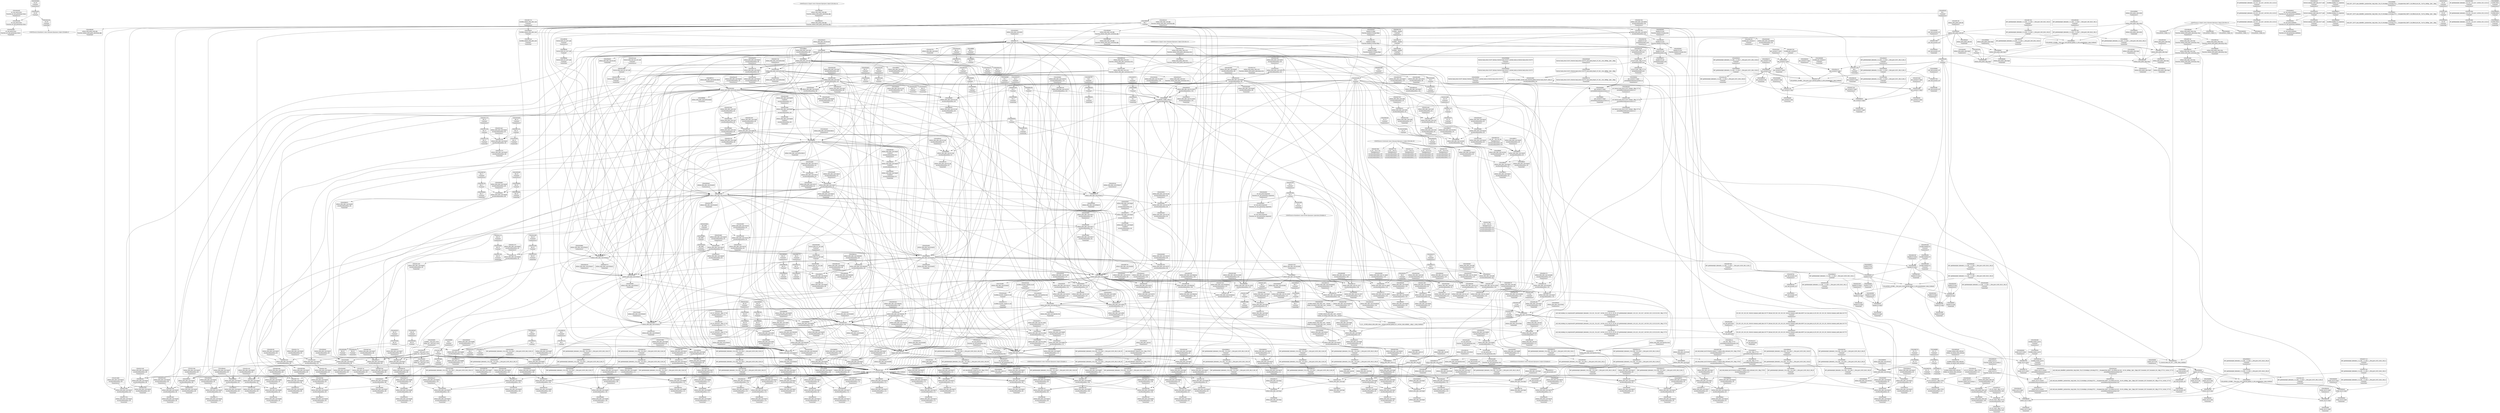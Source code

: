 digraph {
	CE0x59cb480 [shape=record,shape=Mrecord,label="{CE0x59cb480|avc_has_perm:tclass|Function::avc_has_perm&Arg::tclass::}"]
	CE0x592cdc0 [shape=record,shape=Mrecord,label="{CE0x592cdc0|selinux_xfrm_alloc_user:if.then42|*SummSink*}"]
	CE0x59110e0 [shape=record,shape=Mrecord,label="{CE0x59110e0|get_current227:entry|*SummSink*}"]
	CE0x58fce10 [shape=record,shape=Mrecord,label="{CE0x58fce10|selinux_xfrm_alloc_user:tmp|*SummSource*}"]
	CE0x591a3c0 [shape=record,shape=Mrecord,label="{CE0x591a3c0|i64_20|*Constant*|*SummSink*}"]
	CE0x59566a0 [shape=record,shape=Mrecord,label="{CE0x59566a0|i8*_getelementptr_inbounds_(_45_x_i8_,_45_x_i8_*_.str1245,_i32_0,_i32_0)|*Constant*}"]
	CE0x59db400 [shape=record,shape=Mrecord,label="{CE0x59db400|get_current227:bb}"]
	CE0x5920e90 [shape=record,shape=Mrecord,label="{CE0x5920e90|i64_14|*Constant*|*SummSource*}"]
	CE0x59214a0 [shape=record,shape=Mrecord,label="{CE0x59214a0|selinux_xfrm_alloc_user:tmp31|security/selinux/xfrm.c,90|*SummSource*}"]
	CE0x5959130 [shape=record,shape=Mrecord,label="{CE0x5959130|selinux_xfrm_alloc_user:tmp62|security/selinux/xfrm.c,109|*SummSink*}"]
	CE0x59d8f80 [shape=record,shape=Mrecord,label="{CE0x59d8f80|i32_-12|*Constant*|*SummSource*}"]
	CE0x59e9980 [shape=record,shape=Mrecord,label="{CE0x59e9980|atomic_inc221:tmp|*SummSource*}"]
	CE0x58ff8e0 [shape=record,shape=Mrecord,label="{CE0x58ff8e0|selinux_xfrm_alloc_user:cmp|security/selinux/xfrm.c,89|*SummSource*}"]
	CE0x59505d0 [shape=record,shape=Mrecord,label="{CE0x59505d0|_call_void_mcount()_#3|*SummSource*}"]
	CE0x5956a00 [shape=record,shape=Mrecord,label="{CE0x5956a00|atomic_inc221:bb|*SummSink*}"]
	CE0x593d330 [shape=record,shape=Mrecord,label="{CE0x593d330|selinux_xfrm_alloc_user:tmp8|security/selinux/xfrm.c,85|*SummSink*}"]
	CE0x58f2d20 [shape=record,shape=Mrecord,label="{CE0x58f2d20|i64_1|*Constant*|*SummSource*}"]
	CE0x5921270 [shape=record,shape=Mrecord,label="{CE0x5921270|i64_15|*Constant*|*SummSource*}"]
	CE0x58fe240 [shape=record,shape=Mrecord,label="{CE0x58fe240|get_current227:tmp1|*SummSink*}"]
	CE0x590fca0 [shape=record,shape=Mrecord,label="{CE0x590fca0|i64_2|*Constant*|*SummSource*}"]
	CE0x59070a0 [shape=record,shape=Mrecord,label="{CE0x59070a0|i64*_getelementptr_inbounds_(_2_x_i64_,_2_x_i64_*___llvm_gcov_ctr26,_i64_0,_i64_1)|*Constant*|*SummSource*}"]
	CE0x59e9910 [shape=record,shape=Mrecord,label="{CE0x59e9910|COLLAPSED:_GCMRE___llvm_gcov_ctr22_internal_global_2_x_i64_zeroinitializer:_elem_0:default:}"]
	CE0x594fa60 [shape=record,shape=Mrecord,label="{CE0x594fa60|selinux_xfrm_alloc_user:ctx_doi|security/selinux/xfrm.c,90}"]
	CE0x5937b60 [shape=record,shape=Mrecord,label="{CE0x5937b60|get_current227:tmp2}"]
	CE0x58fd320 [shape=record,shape=Mrecord,label="{CE0x58fd320|i64_4|*Constant*}"]
	CE0x58f0690 [shape=record,shape=Mrecord,label="{CE0x58f0690|i64*_getelementptr_inbounds_(_2_x_i64_,_2_x_i64_*___llvm_gcov_ctr6,_i64_0,_i64_1)|*Constant*|*SummSink*}"]
	CE0x5981570 [shape=record,shape=Mrecord,label="{CE0x5981570|selinux_xfrm_alloc_user:tmp51|security/selinux/xfrm.c,99|*SummSink*}"]
	CE0x593ce70 [shape=record,shape=Mrecord,label="{CE0x593ce70|get_current227:tmp1}"]
	CE0x58e6cc0 [shape=record,shape=Mrecord,label="{CE0x58e6cc0|selinux_xfrm_alloc_user:call4|security/selinux/xfrm.c,85}"]
	CE0x5943b80 [shape=record,shape=Mrecord,label="{CE0x5943b80|selinux_xfrm_alloc_user:tmp49|security/selinux/xfrm.c,98|*SummSink*}"]
	CE0x59036e0 [shape=record,shape=Mrecord,label="{CE0x59036e0|kmalloc222:size|Function::kmalloc222&Arg::size::|*SummSink*}"]
	CE0x59d0340 [shape=record,shape=Mrecord,label="{CE0x59d0340|selinux_xfrm_alloc_user:tmp68|security/selinux/xfrm.c,113}"]
	CE0x59296b0 [shape=record,shape=Mrecord,label="{CE0x59296b0|selinux_xfrm_alloc_user:if.then21|*SummSource*}"]
	CE0x59ca980 [shape=record,shape=Mrecord,label="{CE0x59ca980|avc_has_perm:ssid|Function::avc_has_perm&Arg::ssid::|*SummSink*}"]
	CE0x58fd220 [shape=record,shape=Mrecord,label="{CE0x58fd220|i64_5|*Constant*|*SummSink*}"]
	CE0x59401a0 [shape=record,shape=Mrecord,label="{CE0x59401a0|_call_void_mcount()_#3}"]
	CE0x591cf10 [shape=record,shape=Mrecord,label="{CE0x591cf10|selinux_xfrm_alloc_user:tmp46|security/selinux/xfrm.c,95}"]
	CE0x595b840 [shape=record,shape=Mrecord,label="{CE0x595b840|i64_17|*Constant*|*SummSink*}"]
	CE0x59039c0 [shape=record,shape=Mrecord,label="{CE0x59039c0|kmalloc222:flags|Function::kmalloc222&Arg::flags::|*SummSource*}"]
	CE0x591dab0 [shape=record,shape=Mrecord,label="{CE0x591dab0|i64*_getelementptr_inbounds_(_34_x_i64_,_34_x_i64_*___llvm_gcov_ctr20,_i64_0,_i64_21)|*Constant*|*SummSink*}"]
	CE0x5935700 [shape=record,shape=Mrecord,label="{CE0x5935700|selinux_xfrm_alloc_user:tobool41|security/selinux/xfrm.c,108|*SummSink*}"]
	CE0x59574d0 [shape=record,shape=Mrecord,label="{CE0x59574d0|selinux_xfrm_alloc_user:tmp4|security/selinux/xfrm.c,85|*SummSource*}"]
	CE0x59202e0 [shape=record,shape=Mrecord,label="{CE0x59202e0|COLLAPSED:_GCMRE___llvm_gcov_ctr26_internal_global_2_x_i64_zeroinitializer:_elem_0:default:}"]
	CE0x5936e40 [shape=record,shape=Mrecord,label="{CE0x5936e40|0:_i8,_:_GCMR_selinux_xfrm_alloc_user.__warned_internal_global_i8_0,_section_.data.unlikely_,_align_1:_elem_0:default:}"]
	CE0x591d2a0 [shape=record,shape=Mrecord,label="{CE0x591d2a0|selinux_xfrm_alloc_user:tmp46|security/selinux/xfrm.c,95|*SummSink*}"]
	CE0x59d82e0 [shape=record,shape=Mrecord,label="{CE0x59d82e0|selinux_xfrm_alloc_user:tmp76|security/selinux/xfrm.c,121}"]
	CE0x593f820 [shape=record,shape=Mrecord,label="{CE0x593f820|_call_void_mcount()_#3|*SummSink*}"]
	CE0x593c7e0 [shape=record,shape=Mrecord,label="{CE0x593c7e0|GLOBAL:__kmalloc|*Constant*|*SummSource*}"]
	CE0x590af90 [shape=record,shape=Mrecord,label="{CE0x590af90|selinux_xfrm_alloc_user:land.lhs.true}"]
	CE0x5913680 [shape=record,shape=Mrecord,label="{CE0x5913680|selinux_xfrm_alloc_user:tmp25|security/selinux/xfrm.c,89|*SummSource*}"]
	CE0x59d8b20 [shape=record,shape=Mrecord,label="{CE0x59d8b20|_call_void_kfree(i8*_%tmp76)_#10,_!dbg_!27813|security/selinux/xfrm.c,121|*SummSink*}"]
	CE0x59431a0 [shape=record,shape=Mrecord,label="{CE0x59431a0|_ret_i8*_%call,_!dbg_!27714|include/linux/slab.h,429|*SummSource*}"]
	CE0x5945020 [shape=record,shape=Mrecord,label="{CE0x5945020|selinux_xfrm_alloc_user:tmp48|security/selinux/xfrm.c,96|*SummSink*}"]
	CE0x5913ca0 [shape=record,shape=Mrecord,label="{CE0x5913ca0|%struct.xfrm_user_sec_ctx*_null|*Constant*|*SummSource*}"]
	CE0x59303b0 [shape=record,shape=Mrecord,label="{CE0x59303b0|selinux_xfrm_alloc_user:if.then15|*SummSink*}"]
	CE0x593a620 [shape=record,shape=Mrecord,label="{CE0x593a620|i64_13|*Constant*|*SummSink*}"]
	CE0x59400d0 [shape=record,shape=Mrecord,label="{CE0x59400d0|kmalloc222:tmp3|*SummSink*}"]
	CE0x59b0450 [shape=record,shape=Mrecord,label="{CE0x59b0450|atomic_inc221:tmp3|*SummSource*}"]
	CE0x59364f0 [shape=record,shape=Mrecord,label="{CE0x59364f0|selinux_xfrm_alloc_user:tmp13|security/selinux/xfrm.c,85|*SummSink*}"]
	CE0x5954fd0 [shape=record,shape=Mrecord,label="{CE0x5954fd0|atomic_inc221:tmp3|*SummSink*}"]
	CE0x5950c60 [shape=record,shape=Mrecord,label="{CE0x5950c60|GLOBAL:selinux_xfrm_alloc_user.__warned|Global_var:selinux_xfrm_alloc_user.__warned|*SummSource*}"]
	CE0x5914b70 [shape=record,shape=Mrecord,label="{CE0x5914b70|i32_78|*Constant*|*SummSink*}"]
	CE0x591fdc0 [shape=record,shape=Mrecord,label="{CE0x591fdc0|selinux_xfrm_alloc_user:tmp42|*LoadInst*|security/selinux/xfrm.c,94|*SummSource*}"]
	CE0x5937cc0 [shape=record,shape=Mrecord,label="{CE0x5937cc0|i64_5|*Constant*}"]
	CE0x5940750 [shape=record,shape=Mrecord,label="{CE0x5940750|%struct.task_struct.1015*_(%struct.task_struct.1015**)*_asm_movq_%gs:$_1:P_,$0_,_r,im,_dirflag_,_fpsr_,_flags_|*SummSink*}"]
	CE0x5938440 [shape=record,shape=Mrecord,label="{CE0x5938440|i64*_getelementptr_inbounds_(_2_x_i64_,_2_x_i64_*___llvm_gcov_ctr21,_i64_0,_i64_0)|*Constant*|*SummSource*}"]
	CE0x59c7c10 [shape=record,shape=Mrecord,label="{CE0x59c7c10|4:_i32,_:_CR_8,12_|*MultipleSource*|security/selinux/xfrm.c,85|security/selinux/xfrm.c,85|security/selinux/xfrm.c,111}"]
	CE0x591a300 [shape=record,shape=Mrecord,label="{CE0x591a300|i64_20|*Constant*|*SummSource*}"]
	CE0x58ff9c0 [shape=record,shape=Mrecord,label="{CE0x58ff9c0|selinux_xfrm_alloc_user:cmp|security/selinux/xfrm.c,89|*SummSink*}"]
	CE0x5908220 [shape=record,shape=Mrecord,label="{CE0x5908220|i64*_getelementptr_inbounds_(_34_x_i64_,_34_x_i64_*___llvm_gcov_ctr20,_i64_0,_i64_18)|*Constant*}"]
	CE0x59c8810 [shape=record,shape=Mrecord,label="{CE0x59c8810|avc_has_perm:auditdata|Function::avc_has_perm&Arg::auditdata::|*SummSource*}"]
	CE0x5940d30 [shape=record,shape=Mrecord,label="{CE0x5940d30|i32_1|*Constant*}"]
	CE0x5921350 [shape=record,shape=Mrecord,label="{CE0x5921350|selinux_xfrm_alloc_user:tmp31|security/selinux/xfrm.c,90}"]
	CE0x5962f60 [shape=record,shape=Mrecord,label="{CE0x5962f60|selinux_xfrm_alloc_user:ctx_str37|security/selinux/xfrm.c,106|*SummSink*}"]
	"CONST[source:2(external),value:2(dynamic)][purpose:{subject}][SrcIdx:16]"
	CE0x5943000 [shape=record,shape=Mrecord,label="{CE0x5943000|_ret_i8*_%call,_!dbg_!27714|include/linux/slab.h,429}"]
	CE0x591bb10 [shape=record,shape=Mrecord,label="{CE0x591bb10|selinux_xfrm_alloc_user:tmp59|security/selinux/xfrm.c,108}"]
	CE0x590d7c0 [shape=record,shape=Mrecord,label="{CE0x590d7c0|selinux_xfrm_alloc_user:tmp17|security/selinux/xfrm.c,85|*SummSink*}"]
	CE0x590e3e0 [shape=record,shape=Mrecord,label="{CE0x590e3e0|i32_22|*Constant*|*SummSource*}"]
	CE0x59d61c0 [shape=record,shape=Mrecord,label="{CE0x59d61c0|_ret_void,_!dbg_!27715|./arch/x86/include/asm/atomic.h,94|*SummSource*}"]
	CE0x5921570 [shape=record,shape=Mrecord,label="{CE0x5921570|selinux_xfrm_alloc_user:tmp31|security/selinux/xfrm.c,90|*SummSink*}"]
	CE0x59354a0 [shape=record,shape=Mrecord,label="{CE0x59354a0|selinux_xfrm_alloc_user:tobool41|security/selinux/xfrm.c,108}"]
	CE0x59cc020 [shape=record,shape=Mrecord,label="{CE0x59cc020|_ret_i32_%retval.0,_!dbg_!27728|security/selinux/avc.c,775}"]
	CE0x5939930 [shape=record,shape=Mrecord,label="{CE0x5939930|%struct.task_struct.1015**_bitcast_(%struct.task_struct**_current_task_to_%struct.task_struct.1015**)|*Constant*}"]
	CE0x59d9720 [shape=record,shape=Mrecord,label="{CE0x59d9720|i32_-22|*Constant*|*SummSource*}"]
	CE0x5961510 [shape=record,shape=Mrecord,label="{CE0x5961510|selinux_xfrm_alloc_user:tmp57|security/selinux/xfrm.c,105}"]
	CE0x591c340 [shape=record,shape=Mrecord,label="{CE0x591c340|selinux_xfrm_alloc_user:tmp43|security/selinux/xfrm.c,95|*SummSink*}"]
	CE0x5906b70 [shape=record,shape=Mrecord,label="{CE0x5906b70|GLOBAL:lockdep_rcu_suspicious|*Constant*}"]
	CE0x59d3590 [shape=record,shape=Mrecord,label="{CE0x59d3590|COLLAPSED:_CMRE_0,1_}"]
	CE0x5922430 [shape=record,shape=Mrecord,label="{CE0x5922430|selinux_xfrm_alloc_user:tmp29|security/selinux/xfrm.c,89|*SummSource*}"]
	CE0x591ff80 [shape=record,shape=Mrecord,label="{CE0x591ff80|selinux_xfrm_alloc_user:tmp42|*LoadInst*|security/selinux/xfrm.c,94|*SummSink*}"]
	CE0x591b8e0 [shape=record,shape=Mrecord,label="{CE0x591b8e0|i64_26|*Constant*}"]
	CE0x5963920 [shape=record,shape=Mrecord,label="{CE0x5963920|i8_0|*Constant*|*SummSink*}"]
	CE0x5905f30 [shape=record,shape=Mrecord,label="{CE0x5905f30|selinux_xfrm_alloc_user:tmp66|security/selinux/xfrm.c,113}"]
	CE0x58f5f50 [shape=record,shape=Mrecord,label="{CE0x58f5f50|selinux_xfrm_alloc_user:tmp1}"]
	CE0x594fb30 [shape=record,shape=Mrecord,label="{CE0x594fb30|selinux_xfrm_alloc_user:ctx_doi|security/selinux/xfrm.c,90|*SummSource*}"]
	CE0x591fa40 [shape=record,shape=Mrecord,label="{CE0x591fa40|selinux_xfrm_alloc_user:ctx_len|security/selinux/xfrm.c,94|*SummSink*}"]
	CE0x5904fb0 [shape=record,shape=Mrecord,label="{CE0x5904fb0|selinux_xfrm_alloc_user:if.then}"]
	CE0x5953f00 [shape=record,shape=Mrecord,label="{CE0x5953f00|selinux_xfrm_alloc_user:tmp5|security/selinux/xfrm.c,85|*SummSink*}"]
	CE0x58f3b20 [shape=record,shape=Mrecord,label="{CE0x58f3b20|i64*_getelementptr_inbounds_(_34_x_i64_,_34_x_i64_*___llvm_gcov_ctr20,_i64_0,_i64_0)|*Constant*|*SummSource*}"]
	CE0x59433f0 [shape=record,shape=Mrecord,label="{CE0x59433f0|%struct.xfrm_sec_ctx*_null|*Constant*}"]
	CE0x59c8440 [shape=record,shape=Mrecord,label="{CE0x59c8440|selinux_xfrm_alloc_user:ctx_sid44|security/selinux/xfrm.c,111}"]
	CE0x59d0c60 [shape=record,shape=Mrecord,label="{CE0x59d0c60|selinux_xfrm_alloc_user:tmp69|security/selinux/xfrm.c,113|*SummSink*}"]
	CE0x768da80 [shape=record,shape=Mrecord,label="{CE0x768da80|selinux_xfrm_alloc_user:if.end48}"]
	CE0x59e8fc0 [shape=record,shape=Mrecord,label="{CE0x59e8fc0|void_(i32*,_i32*)*_asm_sideeffect_.pushsection_.smp_locks,_22a_22_0A.balign_4_0A.long_671f_-_._0A.popsection_0A671:_0A_09lock_incl_$0_,_*m,*m,_dirflag_,_fpsr_,_flags_}"]
	CE0x5913740 [shape=record,shape=Mrecord,label="{CE0x5913740|selinux_xfrm_alloc_user:tmp25|security/selinux/xfrm.c,89|*SummSink*}"]
	CE0x5967be0 [shape=record,shape=Mrecord,label="{CE0x5967be0|i64*_getelementptr_inbounds_(_34_x_i64_,_34_x_i64_*___llvm_gcov_ctr20,_i64_0,_i64_27)|*Constant*}"]
	CE0x591f340 [shape=record,shape=Mrecord,label="{CE0x591f340|i32_4|*Constant*|*SummSource*}"]
	CE0x59133b0 [shape=record,shape=Mrecord,label="{CE0x59133b0|selinux_xfrm_alloc_user:tmp25|security/selinux/xfrm.c,89}"]
	CE0x58fb4e0 [shape=record,shape=Mrecord,label="{CE0x58fb4e0|selinux_xfrm_alloc_user:tmp11|security/selinux/xfrm.c,85|*SummSource*}"]
	CE0x59111c0 [shape=record,shape=Mrecord,label="{CE0x59111c0|i32_78|*Constant*}"]
	CE0x59257b0 [shape=record,shape=Mrecord,label="{CE0x59257b0|kmalloc222:tmp1}"]
	CE0x590ccf0 [shape=record,shape=Mrecord,label="{CE0x590ccf0|_ret_i32_%retval.0,_!dbg_!27815|security/selinux/xfrm.c,123|*SummSource*}"]
	"CONST[source:0(mediator),value:2(dynamic)][purpose:{subject}][SnkIdx:0]"
	CE0x58fc6e0 [shape=record,shape=Mrecord,label="{CE0x58fc6e0|selinux_xfrm_alloc_user:tmp23|security/selinux/xfrm.c,89|*SummSource*}"]
	CE0x5944600 [shape=record,shape=Mrecord,label="{CE0x5944600|i64*_getelementptr_inbounds_(_2_x_i64_,_2_x_i64_*___llvm_gcov_ctr26,_i64_0,_i64_0)|*Constant*|*SummSink*}"]
	CE0x5920f50 [shape=record,shape=Mrecord,label="{CE0x5920f50|i64_14|*Constant*|*SummSink*}"]
	CE0x5960690 [shape=record,shape=Mrecord,label="{CE0x5960690|selinux_xfrm_alloc_user:ctx_str|security/selinux/xfrm.c,105|*SummSink*}"]
	CE0x59d6850 [shape=record,shape=Mrecord,label="{CE0x59d6850|i64*_getelementptr_inbounds_(_34_x_i64_,_34_x_i64_*___llvm_gcov_ctr20,_i64_0,_i64_32)|*Constant*}"]
	"CONST[source:0(mediator),value:0(static)][purpose:{operation}][SnkIdx:3]"
	CE0x58f6a00 [shape=record,shape=Mrecord,label="{CE0x58f6a00|i64*_getelementptr_inbounds_(_34_x_i64_,_34_x_i64_*___llvm_gcov_ctr20,_i64_0,_i64_9)|*Constant*|*SummSource*}"]
	CE0x595a120 [shape=record,shape=Mrecord,label="{CE0x595a120|selinux_xfrm_alloc_user:sid|security/selinux/xfrm.c,111|*SummSource*}"]
	CE0x5957570 [shape=record,shape=Mrecord,label="{CE0x5957570|selinux_xfrm_alloc_user:tmp4|security/selinux/xfrm.c,85|*SummSink*}"]
	CE0x59412e0 [shape=record,shape=Mrecord,label="{CE0x59412e0|selinux_xfrm_alloc_user:cmp9|security/selinux/xfrm.c,90}"]
	CE0x59d77a0 [shape=record,shape=Mrecord,label="{CE0x59d77a0|selinux_xfrm_alloc_user:tmp74|security/selinux/xfrm.c,121|*SummSink*}"]
	CE0x5940bb0 [shape=record,shape=Mrecord,label="{CE0x5940bb0|selinux_xfrm_alloc_user:conv|security/selinux/xfrm.c,90|*SummSink*}"]
	CE0x5944890 [shape=record,shape=Mrecord,label="{CE0x5944890|selinux_xfrm_alloc_user:tmp47|security/selinux/xfrm.c,96|*SummSource*}"]
	CE0x590d890 [shape=record,shape=Mrecord,label="{CE0x590d890|selinux_xfrm_alloc_user:tmp18|security/selinux/xfrm.c,85}"]
	CE0x58f80a0 [shape=record,shape=Mrecord,label="{CE0x58f80a0|selinux_xfrm_alloc_user:tmp33|security/selinux/xfrm.c,90}"]
	CE0x590fd40 [shape=record,shape=Mrecord,label="{CE0x590fd40|i64_2|*Constant*|*SummSink*}"]
	CE0x5900320 [shape=record,shape=Mrecord,label="{CE0x5900320|selinux_xfrm_alloc_user:tmp12|security/selinux/xfrm.c,85|*SummSink*}"]
	CE0x59376c0 [shape=record,shape=Mrecord,label="{CE0x59376c0|i1_true|*Constant*|*SummSink*}"]
	CE0x58e7630 [shape=record,shape=Mrecord,label="{CE0x58e7630|selinux_xfrm_policy_alloc:tmp}"]
	CE0x5918eb0 [shape=record,shape=Mrecord,label="{CE0x5918eb0|selinux_xfrm_alloc_user:conv17|security/selinux/xfrm.c,94|*SummSource*}"]
	CE0x5967470 [shape=record,shape=Mrecord,label="{CE0x5967470|selinux_xfrm_alloc_user:tmp60|security/selinux/xfrm.c,108|*SummSource*}"]
	CE0x59e1420 [shape=record,shape=Mrecord,label="{CE0x59e1420|i64*_getelementptr_inbounds_(_2_x_i64_,_2_x_i64_*___llvm_gcov_ctr22,_i64_0,_i64_0)|*Constant*|*SummSink*}"]
	CE0x59371a0 [shape=record,shape=Mrecord,label="{CE0x59371a0|get_current227:tmp}"]
	CE0x5903190 [shape=record,shape=Mrecord,label="{CE0x5903190|kmalloc222:entry|*SummSource*}"]
	CE0x590bf30 [shape=record,shape=Mrecord,label="{CE0x590bf30|selinux_xfrm_policy_alloc:entry|*SummSink*}"]
	CE0x590b0c0 [shape=record,shape=Mrecord,label="{CE0x590b0c0|selinux_xfrm_alloc_user:land.lhs.true|*SummSink*}"]
	CE0x59033f0 [shape=record,shape=Mrecord,label="{CE0x59033f0|kmalloc222:size|Function::kmalloc222&Arg::size::}"]
	CE0x59bb4f0 [shape=record,shape=Mrecord,label="{CE0x59bb4f0|atomic_inc221:tmp1}"]
	CE0x593b880 [shape=record,shape=Mrecord,label="{CE0x593b880|void_(i32*,_i32*)*_asm_sideeffect_.pushsection_.smp_locks,_22a_22_0A.balign_4_0A.long_671f_-_._0A.popsection_0A671:_0A_09lock_incl_$0_,_*m,*m,_dirflag_,_fpsr_,_flags_|*SummSink*}"]
	CE0x5902e90 [shape=record,shape=Mrecord,label="{CE0x5902e90|GLOBAL:kmalloc222|*Constant*|*SummSink*}"]
	CE0x591e7b0 [shape=record,shape=Mrecord,label="{CE0x591e7b0|selinux_xfrm_alloc_user:tmp40|security/selinux/xfrm.c,92|*SummSource*}"]
	CE0x59d5e90 [shape=record,shape=Mrecord,label="{CE0x59d5e90|atomic_inc221:v|Function::atomic_inc221&Arg::v::|*SummSink*}"]
	CE0x591c150 [shape=record,shape=Mrecord,label="{CE0x591c150|selinux_xfrm_alloc_user:tmp43|security/selinux/xfrm.c,95}"]
	CE0x590dba0 [shape=record,shape=Mrecord,label="{CE0x590dba0|selinux_xfrm_alloc_user:tmp18|security/selinux/xfrm.c,85|*SummSink*}"]
	CE0x58fd1b0 [shape=record,shape=Mrecord,label="{CE0x58fd1b0|i64_5|*Constant*|*SummSource*}"]
	CE0x5914880 [shape=record,shape=Mrecord,label="{CE0x5914880|i32_78|*Constant*|*SummSource*}"]
	CE0x59075a0 [shape=record,shape=Mrecord,label="{CE0x59075a0|selinux_xfrm_alloc_user:tmp37|security/selinux/xfrm.c,89|*SummSink*}"]
	CE0x5906110 [shape=record,shape=Mrecord,label="{CE0x5906110|selinux_xfrm_alloc_user:tmp66|security/selinux/xfrm.c,113|*SummSink*}"]
	CE0x59d9660 [shape=record,shape=Mrecord,label="{CE0x59d9660|i32_-22|*Constant*}"]
	CE0x58fd4b0 [shape=record,shape=Mrecord,label="{CE0x58fd4b0|selinux_xfrm_alloc_user:tmp9|security/selinux/xfrm.c,85}"]
	CE0x590cb10 [shape=record,shape=Mrecord,label="{CE0x590cb10|selinux_xfrm_alloc_user:gfp|Function::selinux_xfrm_alloc_user&Arg::gfp::|*SummSource*}"]
	CE0x5957f60 [shape=record,shape=Mrecord,label="{CE0x5957f60|selinux_xfrm_alloc_user:arraydecay|security/selinux/xfrm.c,107|*SummSink*}"]
	CE0x5919ef0 [shape=record,shape=Mrecord,label="{CE0x5919ef0|selinux_xfrm_alloc_user:cmp19|security/selinux/xfrm.c,95|*SummSource*}"]
	CE0x59541b0 [shape=record,shape=Mrecord,label="{CE0x59541b0|_call_void_asm_sideeffect_.pushsection_.smp_locks,_22a_22_0A.balign_4_0A.long_671f_-_._0A.popsection_0A671:_0A_09lock_incl_$0_,_*m,*m,_dirflag_,_fpsr_,_flags_(i32*_%counter,_i32*_%counter)_#3,_!dbg_!27713,_!srcloc_!27714|./arch/x86/include/asm/atomic.h,92}"]
	CE0x59cb850 [shape=record,shape=Mrecord,label="{CE0x59cb850|avc_has_perm:requested|Function::avc_has_perm&Arg::requested::}"]
	CE0x5913240 [shape=record,shape=Mrecord,label="{CE0x5913240|selinux_xfrm_alloc_user:tmp24|security/selinux/xfrm.c,89|*SummSink*}"]
	CE0x58f2590 [shape=record,shape=Mrecord,label="{CE0x58f2590|i64_1|*Constant*}"]
	CE0x5921b30 [shape=record,shape=Mrecord,label="{CE0x5921b30|kmalloc222:tmp2|*SummSource*}"]
	CE0x59d40c0 [shape=record,shape=Mrecord,label="{CE0x59d40c0|selinux_xfrm_alloc_user:tmp71|security/selinux/xfrm.c,114|*SummSource*}"]
	CE0x58f3800 [shape=record,shape=Mrecord,label="{CE0x58f3800|selinux_xfrm_policy_alloc:call|security/selinux/xfrm.c,289|*SummSink*}"]
	CE0x595af40 [shape=record,shape=Mrecord,label="{CE0x595af40|selinux_xfrm_alloc_user:cmp13|security/selinux/xfrm.c,91|*SummSink*}"]
	CE0x58fee50 [shape=record,shape=Mrecord,label="{CE0x58fee50|GLOBAL:selinux_xfrm_alloc_user|*Constant*}"]
	CE0x59037f0 [shape=record,shape=Mrecord,label="{CE0x59037f0|kmalloc222:flags|Function::kmalloc222&Arg::flags::}"]
	CE0x593e570 [shape=record,shape=Mrecord,label="{CE0x593e570|i64_10|*Constant*}"]
	CE0x592df90 [shape=record,shape=Mrecord,label="{CE0x592df90|selinux_xfrm_alloc_user:if.then27|*SummSink*}"]
	CE0x5918a70 [shape=record,shape=Mrecord,label="{CE0x5918a70|selinux_xfrm_alloc_user:uctx|Function::selinux_xfrm_alloc_user&Arg::uctx::|*SummSink*}"]
	CE0x59074e0 [shape=record,shape=Mrecord,label="{CE0x59074e0|selinux_xfrm_alloc_user:tmp37|security/selinux/xfrm.c,89|*SummSource*}"]
	CE0x591c270 [shape=record,shape=Mrecord,label="{CE0x591c270|selinux_xfrm_alloc_user:tmp43|security/selinux/xfrm.c,95|*SummSource*}"]
	CE0x590dae0 [shape=record,shape=Mrecord,label="{CE0x590dae0|selinux_xfrm_alloc_user:tmp18|security/selinux/xfrm.c,85|*SummSource*}"]
	CE0x5921ac0 [shape=record,shape=Mrecord,label="{CE0x5921ac0|kmalloc222:tmp2}"]
	CE0x58fc940 [shape=record,shape=Mrecord,label="{CE0x58fc940|selinux_xfrm_alloc_user:tmp24|security/selinux/xfrm.c,89}"]
	CE0x59d5a00 [shape=record,shape=Mrecord,label="{CE0x59d5a00|GLOBAL:selinux_xfrm_refcount|Global_var:selinux_xfrm_refcount|*SummSource*}"]
	"CONST[source:1(input),value:2(dynamic)][purpose:{object}][SrcIdx:14]"
	CE0x5961370 [shape=record,shape=Mrecord,label="{CE0x5961370|selinux_xfrm_alloc_user:arrayidx|security/selinux/xfrm.c,105|*SummSource*}"]
	CE0x595b3d0 [shape=record,shape=Mrecord,label="{CE0x595b3d0|i64_16|*Constant*|*SummSource*}"]
	CE0x5904e00 [shape=record,shape=Mrecord,label="{CE0x5904e00|selinux_xfrm_alloc_user:lor.lhs.false11|*SummSource*}"]
	CE0x58ff070 [shape=record,shape=Mrecord,label="{CE0x58ff070|selinux_xfrm_alloc_user:tmp20|security/selinux/xfrm.c,85|*SummSource*}"]
	CE0x58e74c0 [shape=record,shape=Mrecord,label="{CE0x58e74c0|selinux_xfrm_policy_alloc:uctx|Function::selinux_xfrm_policy_alloc&Arg::uctx::|*SummSink*}"]
	CE0x5918990 [shape=record,shape=Mrecord,label="{CE0x5918990|selinux_xfrm_alloc_user:tmp13|security/selinux/xfrm.c,85|*SummSource*}"]
	CE0x593f370 [shape=record,shape=Mrecord,label="{CE0x593f370|i8_1|*Constant*|*SummSource*}"]
	CE0x59622f0 [shape=record,shape=Mrecord,label="{CE0x59622f0|selinux_xfrm_alloc_user:idxprom|security/selinux/xfrm.c,106|*SummSource*}"]
	CE0x59131d0 [shape=record,shape=Mrecord,label="{CE0x59131d0|selinux_xfrm_alloc_user:tmp24|security/selinux/xfrm.c,89|*SummSource*}"]
	CE0x59d4b60 [shape=record,shape=Mrecord,label="{CE0x59d4b60|COLLAPSED:_CMRE_4,8_}"]
	CE0x5902310 [shape=record,shape=Mrecord,label="{CE0x5902310|128:_i8*,_:_CR_128,136_|*MultipleSource*|security/selinux/xfrm.c,85|security/selinux/xfrm.c,85}"]
	CE0x58f2010 [shape=record,shape=Mrecord,label="{CE0x58f2010|_ret_i32_%call,_!dbg_!27715|security/selinux/xfrm.c,289|*SummSource*}"]
	CE0x592aa40 [shape=record,shape=Mrecord,label="{CE0x592aa40|selinux_xfrm_alloc_user:if.end22|*SummSink*}"]
	CE0x5962df0 [shape=record,shape=Mrecord,label="{CE0x5962df0|selinux_xfrm_alloc_user:ctx_str37|security/selinux/xfrm.c,106|*SummSource*}"]
	CE0x591d1e0 [shape=record,shape=Mrecord,label="{CE0x591d1e0|selinux_xfrm_alloc_user:tmp46|security/selinux/xfrm.c,95|*SummSource*}"]
	CE0x59cb590 [shape=record,shape=Mrecord,label="{CE0x59cb590|avc_has_perm:tclass|Function::avc_has_perm&Arg::tclass::|*SummSink*}"]
	CE0x5926250 [shape=record,shape=Mrecord,label="{CE0x5926250|selinux_xfrm_alloc_user:tobool46|security/selinux/xfrm.c,113}"]
	CE0x5921f60 [shape=record,shape=Mrecord,label="{CE0x5921f60|selinux_xfrm_alloc_user:tmp28|security/selinux/xfrm.c,89|*SummSource*}"]
	CE0x5908f30 [shape=record,shape=Mrecord,label="{CE0x5908f30|kmalloc222:tmp|*SummSink*}"]
	CE0x5946940 [shape=record,shape=Mrecord,label="{CE0x5946940|kmalloc222:bb|*SummSource*}"]
	CE0x59d4d00 [shape=record,shape=Mrecord,label="{CE0x59d4d00|_call_void_atomic_inc221(%struct.atomic_t*_selinux_xfrm_refcount)_#10,_!dbg_!27810|security/selinux/xfrm.c,117}"]
	CE0x592a950 [shape=record,shape=Mrecord,label="{CE0x592a950|selinux_xfrm_alloc_user:if.end22|*SummSource*}"]
	CE0x593fec0 [shape=record,shape=Mrecord,label="{CE0x593fec0|kmalloc222:tmp3}"]
	CE0x593df80 [shape=record,shape=Mrecord,label="{CE0x593df80|_call_void_mcount()_#3|*SummSource*}"]
	CE0x59d01a0 [shape=record,shape=Mrecord,label="{CE0x59d01a0|selinux_xfrm_alloc_user:tmp67|security/selinux/xfrm.c,113|*SummSource*}"]
	CE0x58f0950 [shape=record,shape=Mrecord,label="{CE0x58f0950|COLLAPSED:_GCMRE___llvm_gcov_ctr6_internal_global_2_x_i64_zeroinitializer:_elem_0:default:}"]
	CE0x595b570 [shape=record,shape=Mrecord,label="{CE0x595b570|selinux_xfrm_alloc_user:tmp37|security/selinux/xfrm.c,89}"]
	CE0x59da9d0 [shape=record,shape=Mrecord,label="{CE0x59da9d0|selinux_xfrm_alloc_user:tmp78|security/selinux/xfrm.c,123}"]
	CE0x5936fb0 [shape=record,shape=Mrecord,label="{CE0x5936fb0|selinux_xfrm_alloc_user:tmp8|security/selinux/xfrm.c,85}"]
	CE0x5934b30 [shape=record,shape=Mrecord,label="{CE0x5934b30|selinux_xfrm_alloc_user:call40|security/selinux/xfrm.c,107|*SummSource*}"]
	CE0x58f5df0 [shape=record,shape=Mrecord,label="{CE0x58f5df0|selinux_xfrm_policy_alloc:tmp1|*SummSource*}"]
	CE0x59042c0 [shape=record,shape=Mrecord,label="{CE0x59042c0|i64*_getelementptr_inbounds_(_34_x_i64_,_34_x_i64_*___llvm_gcov_ctr20,_i64_0,_i64_1)|*Constant*|*SummSource*}"]
	CE0x595f460 [shape=record,shape=Mrecord,label="{CE0x595f460|selinux_xfrm_alloc_user:ctx_len32|security/selinux/xfrm.c,104|*SummSource*}"]
	CE0x59d8f10 [shape=record,shape=Mrecord,label="{CE0x59d8f10|i32_-12|*Constant*}"]
	CE0x591a710 [shape=record,shape=Mrecord,label="{CE0x591a710|i64_19|*Constant*|*SummSource*}"]
	CE0x5936670 [shape=record,shape=Mrecord,label="{CE0x5936670|selinux_xfrm_alloc_user:tmp14|security/selinux/xfrm.c,85|*SummSource*}"]
	CE0x594e540 [shape=record,shape=Mrecord,label="{CE0x594e540|_call_void_lockdep_rcu_suspicious(i8*_getelementptr_inbounds_(_24_x_i8_,_24_x_i8_*_.str244,_i32_0,_i32_0),_i32_85,_i8*_getelementptr_inbounds_(_45_x_i8_,_45_x_i8_*_.str1245,_i32_0,_i32_0))_#10,_!dbg_!27731|security/selinux/xfrm.c,85|*SummSource*}"]
	CE0x5957d10 [shape=record,shape=Mrecord,label="{CE0x5957d10|selinux_xfrm_alloc_user:arraydecay|security/selinux/xfrm.c,107|*SummSource*}"]
	CE0x595a2d0 [shape=record,shape=Mrecord,label="{CE0x595a2d0|selinux_xfrm_alloc_user:sid|security/selinux/xfrm.c,111|*SummSink*}"]
	CE0x58f8630 [shape=record,shape=Mrecord,label="{CE0x58f8630|selinux_xfrm_alloc_user:tmp34|security/selinux/xfrm.c,90}"]
	CE0x5981c20 [shape=record,shape=Mrecord,label="{CE0x5981c20|selinux_xfrm_alloc_user:tmp53|security/selinux/xfrm.c,99}"]
	CE0x5980480 [shape=record,shape=Mrecord,label="{CE0x5980480|selinux_xfrm_alloc_user:tobool26|security/selinux/xfrm.c,99|*SummSink*}"]
	CE0x590c960 [shape=record,shape=Mrecord,label="{CE0x590c960|selinux_xfrm_alloc_user:tmp11|security/selinux/xfrm.c,85}"]
	CE0x593d2c0 [shape=record,shape=Mrecord,label="{CE0x593d2c0|selinux_xfrm_alloc_user:tobool1|security/selinux/xfrm.c,85}"]
	CE0x58ff390 [shape=record,shape=Mrecord,label="{CE0x58ff390|%struct.xfrm_sec_ctx**_null|*Constant*|*SummSink*}"]
	CE0x58ff4e0 [shape=record,shape=Mrecord,label="{CE0x58ff4e0|selinux_xfrm_alloc_user:tmp21|security/selinux/xfrm.c,85}"]
	CE0x59d6070 [shape=record,shape=Mrecord,label="{CE0x59d6070|_ret_void,_!dbg_!27715|./arch/x86/include/asm/atomic.h,94}"]
	CE0x58f89b0 [shape=record,shape=Mrecord,label="{CE0x58f89b0|selinux_xfrm_policy_alloc:tmp2|*SummSource*}"]
	CE0x59cbaa0 [shape=record,shape=Mrecord,label="{CE0x59cbaa0|avc_has_perm:requested|Function::avc_has_perm&Arg::requested::|*SummSink*}"]
	CE0x5946170 [shape=record,shape=Mrecord,label="{CE0x5946170|selinux_xfrm_alloc_user:add|security/selinux/xfrm.c,98|*SummSink*}"]
	CE0x593f7b0 [shape=record,shape=Mrecord,label="{CE0x593f7b0|_call_void_mcount()_#3|*SummSource*}"]
	CE0x593c8e0 [shape=record,shape=Mrecord,label="{CE0x593c8e0|GLOBAL:__kmalloc|*Constant*|*SummSink*}"]
	CE0x595bb70 [shape=record,shape=Mrecord,label="{CE0x595bb70|selinux_xfrm_alloc_user:tmp36|security/selinux/xfrm.c,89|*SummSink*}"]
	CE0x58f3990 [shape=record,shape=Mrecord,label="{CE0x58f3990|selinux_xfrm_alloc_user:land.lhs.true2|*SummSink*}"]
	CE0x5958400 [shape=record,shape=Mrecord,label="{CE0x5958400|selinux_xfrm_alloc_user:ctx_sid|security/selinux/xfrm.c,107|*SummSink*}"]
	CE0x590ab80 [shape=record,shape=Mrecord,label="{CE0x590ab80|selinux_xfrm_alloc_user:tobool|security/selinux/xfrm.c,85|*SummSink*}"]
	CE0x59408e0 [shape=record,shape=Mrecord,label="{CE0x59408e0|kmalloc222:bb|*SummSink*}"]
	CE0x58f46d0 [shape=record,shape=Mrecord,label="{CE0x58f46d0|i32_2|*Constant*}"]
	CE0x5934870 [shape=record,shape=Mrecord,label="{CE0x5934870|selinux_xfrm_alloc_user:call40|security/selinux/xfrm.c,107}"]
	CE0x59138b0 [shape=record,shape=Mrecord,label="{CE0x59138b0|%struct.xfrm_user_sec_ctx*_null|*Constant*}"]
	CE0x59d25a0 [shape=record,shape=Mrecord,label="{CE0x59d25a0|selinux_xfrm_alloc_user:tmp72|security/selinux/xfrm.c,116|*SummSource*}"]
	CE0x593bbc0 [shape=record,shape=Mrecord,label="{CE0x593bbc0|selinux_xfrm_alloc_user:tmp15|security/selinux/xfrm.c,85}"]
	CE0x59cb320 [shape=record,shape=Mrecord,label="{CE0x59cb320|%struct.common_audit_data.1017*_null|*Constant*}"]
	CE0x5903ad0 [shape=record,shape=Mrecord,label="{CE0x5903ad0|kmalloc222:flags|Function::kmalloc222&Arg::flags::|*SummSink*}"]
	CE0x59d4460 [shape=record,shape=Mrecord,label="{CE0x59d4460|GLOBAL:atomic_inc221|*Constant*|*SummSource*}"]
	CE0x5925cf0 [shape=record,shape=Mrecord,label="{CE0x5925cf0|_ret_i32_%retval.0,_!dbg_!27728|security/selinux/avc.c,775|*SummSource*}"]
	CE0x59427d0 [shape=record,shape=Mrecord,label="{CE0x59427d0|selinux_xfrm_alloc_user:add24|security/selinux/xfrm.c,98|*SummSource*}"]
	CE0x5900220 [shape=record,shape=Mrecord,label="{CE0x5900220|selinux_xfrm_alloc_user:ctxp|Function::selinux_xfrm_alloc_user&Arg::ctxp::}"]
	CE0x59daa90 [shape=record,shape=Mrecord,label="{CE0x59daa90|selinux_xfrm_alloc_user:tmp78|security/selinux/xfrm.c,123|*SummSource*}"]
	CE0x5957460 [shape=record,shape=Mrecord,label="{CE0x5957460|i64_0|*Constant*}"]
	CE0x59db6e0 [shape=record,shape=Mrecord,label="{CE0x59db6e0|i64*_getelementptr_inbounds_(_2_x_i64_,_2_x_i64_*___llvm_gcov_ctr21,_i64_0,_i64_0)|*Constant*}"]
	CE0x5914d00 [shape=record,shape=Mrecord,label="{CE0x5914d00|selinux_xfrm_alloc_user:cred|security/selinux/xfrm.c,85}"]
	CE0x5953550 [shape=record,shape=Mrecord,label="{CE0x5953550|i32_0|*Constant*|*SummSink*}"]
	CE0x5908880 [shape=record,shape=Mrecord,label="{CE0x5908880|i64*_getelementptr_inbounds_(_34_x_i64_,_34_x_i64_*___llvm_gcov_ctr20,_i64_0,_i64_18)|*Constant*|*SummSink*}"]
	CE0x7824980 [shape=record,shape=Mrecord,label="{CE0x7824980|selinux_xfrm_alloc_user:if.end28}"]
	CE0x65b2f90 [shape=record,shape=Mrecord,label="{CE0x65b2f90|selinux_xfrm_alloc_user:tmp12|security/selinux/xfrm.c,85}"]
	CE0x5937110 [shape=record,shape=Mrecord,label="{CE0x5937110|i64*_getelementptr_inbounds_(_2_x_i64_,_2_x_i64_*___llvm_gcov_ctr22,_i64_0,_i64_1)|*Constant*|*SummSource*}"]
	CE0x58f2430 [shape=record,shape=Mrecord,label="{CE0x58f2430|selinux_xfrm_alloc_user:bb}"]
	CE0x59580e0 [shape=record,shape=Mrecord,label="{CE0x59580e0|selinux_xfrm_alloc_user:ctx_sid|security/selinux/xfrm.c,107}"]
	CE0x590f1f0 [shape=record,shape=Mrecord,label="{CE0x590f1f0|selinux_xfrm_alloc_user:if.then21}"]
	CE0x5910d90 [shape=record,shape=Mrecord,label="{CE0x5910d90|selinux_xfrm_alloc_user:ctxp|Function::selinux_xfrm_alloc_user&Arg::ctxp::|*SummSink*}"]
	CE0x593a560 [shape=record,shape=Mrecord,label="{CE0x593a560|i64_13|*Constant*|*SummSource*}"]
	CE0x5920270 [shape=record,shape=Mrecord,label="{CE0x5920270|kmalloc222:tmp}"]
	CE0x59113d0 [shape=record,shape=Mrecord,label="{CE0x59113d0|_ret_%struct.task_struct.1015*_%tmp4,_!dbg_!27714|./arch/x86/include/asm/current.h,14}"]
	CE0x5927420 [shape=record,shape=Mrecord,label="{CE0x5927420|selinux_xfrm_alloc_user:do.body|*SummSource*}"]
	CE0x58f1f60 [shape=record,shape=Mrecord,label="{CE0x58f1f60|selinux_xfrm_policy_alloc:tmp|*SummSink*}"]
	CE0x59c9e20 [shape=record,shape=Mrecord,label="{CE0x59c9e20|i32_(i32,_i32,_i16,_i32,_%struct.common_audit_data.1017*)*_bitcast_(i32_(i32,_i32,_i16,_i32,_%struct.common_audit_data.495*)*_avc_has_perm_to_i32_(i32,_i32,_i16,_i32,_%struct.common_audit_data.1017*)*)|*Constant*|*SummSink*}"]
	CE0x5980cd0 [shape=record,shape=Mrecord,label="{CE0x5980cd0|i64_23|*Constant*}"]
	CE0x590d240 [shape=record,shape=Mrecord,label="{CE0x590d240|i8*_getelementptr_inbounds_(_45_x_i8_,_45_x_i8_*_.str1245,_i32_0,_i32_0)|*Constant*|*SummSource*}"]
	CE0x5925f40 [shape=record,shape=Mrecord,label="{CE0x5925f40|selinux_xfrm_alloc_user:tobool46|security/selinux/xfrm.c,113|*SummSink*}"]
	CE0x59d4000 [shape=record,shape=Mrecord,label="{CE0x59d4000|selinux_xfrm_alloc_user:tmp71|security/selinux/xfrm.c,114}"]
	CE0x5945a70 [shape=record,shape=Mrecord,label="{CE0x5945a70|i64_8|*Constant*}"]
	CE0x5961ec0 [shape=record,shape=Mrecord,label="{CE0x5961ec0|selinux_xfrm_alloc_user:tmp57|security/selinux/xfrm.c,105}"]
	CE0x5922190 [shape=record,shape=Mrecord,label="{CE0x5922190|selinux_xfrm_alloc_user:tmp29|security/selinux/xfrm.c,89}"]
	CE0x592cf30 [shape=record,shape=Mrecord,label="{CE0x592cf30|selinux_xfrm_alloc_user:if.end43|*SummSource*}"]
	CE0x5966a80 [shape=record,shape=Mrecord,label="{CE0x5966a80|selinux_xfrm_alloc_user:tmp58|security/selinux/xfrm.c,108|*SummSource*}"]
	CE0x5956de0 [shape=record,shape=Mrecord,label="{CE0x5956de0|GLOBAL:__llvm_gcov_ctr20|Global_var:__llvm_gcov_ctr20|*SummSink*}"]
	CE0x5982550 [shape=record,shape=Mrecord,label="{CE0x5982550|i64*_getelementptr_inbounds_(_34_x_i64_,_34_x_i64_*___llvm_gcov_ctr20,_i64_0,_i64_24)|*Constant*|*SummSource*}"]
	CE0x595ca00 [shape=record,shape=Mrecord,label="{CE0x595ca00|selinux_xfrm_alloc_user:ctx_doi29|security/selinux/xfrm.c,102|*SummSink*}"]
	"CONST[source:1(input),value:2(dynamic)][purpose:{object}][SrcIdx:13]"
	CE0x5935170 [shape=record,shape=Mrecord,label="{CE0x5935170|GLOBAL:security_context_to_sid|*Constant*|*SummSink*}"]
	CE0x5940060 [shape=record,shape=Mrecord,label="{CE0x5940060|kmalloc222:tmp3|*SummSource*}"]
	CE0x59635a0 [shape=record,shape=Mrecord,label="{CE0x59635a0|i8_0|*Constant*}"]
	CE0x5922eb0 [shape=record,shape=Mrecord,label="{CE0x5922eb0|selinux_xfrm_alloc_user:conv|security/selinux/xfrm.c,90}"]
	CE0x59d4f00 [shape=record,shape=Mrecord,label="{CE0x59d4f00|GLOBAL:atomic_inc221|*Constant*}"]
	CE0x5926d90 [shape=record,shape=Mrecord,label="{CE0x5926d90|i32_3|*Constant*|*SummSink*}"]
	CE0x5967530 [shape=record,shape=Mrecord,label="{CE0x5967530|selinux_xfrm_alloc_user:tmp60|security/selinux/xfrm.c,108|*SummSink*}"]
	CE0x5958a90 [shape=record,shape=Mrecord,label="{CE0x5958a90|i64*_getelementptr_inbounds_(_34_x_i64_,_34_x_i64_*___llvm_gcov_ctr20,_i64_0,_i64_27)|*Constant*|*SummSink*}"]
	CE0x59d89b0 [shape=record,shape=Mrecord,label="{CE0x59d89b0|_call_void_kfree(i8*_%tmp76)_#10,_!dbg_!27813|security/selinux/xfrm.c,121|*SummSource*}"]
	CE0x58f3f90 [shape=record,shape=Mrecord,label="{CE0x58f3f90|selinux_xfrm_alloc_user:tmp1|*SummSink*}"]
	CE0x5980d40 [shape=record,shape=Mrecord,label="{CE0x5980d40|i64_23|*Constant*|*SummSource*}"]
	CE0x5942cd0 [shape=record,shape=Mrecord,label="{CE0x5942cd0|selinux_xfrm_alloc_user:call25|security/selinux/xfrm.c,98|*SummSource*}"]
	CE0x5957ca0 [shape=record,shape=Mrecord,label="{CE0x5957ca0|selinux_xfrm_alloc_user:arraydecay|security/selinux/xfrm.c,107}"]
	CE0x59d1470 [shape=record,shape=Mrecord,label="{CE0x59d1470|i64*_getelementptr_inbounds_(_34_x_i64_,_34_x_i64_*___llvm_gcov_ctr20,_i64_0,_i64_30)|*Constant*|*SummSink*}"]
	CE0x5939bd0 [shape=record,shape=Mrecord,label="{CE0x5939bd0|%struct.task_struct.1015**_bitcast_(%struct.task_struct**_current_task_to_%struct.task_struct.1015**)|*Constant*|*SummSource*}"]
	CE0x590b130 [shape=record,shape=Mrecord,label="{CE0x590b130|selinux_xfrm_alloc_user:return}"]
	CE0x5907b70 [shape=record,shape=Mrecord,label="{CE0x5907b70|selinux_xfrm_alloc_user:tmp38|security/selinux/xfrm.c,89|*SummSink*}"]
	CE0x5915610 [shape=record,shape=Mrecord,label="{CE0x5915610|i64_4|*Constant*|*SummSink*}"]
	CE0x58f6360 [shape=record,shape=Mrecord,label="{CE0x58f6360|selinux_xfrm_policy_alloc:gfp|Function::selinux_xfrm_policy_alloc&Arg::gfp::|*SummSource*}"]
	CE0x5921200 [shape=record,shape=Mrecord,label="{CE0x5921200|i64_15|*Constant*}"]
	CE0x59d0ba0 [shape=record,shape=Mrecord,label="{CE0x59d0ba0|selinux_xfrm_alloc_user:tmp69|security/selinux/xfrm.c,113|*SummSource*}"]
	CE0x5932820 [shape=record,shape=Mrecord,label="{CE0x5932820|selinux_xfrm_alloc_user:lor.lhs.false|*SummSink*}"]
	CE0x5915ef0 [shape=record,shape=Mrecord,label="{CE0x5915ef0|i32_85|*Constant*}"]
	CE0x593e720 [shape=record,shape=Mrecord,label="{CE0x593e720|selinux_xfrm_alloc_user:tmp22|security/selinux/xfrm.c,89}"]
	CE0x59523b0 [shape=record,shape=Mrecord,label="{CE0x59523b0|i8*_getelementptr_inbounds_(_24_x_i8_,_24_x_i8_*_.str244,_i32_0,_i32_0)|*Constant*}"]
	CE0x58ff2d0 [shape=record,shape=Mrecord,label="{CE0x58ff2d0|%struct.xfrm_sec_ctx**_null|*Constant*|*SummSource*}"]
	CE0x5963250 [shape=record,shape=Mrecord,label="{CE0x5963250|selinux_xfrm_alloc_user:arrayidx38|security/selinux/xfrm.c,106}"]
	CE0x59d88f0 [shape=record,shape=Mrecord,label="{CE0x59d88f0|_call_void_kfree(i8*_%tmp76)_#10,_!dbg_!27813|security/selinux/xfrm.c,121}"]
	CE0x59d9860 [shape=record,shape=Mrecord,label="{CE0x59d9860|selinux_xfrm_alloc_user:retval.0}"]
	CE0x5919160 [shape=record,shape=Mrecord,label="{CE0x5919160|selinux_xfrm_alloc_user:conv18|security/selinux/xfrm.c,95}"]
	CE0x594ec80 [shape=record,shape=Mrecord,label="{CE0x594ec80|atomic_inc221:tmp1|*SummSource*}"]
	CE0x5903000 [shape=record,shape=Mrecord,label="{CE0x5903000|kmalloc222:entry}"]
	CE0x5944120 [shape=record,shape=Mrecord,label="{CE0x5944120|i64_22|*Constant*}"]
	CE0x5926460 [shape=record,shape=Mrecord,label="{CE0x5926460|i64_29|*Constant*}"]
	CE0x59c9990 [shape=record,shape=Mrecord,label="{CE0x59c9990|i32_(i32,_i32,_i16,_i32,_%struct.common_audit_data.1017*)*_bitcast_(i32_(i32,_i32,_i16,_i32,_%struct.common_audit_data.495*)*_avc_has_perm_to_i32_(i32,_i32,_i16,_i32,_%struct.common_audit_data.1017*)*)|*Constant*}"]
	CE0x59cbea0 [shape=record,shape=Mrecord,label="{CE0x59cbea0|avc_has_perm:auditdata|Function::avc_has_perm&Arg::auditdata::|*SummSink*}"]
	CE0x58f5100 [shape=record,shape=Mrecord,label="{CE0x58f5100|selinux_xfrm_alloc_user:ctx_alg|security/selinux/xfrm.c,91|*SummSink*}"]
	CE0x5911b80 [shape=record,shape=Mrecord,label="{CE0x5911b80|i64_3|*Constant*|*SummSink*}"]
	CE0x595f330 [shape=record,shape=Mrecord,label="{CE0x595f330|selinux_xfrm_alloc_user:ctx_len32|security/selinux/xfrm.c,104}"]
	CE0x5908070 [shape=record,shape=Mrecord,label="{CE0x5908070|selinux_xfrm_alloc_user:tmp39|security/selinux/xfrm.c,89|*SummSink*}"]
	CE0x59596d0 [shape=record,shape=Mrecord,label="{CE0x59596d0|selinux_xfrm_alloc_user:tmp63|security/selinux/xfrm.c,109|*SummSource*}"]
	CE0x58f3610 [shape=record,shape=Mrecord,label="{CE0x58f3610|i64*_getelementptr_inbounds_(_2_x_i64_,_2_x_i64_*___llvm_gcov_ctr6,_i64_0,_i64_0)|*Constant*}"]
	CE0x59d2b40 [shape=record,shape=Mrecord,label="{CE0x59d2b40|selinux_xfrm_alloc_user:tmp73|security/selinux/xfrm.c,116}"]
	CE0x590bda0 [shape=record,shape=Mrecord,label="{CE0x590bda0|_call_void_mcount()_#3|*SummSink*}"]
	CE0x5961c00 [shape=record,shape=Mrecord,label="{CE0x5961c00|selinux_xfrm_alloc_user:conv34|security/selinux/xfrm.c,105}"]
	CE0x58e7250 [shape=record,shape=Mrecord,label="{CE0x58e7250|GLOBAL:get_current227|*Constant*}"]
	CE0x58f2170 [shape=record,shape=Mrecord,label="{CE0x58f2170|selinux_xfrm_alloc_user:entry}"]
	CE0x59d2610 [shape=record,shape=Mrecord,label="{CE0x59d2610|selinux_xfrm_alloc_user:tmp72|security/selinux/xfrm.c,116|*SummSink*}"]
	CE0x58f4790 [shape=record,shape=Mrecord,label="{CE0x58f4790|i32_2|*Constant*|*SummSource*}"]
	CE0x593e6b0 [shape=record,shape=Mrecord,label="{CE0x593e6b0|selinux_xfrm_alloc_user:tmp23|security/selinux/xfrm.c,89}"]
	CE0x5967a30 [shape=record,shape=Mrecord,label="{CE0x5967a30|selinux_xfrm_alloc_user:tmp61|security/selinux/xfrm.c,108|*SummSink*}"]
	CE0x594f4b0 [shape=record,shape=Mrecord,label="{CE0x594f4b0|_call_void_mcount()_#3|*SummSink*}"]
	CE0x5916210 [shape=record,shape=Mrecord,label="{CE0x5916210|selinux_xfrm_policy_alloc:tmp3|*SummSink*}"]
	CE0x59d8410 [shape=record,shape=Mrecord,label="{CE0x59d8410|selinux_xfrm_alloc_user:tmp76|security/selinux/xfrm.c,121|*SummSink*}"]
	CE0x593da80 [shape=record,shape=Mrecord,label="{CE0x593da80|selinux_xfrm_alloc_user:tmp16|security/selinux/xfrm.c,85|*SummSink*}"]
	CE0x59d7220 [shape=record,shape=Mrecord,label="{CE0x59d7220|atomic_inc221:entry}"]
	CE0x58fea60 [shape=record,shape=Mrecord,label="{CE0x58fea60|selinux_xfrm_policy_alloc:ctxp|Function::selinux_xfrm_policy_alloc&Arg::ctxp::|*SummSource*}"]
	CE0x5904ef0 [shape=record,shape=Mrecord,label="{CE0x5904ef0|selinux_xfrm_alloc_user:lor.lhs.false11|*SummSink*}"]
	CE0x59053b0 [shape=record,shape=Mrecord,label="{CE0x59053b0|selinux_xfrm_alloc_user:tmp32|security/selinux/xfrm.c,90|*SummSink*}"]
	CE0x59d66e0 [shape=record,shape=Mrecord,label="{CE0x59d66e0|selinux_xfrm_alloc_user:rc.0|*SummSink*}"]
	CE0x5938760 [shape=record,shape=Mrecord,label="{CE0x5938760|i64*_getelementptr_inbounds_(_34_x_i64_,_34_x_i64_*___llvm_gcov_ctr20,_i64_0,_i64_8)|*Constant*|*SummSource*}"]
	CE0x5906cb0 [shape=record,shape=Mrecord,label="{CE0x5906cb0|GLOBAL:lockdep_rcu_suspicious|*Constant*|*SummSource*}"]
	CE0x595a060 [shape=record,shape=Mrecord,label="{CE0x595a060|selinux_xfrm_alloc_user:sid|security/selinux/xfrm.c,111}"]
	CE0x591a6a0 [shape=record,shape=Mrecord,label="{CE0x591a6a0|i64_19|*Constant*}"]
	CE0x7824ad0 [shape=record,shape=Mrecord,label="{CE0x7824ad0|selinux_xfrm_alloc_user:if.then42}"]
	CE0x5935fe0 [shape=record,shape=Mrecord,label="{CE0x5935fe0|selinux_xfrm_alloc_user:tmp16|security/selinux/xfrm.c,85|*SummSource*}"]
	CE0x592f290 [shape=record,shape=Mrecord,label="{CE0x592f290|selinux_xfrm_alloc_user:if.end16}"]
	CE0x58fe440 [shape=record,shape=Mrecord,label="{CE0x58fe440|selinux_xfrm_alloc_user:return|*SummSink*}"]
	CE0x5914390 [shape=record,shape=Mrecord,label="{CE0x5914390|selinux_xfrm_alloc_user:cmp7|security/selinux/xfrm.c,89}"]
	CE0x5960e20 [shape=record,shape=Mrecord,label="{CE0x5960e20|selinux_xfrm_alloc_user:tmp56|security/selinux/xfrm.c,105}"]
	CE0x5950510 [shape=record,shape=Mrecord,label="{CE0x5950510|_call_void_mcount()_#3}"]
	CE0x5905d50 [shape=record,shape=Mrecord,label="{CE0x5905d50|i64_28|*Constant*}"]
	CE0x59c8130 [shape=record,shape=Mrecord,label="{CE0x59c8130|4:_i32,_:_CR_20,24_|*MultipleSource*|security/selinux/xfrm.c,85|security/selinux/xfrm.c,85|security/selinux/xfrm.c,111}"]
	CE0x59d5710 [shape=record,shape=Mrecord,label="{CE0x59d5710|atomic_inc221:entry|*SummSink*}"]
	CE0x59caa40 [shape=record,shape=Mrecord,label="{CE0x59caa40|avc_has_perm:tsid|Function::avc_has_perm&Arg::tsid::}"]
	CE0x591e820 [shape=record,shape=Mrecord,label="{CE0x591e820|selinux_xfrm_alloc_user:tmp40|security/selinux/xfrm.c,92|*SummSink*}"]
	CE0x58f4900 [shape=record,shape=Mrecord,label="{CE0x58f4900|i32_2|*Constant*|*SummSink*}"]
	CE0x59ec9c0 [shape=record,shape=Mrecord,label="{CE0x59ec9c0|i64*_getelementptr_inbounds_(_2_x_i64_,_2_x_i64_*___llvm_gcov_ctr22,_i64_0,_i64_0)|*Constant*}"]
	CE0x59196f0 [shape=record,shape=Mrecord,label="{CE0x59196f0|i64_4096|*Constant*}"]
	CE0x5907fb0 [shape=record,shape=Mrecord,label="{CE0x5907fb0|selinux_xfrm_alloc_user:tmp39|security/selinux/xfrm.c,89|*SummSource*}"]
	CE0x5980320 [shape=record,shape=Mrecord,label="{CE0x5980320|selinux_xfrm_alloc_user:tobool26|security/selinux/xfrm.c,99|*SummSource*}"]
	"CONST[source:0(mediator),value:2(dynamic)][purpose:{object}][SnkIdx:1]"
	CE0x58f3400 [shape=record,shape=Mrecord,label="{CE0x58f3400|i64*_getelementptr_inbounds_(_2_x_i64_,_2_x_i64_*___llvm_gcov_ctr6,_i64_0,_i64_1)|*Constant*|*SummSource*}"]
	CE0x595d590 [shape=record,shape=Mrecord,label="{CE0x595d590|selinux_xfrm_alloc_user:ctx_alg30|security/selinux/xfrm.c,103|*SummSource*}"]
	CE0x59411c0 [shape=record,shape=Mrecord,label="{CE0x59411c0|i64_14|*Constant*}"]
	CE0x595ea10 [shape=record,shape=Mrecord,label="{CE0x595ea10|selinux_xfrm_alloc_user:tmp55|security/selinux/xfrm.c,100|*SummSource*}"]
	CE0x590c790 [shape=record,shape=Mrecord,label="{CE0x590c790|selinux_xfrm_alloc_user:tmp10|security/selinux/xfrm.c,85|*SummSource*}"]
	CE0x59d3520 [shape=record,shape=Mrecord,label="{CE0x59d3520|0:_%struct.xfrm_sec_ctx*,_:_CME:_elem_0:default:}"]
	CE0x59666a0 [shape=record,shape=Mrecord,label="{CE0x59666a0|i64_26|*Constant*|*SummSink*}"]
	CE0x59c76e0 [shape=record,shape=Mrecord,label="{CE0x59c76e0|selinux_xfrm_alloc_user:tmp64|security/selinux/xfrm.c,111}"]
	CE0x5950060 [shape=record,shape=Mrecord,label="{CE0x5950060|%struct.task_struct.1015*_(%struct.task_struct.1015**)*_asm_movq_%gs:$_1:P_,$0_,_r,im,_dirflag_,_fpsr_,_flags_}"]
	CE0x59d7e10 [shape=record,shape=Mrecord,label="{CE0x59d7e10|selinux_xfrm_alloc_user:tmp75|security/selinux/xfrm.c,121|*SummSource*}"]
	CE0x590b2d0 [shape=record,shape=Mrecord,label="{CE0x590b2d0|_ret_i32_%retval.0,_!dbg_!27815|security/selinux/xfrm.c,123|*SummSink*}"]
	CE0x5956f80 [shape=record,shape=Mrecord,label="{CE0x5956f80|i64_0|*Constant*|*SummSource*}"]
	CE0x59442e0 [shape=record,shape=Mrecord,label="{CE0x59442e0|selinux_xfrm_alloc_user:tobool26|security/selinux/xfrm.c,99}"]
	CE0x59d6cf0 [shape=record,shape=Mrecord,label="{CE0x59d6cf0|i64*_getelementptr_inbounds_(_34_x_i64_,_34_x_i64_*___llvm_gcov_ctr20,_i64_0,_i64_32)|*Constant*|*SummSink*}"]
	CE0x59542e0 [shape=record,shape=Mrecord,label="{CE0x59542e0|_call_void_asm_sideeffect_.pushsection_.smp_locks,_22a_22_0A.balign_4_0A.long_671f_-_._0A.popsection_0A671:_0A_09lock_incl_$0_,_*m,*m,_dirflag_,_fpsr_,_flags_(i32*_%counter,_i32*_%counter)_#3,_!dbg_!27713,_!srcloc_!27714|./arch/x86/include/asm/atomic.h,92|*SummSource*}"]
	CE0x592e070 [shape=record,shape=Mrecord,label="{CE0x592e070|selinux_xfrm_alloc_user:if.then15}"]
	CE0x58f6b60 [shape=record,shape=Mrecord,label="{CE0x58f6b60|i64*_getelementptr_inbounds_(_34_x_i64_,_34_x_i64_*___llvm_gcov_ctr20,_i64_0,_i64_9)|*Constant*|*SummSink*}"]
	CE0x5945790 [shape=record,shape=Mrecord,label="{CE0x5945790|selinux_xfrm_alloc_user:conv23|security/selinux/xfrm.c,98}"]
	CE0x5921950 [shape=record,shape=Mrecord,label="{CE0x5921950|selinux_xfrm_alloc_user:tmp6|security/selinux/xfrm.c,85|*SummSource*}"]
	CE0x59c8940 [shape=record,shape=Mrecord,label="{CE0x59c8940|avc_has_perm:auditdata|Function::avc_has_perm&Arg::auditdata::}"]
	CE0x595fcf0 [shape=record,shape=Mrecord,label="{CE0x595fcf0|selinux_xfrm_alloc_user:conv34|security/selinux/xfrm.c,105}"]
	CE0x593d7d0 [shape=record,shape=Mrecord,label="{CE0x593d7d0|kmalloc222:call|include/linux/slab.h,429|*SummSource*}"]
	CE0x58f6990 [shape=record,shape=Mrecord,label="{CE0x58f6990|i64*_getelementptr_inbounds_(_34_x_i64_,_34_x_i64_*___llvm_gcov_ctr20,_i64_0,_i64_9)|*Constant*}"]
	CE0x59e0720 [shape=record,shape=Mrecord,label="{CE0x59e0720|i64*_getelementptr_inbounds_(_2_x_i64_,_2_x_i64_*___llvm_gcov_ctr22,_i64_0,_i64_1)|*Constant*|*SummSink*}"]
	CE0x58fe800 [shape=record,shape=Mrecord,label="{CE0x58fe800|selinux_xfrm_policy_alloc:ctxp|Function::selinux_xfrm_policy_alloc&Arg::ctxp::|*SummSink*}"]
	CE0x58e8130 [shape=record,shape=Mrecord,label="{CE0x58e8130|selinux_xfrm_alloc_user:bb|*SummSource*}"]
	CE0x59d4e00 [shape=record,shape=Mrecord,label="{CE0x59d4e00|_call_void_atomic_inc221(%struct.atomic_t*_selinux_xfrm_refcount)_#10,_!dbg_!27810|security/selinux/xfrm.c,117|*SummSink*}"]
	CE0x595b940 [shape=record,shape=Mrecord,label="{CE0x595b940|selinux_xfrm_alloc_user:tmp36|security/selinux/xfrm.c,89}"]
	CE0x593ac30 [shape=record,shape=Mrecord,label="{CE0x593ac30|selinux_xfrm_alloc_user:tmp26|security/selinux/xfrm.c,89|*SummSource*}"]
	CE0x59668b0 [shape=record,shape=Mrecord,label="{CE0x59668b0|i64_25|*Constant*|*SummSink*}"]
	CE0x590ba90 [shape=record,shape=Mrecord,label="{CE0x590ba90|selinux_xfrm_policy_alloc:call|security/selinux/xfrm.c,289}"]
	CE0x591a4e0 [shape=record,shape=Mrecord,label="{CE0x591a4e0|selinux_xfrm_alloc_user:tmp44|security/selinux/xfrm.c,95}"]
	CE0x591f280 [shape=record,shape=Mrecord,label="{CE0x591f280|i32_4|*Constant*}"]
	CE0x593ad00 [shape=record,shape=Mrecord,label="{CE0x593ad00|selinux_xfrm_alloc_user:tmp26|security/selinux/xfrm.c,89|*SummSink*}"]
	CE0x59c9230 [shape=record,shape=Mrecord,label="{CE0x59c9230|selinux_xfrm_alloc_user:tmp65|security/selinux/xfrm.c,111|*SummSource*}"]
	CE0x58f8be0 [shape=record,shape=Mrecord,label="{CE0x58f8be0|selinux_xfrm_alloc_user:do.body}"]
	CE0x5980f10 [shape=record,shape=Mrecord,label="{CE0x5980f10|selinux_xfrm_alloc_user:tmp50|security/selinux/xfrm.c,99}"]
	CE0x594ecf0 [shape=record,shape=Mrecord,label="{CE0x594ecf0|atomic_inc221:tmp1|*SummSink*}"]
	CE0x595ba60 [shape=record,shape=Mrecord,label="{CE0x595ba60|selinux_xfrm_alloc_user:tmp36|security/selinux/xfrm.c,89|*SummSource*}"]
	CE0x59c8670 [shape=record,shape=Mrecord,label="{CE0x59c8670|selinux_xfrm_alloc_user:ctx_sid44|security/selinux/xfrm.c,111|*SummSource*}"]
	CE0x591a780 [shape=record,shape=Mrecord,label="{CE0x591a780|i64_19|*Constant*|*SummSink*}"]
	CE0x58ffbf0 [shape=record,shape=Mrecord,label="{CE0x58ffbf0|i64_11|*Constant*|*SummSource*}"]
	CE0x78249f0 [shape=record,shape=Mrecord,label="{CE0x78249f0|selinux_xfrm_alloc_user:if.end28|*SummSink*}"]
	CE0x5926c20 [shape=record,shape=Mrecord,label="{CE0x5926c20|i32_3|*Constant*|*SummSource*}"]
	CE0x5958820 [shape=record,shape=Mrecord,label="{CE0x5958820|i64*_getelementptr_inbounds_(_34_x_i64_,_34_x_i64_*___llvm_gcov_ctr20,_i64_0,_i64_27)|*Constant*|*SummSource*}"]
	CE0x593e250 [shape=record,shape=Mrecord,label="{CE0x593e250|i64_11|*Constant*|*SummSink*}"]
	CE0x59c9600 [shape=record,shape=Mrecord,label="{CE0x59c9600|selinux_xfrm_alloc_user:call45|security/selinux/xfrm.c,111}"]
	CE0x59193f0 [shape=record,shape=Mrecord,label="{CE0x59193f0|selinux_xfrm_alloc_user:conv18|security/selinux/xfrm.c,95|*SummSource*}"]
	CE0x59632c0 [shape=record,shape=Mrecord,label="{CE0x59632c0|selinux_xfrm_alloc_user:arrayidx38|security/selinux/xfrm.c,106|*SummSource*}"]
	CE0x59c9480 [shape=record,shape=Mrecord,label="{CE0x59c9480|selinux_xfrm_alloc_user:tmp65|security/selinux/xfrm.c,111|*SummSink*}"]
	CE0x595ebc0 [shape=record,shape=Mrecord,label="{CE0x595ebc0|selinux_xfrm_alloc_user:tmp55|security/selinux/xfrm.c,100|*SummSink*}"]
	CE0x5966f30 [shape=record,shape=Mrecord,label="{CE0x5966f30|selinux_xfrm_alloc_user:tmp59|security/selinux/xfrm.c,108|*SummSource*}"]
	CE0x5921ba0 [shape=record,shape=Mrecord,label="{CE0x5921ba0|kmalloc222:tmp2|*SummSink*}"]
	CE0x5920660 [shape=record,shape=Mrecord,label="{CE0x5920660|selinux_xfrm_alloc_user:cred|security/selinux/xfrm.c,85|*SummSink*}"]
	CE0x58e7020 [shape=record,shape=Mrecord,label="{CE0x58e7020|selinux_xfrm_alloc_user:call4|security/selinux/xfrm.c,85|*SummSource*}"]
	CE0x59d9a60 [shape=record,shape=Mrecord,label="{CE0x59d9a60|selinux_xfrm_alloc_user:retval.0|*SummSink*}"]
	CE0x590af20 [shape=record,shape=Mrecord,label="{CE0x590af20|selinux_xfrm_alloc_user:do.end|*SummSink*}"]
	CE0x59059d0 [shape=record,shape=Mrecord,label="{CE0x59059d0|i64_29|*Constant*|*SummSink*}"]
	CE0x5938060 [shape=record,shape=Mrecord,label="{CE0x5938060|selinux_xfrm_alloc_user:tobool1|security/selinux/xfrm.c,85|*SummSource*}"]
	CE0x590dd90 [shape=record,shape=Mrecord,label="{CE0x590dd90|selinux_xfrm_alloc_user:err}"]
	CE0x595a590 [shape=record,shape=Mrecord,label="{CE0x595a590|selinux_xfrm_alloc_user:conv12|security/selinux/xfrm.c,91}"]
	CE0x59372a0 [shape=record,shape=Mrecord,label="{CE0x59372a0|i64*_getelementptr_inbounds_(_2_x_i64_,_2_x_i64_*___llvm_gcov_ctr22,_i64_0,_i64_1)|*Constant*}"]
	CE0x59cbce0 [shape=record,shape=Mrecord,label="{CE0x59cbce0|%struct.common_audit_data.1017*_null|*Constant*|*SummSource*}"]
	CE0x59218e0 [shape=record,shape=Mrecord,label="{CE0x59218e0|selinux_xfrm_alloc_user:tmp6|security/selinux/xfrm.c,85}"]
	CE0x593f5a0 [shape=record,shape=Mrecord,label="{CE0x593f5a0|_call_void_lockdep_rcu_suspicious(i8*_getelementptr_inbounds_(_24_x_i8_,_24_x_i8_*_.str244,_i32_0,_i32_0),_i32_85,_i8*_getelementptr_inbounds_(_45_x_i8_,_45_x_i8_*_.str1245,_i32_0,_i32_0))_#10,_!dbg_!27731|security/selinux/xfrm.c,85|*SummSink*}"]
	CE0x593c670 [shape=record,shape=Mrecord,label="{CE0x593c670|GLOBAL:__kmalloc|*Constant*}"]
	CE0x590ec80 [shape=record,shape=Mrecord,label="{CE0x590ec80|_ret_i32_%retval.0,_!dbg_!27815|security/selinux/xfrm.c,123}"]
	CE0x59304e0 [shape=record,shape=Mrecord,label="{CE0x59304e0|selinux_xfrm_alloc_user:if.end16|*SummSource*}"]
	CE0x59c7f70 [shape=record,shape=Mrecord,label="{CE0x59c7f70|4:_i32,_:_CR_16,20_|*MultipleSource*|security/selinux/xfrm.c,85|security/selinux/xfrm.c,85|security/selinux/xfrm.c,111}"]
	CE0x58f6190 [shape=record,shape=Mrecord,label="{CE0x58f6190|selinux_xfrm_alloc_user:tmp2}"]
	CE0x5914c90 [shape=record,shape=Mrecord,label="{CE0x5914c90|selinux_xfrm_alloc_user:cred|security/selinux/xfrm.c,85|*SummSource*}"]
	CE0x593a930 [shape=record,shape=Mrecord,label="{CE0x593a930|i64_12|*Constant*}"]
	CE0x58f5030 [shape=record,shape=Mrecord,label="{CE0x58f5030|selinux_xfrm_alloc_user:ctx_alg|security/selinux/xfrm.c,91|*SummSource*}"]
	CE0x595e380 [shape=record,shape=Mrecord,label="{CE0x595e380|selinux_xfrm_alloc_user:tmp54|security/selinux/xfrm.c,100|*SummSource*}"]
	CE0x5962200 [shape=record,shape=Mrecord,label="{CE0x5962200|selinux_xfrm_alloc_user:idxprom|security/selinux/xfrm.c,106|*SummSink*}"]
	CE0x593c5e0 [shape=record,shape=Mrecord,label="{CE0x593c5e0|atomic_inc221:tmp}"]
	CE0x59e0ac0 [shape=record,shape=Mrecord,label="{CE0x59e0ac0|atomic_inc221:tmp2}"]
	CE0x59d8ea0 [shape=record,shape=Mrecord,label="{CE0x59d8ea0|GLOBAL:kfree|*Constant*|*SummSink*}"]
	CE0x590a4e0 [shape=record,shape=Mrecord,label="{CE0x590a4e0|_ret_%struct.task_struct.1015*_%tmp4,_!dbg_!27714|./arch/x86/include/asm/current.h,14|*SummSource*}"]
	CE0x5920bb0 [shape=record,shape=Mrecord,label="{CE0x5920bb0|i32_22|*Constant*}"]
	CE0x5910fc0 [shape=record,shape=Mrecord,label="{CE0x5910fc0|get_current227:entry|*SummSource*}"]
	CE0x595e050 [shape=record,shape=Mrecord,label="{CE0x595e050|selinux_xfrm_alloc_user:conv31|security/selinux/xfrm.c,104}"]
	CE0x59d5aa0 [shape=record,shape=Mrecord,label="{CE0x59d5aa0|GLOBAL:selinux_xfrm_refcount|Global_var:selinux_xfrm_refcount|*SummSink*}"]
	CE0x5967110 [shape=record,shape=Mrecord,label="{CE0x5967110|selinux_xfrm_alloc_user:tmp60|security/selinux/xfrm.c,108}"]
	CE0x59d7d50 [shape=record,shape=Mrecord,label="{CE0x59d7d50|selinux_xfrm_alloc_user:tmp75|security/selinux/xfrm.c,121}"]
	CE0x595e310 [shape=record,shape=Mrecord,label="{CE0x595e310|selinux_xfrm_alloc_user:tmp54|security/selinux/xfrm.c,100}"]
	CE0x59b0810 [shape=record,shape=Mrecord,label="{CE0x59b0810|atomic_inc221:counter|./arch/x86/include/asm/atomic.h,93|*SummSource*}"]
	CE0x5929850 [shape=record,shape=Mrecord,label="{CE0x5929850|selinux_xfrm_alloc_user:if.end22}"]
	CE0x58e7450 [shape=record,shape=Mrecord,label="{CE0x58e7450|selinux_xfrm_policy_alloc:uctx|Function::selinux_xfrm_policy_alloc&Arg::uctx::|*SummSource*}"]
	CE0x5942d90 [shape=record,shape=Mrecord,label="{CE0x5942d90|selinux_xfrm_alloc_user:call25|security/selinux/xfrm.c,98|*SummSink*}"]
	CE0x591f950 [shape=record,shape=Mrecord,label="{CE0x591f950|selinux_xfrm_alloc_user:ctx_len|security/selinux/xfrm.c,94|*SummSource*}"]
	CE0x5925820 [shape=record,shape=Mrecord,label="{CE0x5925820|kmalloc222:tmp1|*SummSource*}"]
	CE0x59e92e0 [shape=record,shape=Mrecord,label="{CE0x59e92e0|get_current227:tmp1|*SummSource*}"]
	CE0x59200f0 [shape=record,shape=Mrecord,label="{CE0x59200f0|selinux_xfrm_alloc_user:conv17|security/selinux/xfrm.c,94}"]
	CE0x593c570 [shape=record,shape=Mrecord,label="{CE0x593c570|i64*_getelementptr_inbounds_(_34_x_i64_,_34_x_i64_*___llvm_gcov_ctr20,_i64_0,_i64_6)|*Constant*|*SummSink*}"]
	CE0x5907ce0 [shape=record,shape=Mrecord,label="{CE0x5907ce0|selinux_xfrm_alloc_user:tmp39|security/selinux/xfrm.c,89}"]
	CE0x593e060 [shape=record,shape=Mrecord,label="{CE0x593e060|i32_0|*Constant*}"]
	CE0x590b890 [shape=record,shape=Mrecord,label="{CE0x590b890|GLOBAL:get_current227|*Constant*|*SummSink*}"]
	CE0x59d3650 [shape=record,shape=Mrecord,label="{CE0x59d3650|COLLAPSED:_CMRE_1,2_}"]
	CE0x58f5730 [shape=record,shape=Mrecord,label="{CE0x58f5730|selinux_xfrm_alloc_user:if.end28|*SummSource*}"]
	CE0x594ff50 [shape=record,shape=Mrecord,label="{CE0x594ff50|get_current227:tmp4|./arch/x86/include/asm/current.h,14|*SummSink*}"]
	CE0x5960fc0 [shape=record,shape=Mrecord,label="{CE0x5960fc0|selinux_xfrm_alloc_user:tmp56|security/selinux/xfrm.c,105|*SummSink*}"]
	CE0x5909660 [shape=record,shape=Mrecord,label="{CE0x5909660|_call_void_mcount()_#3|*SummSource*}"]
	CE0x58e70e0 [shape=record,shape=Mrecord,label="{CE0x58e70e0|selinux_xfrm_alloc_user:call4|security/selinux/xfrm.c,85|*SummSink*}"]
	CE0x5950d50 [shape=record,shape=Mrecord,label="{CE0x5950d50|GLOBAL:selinux_xfrm_alloc_user.__warned|Global_var:selinux_xfrm_alloc_user.__warned|*SummSink*}"]
	CE0x58fbb20 [shape=record,shape=Mrecord,label="{CE0x58fbb20|selinux_xfrm_alloc_user:security|security/selinux/xfrm.c,85|*SummSource*}"]
	CE0x5966840 [shape=record,shape=Mrecord,label="{CE0x5966840|i64_25|*Constant*|*SummSource*}"]
	CE0x5963d60 [shape=record,shape=Mrecord,label="{CE0x5963d60|selinux_xfrm_alloc_user:ctx_str39|security/selinux/xfrm.c,107}"]
	CE0x59669b0 [shape=record,shape=Mrecord,label="{CE0x59669b0|selinux_xfrm_alloc_user:tmp58|security/selinux/xfrm.c,108}"]
	CE0x5938680 [shape=record,shape=Mrecord,label="{CE0x5938680|i64*_getelementptr_inbounds_(_34_x_i64_,_34_x_i64_*___llvm_gcov_ctr20,_i64_0,_i64_8)|*Constant*|*SummSink*}"]
	CE0x58f5600 [shape=record,shape=Mrecord,label="{CE0x58f5600|selinux_xfrm_alloc_user:tmp35|*LoadInst*|security/selinux/xfrm.c,91|*SummSink*}"]
	CE0x5981ab0 [shape=record,shape=Mrecord,label="{CE0x5981ab0|selinux_xfrm_alloc_user:tmp52|security/selinux/xfrm.c,99|*SummSink*}"]
	CE0x5945e70 [shape=record,shape=Mrecord,label="{CE0x5945e70|i64_8|*Constant*|*SummSource*}"]
	CE0x59cb930 [shape=record,shape=Mrecord,label="{CE0x59cb930|avc_has_perm:requested|Function::avc_has_perm&Arg::requested::|*SummSource*}"]
	CE0x58f84c0 [shape=record,shape=Mrecord,label="{CE0x58f84c0|selinux_xfrm_alloc_user:tmp33|security/selinux/xfrm.c,90|*SummSink*}"]
	CE0x590b7d0 [shape=record,shape=Mrecord,label="{CE0x590b7d0|GLOBAL:get_current227|*Constant*|*SummSource*}"]
	CE0x592bc30 [shape=record,shape=Mrecord,label="{CE0x592bc30|selinux_xfrm_alloc_user:if.then27|*SummSource*}"]
	CE0x5937020 [shape=record,shape=Mrecord,label="{CE0x5937020|selinux_xfrm_alloc_user:tmp8|security/selinux/xfrm.c,85|*SummSource*}"]
	CE0x59cad70 [shape=record,shape=Mrecord,label="{CE0x59cad70|avc_has_perm:tsid|Function::avc_has_perm&Arg::tsid::|*SummSink*}"]
	CE0x58fba80 [shape=record,shape=Mrecord,label="{CE0x58fba80|selinux_xfrm_alloc_user:security|security/selinux/xfrm.c,85}"]
	CE0x593ce00 [shape=record,shape=Mrecord,label="{CE0x593ce00|i64_1|*Constant*}"]
	CE0x593aa40 [shape=record,shape=Mrecord,label="{CE0x593aa40|i64_12|*Constant*|*SummSink*}"]
	CE0x595d340 [shape=record,shape=Mrecord,label="{CE0x595d340|selinux_xfrm_alloc_user:ctx_alg30|security/selinux/xfrm.c,103}"]
	CE0x5961130 [shape=record,shape=Mrecord,label="{CE0x5961130|selinux_xfrm_alloc_user:arrayidx|security/selinux/xfrm.c,105}"]
	CE0x5902d40 [shape=record,shape=Mrecord,label="{CE0x5902d40|GLOBAL:kmalloc222|*Constant*|*SummSource*}"]
	CE0x59603b0 [shape=record,shape=Mrecord,label="{CE0x59603b0|selinux_xfrm_alloc_user:ctx_str|security/selinux/xfrm.c,105}"]
	CE0x59c7de0 [shape=record,shape=Mrecord,label="{CE0x59c7de0|4:_i32,_:_CR_12,16_|*MultipleSource*|security/selinux/xfrm.c,85|security/selinux/xfrm.c,85|security/selinux/xfrm.c,111}"]
	CE0x58f1720 [shape=record,shape=Mrecord,label="{CE0x58f1720|GLOBAL:selinux_xfrm_alloc_user|*Constant*|*SummSource*}"]
	CE0x590e4a0 [shape=record,shape=Mrecord,label="{CE0x590e4a0|i32_22|*Constant*|*SummSink*}"]
	CE0x5981ef0 [shape=record,shape=Mrecord,label="{CE0x5981ef0|selinux_xfrm_alloc_user:tmp53|security/selinux/xfrm.c,99|*SummSource*}"]
	CE0x591f4f0 [shape=record,shape=Mrecord,label="{CE0x591f4f0|i32_4|*Constant*|*SummSink*}"]
	CE0x59d5bb0 [shape=record,shape=Mrecord,label="{CE0x59d5bb0|atomic_inc221:v|Function::atomic_inc221&Arg::v::}"]
	CE0x5932930 [shape=record,shape=Mrecord,label="{CE0x5932930|selinux_xfrm_alloc_user:lor.lhs.false8}"]
	CE0x58f1eb0 [shape=record,shape=Mrecord,label="{CE0x58f1eb0|selinux_xfrm_alloc_user:err|*SummSink*}"]
	CE0x5960e90 [shape=record,shape=Mrecord,label="{CE0x5960e90|selinux_xfrm_alloc_user:tmp56|security/selinux/xfrm.c,105|*SummSource*}"]
	CE0x594e4d0 [shape=record,shape=Mrecord,label="{CE0x594e4d0|_call_void_lockdep_rcu_suspicious(i8*_getelementptr_inbounds_(_24_x_i8_,_24_x_i8_*_.str244,_i32_0,_i32_0),_i32_85,_i8*_getelementptr_inbounds_(_45_x_i8_,_45_x_i8_*_.str1245,_i32_0,_i32_0))_#10,_!dbg_!27731|security/selinux/xfrm.c,85}"]
	CE0x590ecf0 [shape=record,shape=Mrecord,label="{CE0x590ecf0|_ret_i32_%call,_!dbg_!27715|security/selinux/xfrm.c,289}"]
	CE0x593a320 [shape=record,shape=Mrecord,label="{CE0x593a320|selinux_xfrm_alloc_user:cmp7|security/selinux/xfrm.c,89|*SummSink*}"]
	CE0x5952600 [shape=record,shape=Mrecord,label="{CE0x5952600|i8*_getelementptr_inbounds_(_24_x_i8_,_24_x_i8_*_.str244,_i32_0,_i32_0)|*Constant*|*SummSource*}"]
	CE0x59582d0 [shape=record,shape=Mrecord,label="{CE0x59582d0|selinux_xfrm_alloc_user:ctx_sid|security/selinux/xfrm.c,107|*SummSource*}"]
	CE0x59395c0 [shape=record,shape=Mrecord,label="{CE0x59395c0|selinux_xfrm_alloc_user:tmp2|*SummSource*}"]
	CE0x59543a0 [shape=record,shape=Mrecord,label="{CE0x59543a0|selinux_xfrm_alloc_user:call|security/selinux/xfrm.c,85|*SummSource*}"]
	CE0x59caee0 [shape=record,shape=Mrecord,label="{CE0x59caee0|i16_39|*Constant*}"]
	CE0x59160c0 [shape=record,shape=Mrecord,label="{CE0x59160c0|i32_85|*Constant*|*SummSource*}"]
	CE0x59d3aa0 [shape=record,shape=Mrecord,label="{CE0x59d3aa0|selinux_xfrm_alloc_user:tmp70|security/selinux/xfrm.c,114|*SummSink*}"]
	CE0x59c9f90 [shape=record,shape=Mrecord,label="{CE0x59c9f90|avc_has_perm:entry}"]
	CE0x593f8f0 [shape=record,shape=Mrecord,label="{CE0x593f8f0|kmalloc222:call|include/linux/slab.h,429}"]
	CE0x59ca0d0 [shape=record,shape=Mrecord,label="{CE0x59ca0d0|avc_has_perm:entry|*SummSource*}"]
	CE0x59e0b30 [shape=record,shape=Mrecord,label="{CE0x59e0b30|atomic_inc221:tmp2|*SummSource*}"]
	CE0x590b000 [shape=record,shape=Mrecord,label="{CE0x590b000|selinux_xfrm_alloc_user:land.lhs.true|*SummSource*}"]
	CE0x59d4c30 [shape=record,shape=Mrecord,label="{CE0x59d4c30|COLLAPSED:_CMRE_8,8_}"]
	CE0x5920a40 [shape=record,shape=Mrecord,label="{CE0x5920a40|selinux_xfrm_alloc_user:tmp19|security/selinux/xfrm.c,85|*SummSource*}"]
	CE0x58f4f20 [shape=record,shape=Mrecord,label="{CE0x58f4f20|selinux_xfrm_alloc_user:tmp35|*LoadInst*|security/selinux/xfrm.c,91}"]
	CE0x5934e60 [shape=record,shape=Mrecord,label="{CE0x5934e60|GLOBAL:security_context_to_sid|*Constant*}"]
	CE0x5921a10 [shape=record,shape=Mrecord,label="{CE0x5921a10|selinux_xfrm_alloc_user:tmp6|security/selinux/xfrm.c,85|*SummSink*}"]
	CE0x5914e80 [shape=record,shape=Mrecord,label="{CE0x5914e80|selinux_xfrm_alloc_user:tmp19|security/selinux/xfrm.c,85|*SummSink*}"]
	CE0x5944e70 [shape=record,shape=Mrecord,label="{CE0x5944e70|selinux_xfrm_alloc_user:tmp48|security/selinux/xfrm.c,96|*SummSource*}"]
	CE0x593d870 [shape=record,shape=Mrecord,label="{CE0x593d870|kmalloc222:call|include/linux/slab.h,429|*SummSink*}"]
	CE0x592bad0 [shape=record,shape=Mrecord,label="{CE0x592bad0|selinux_xfrm_alloc_user:if.then27}"]
	CE0x59d6fd0 [shape=record,shape=Mrecord,label="{CE0x59d6fd0|selinux_xfrm_alloc_user:tmp74|security/selinux/xfrm.c,121|*SummSource*}"]
	CE0x59d1e40 [shape=record,shape=Mrecord,label="{CE0x59d1e40|i64*_getelementptr_inbounds_(_34_x_i64_,_34_x_i64_*___llvm_gcov_ctr20,_i64_0,_i64_31)|*Constant*|*SummSource*}"]
	CE0x5907ab0 [shape=record,shape=Mrecord,label="{CE0x5907ab0|selinux_xfrm_alloc_user:tmp38|security/selinux/xfrm.c,89|*SummSource*}"]
	CE0x5911a00 [shape=record,shape=Mrecord,label="{CE0x5911a00|i64_3|*Constant*|*SummSource*}"]
	CE0x59d2c00 [shape=record,shape=Mrecord,label="{CE0x59d2c00|selinux_xfrm_alloc_user:tmp73|security/selinux/xfrm.c,116|*SummSource*}"]
	CE0x591e160 [shape=record,shape=Mrecord,label="{CE0x591e160|selinux_xfrm_alloc_user:tmp13|security/selinux/xfrm.c,85}"]
	CE0x5934cf0 [shape=record,shape=Mrecord,label="{CE0x5934cf0|selinux_xfrm_alloc_user:call40|security/selinux/xfrm.c,107|*SummSink*}"]
	CE0x59da440 [shape=record,shape=Mrecord,label="{CE0x59da440|selinux_xfrm_alloc_user:tmp77|security/selinux/xfrm.c,123|*SummSource*}"]
	CE0x5919a40 [shape=record,shape=Mrecord,label="{CE0x5919a40|i64_4096|*Constant*|*SummSink*}"]
	CE0x590f860 [shape=record,shape=Mrecord,label="{CE0x590f860|selinux_xfrm_policy_alloc:entry|*SummSource*}"]
	CE0x59c82f0 [shape=record,shape=Mrecord,label="{CE0x59c82f0|selinux_xfrm_alloc_user:tmp64|security/selinux/xfrm.c,111|*SummSource*}"]
	CE0x591e740 [shape=record,shape=Mrecord,label="{CE0x591e740|selinux_xfrm_alloc_user:tmp40|security/selinux/xfrm.c,92}"]
	CE0x58fef10 [shape=record,shape=Mrecord,label="{CE0x58fef10|selinux_xfrm_alloc_user:tmp20|security/selinux/xfrm.c,85}"]
	"CONST[source:0(mediator),value:2(dynamic)][purpose:{object}][SnkIdx:2]"
	CE0x593d090 [shape=record,shape=Mrecord,label="{CE0x593d090|get_current227:tmp4|./arch/x86/include/asm/current.h,14}"]
	CE0x5918160 [shape=record,shape=Mrecord,label="{CE0x5918160|selinux_xfrm_alloc_user:if.then47|*SummSource*}"]
	CE0x59502a0 [shape=record,shape=Mrecord,label="{CE0x59502a0|selinux_xfrm_alloc_user:tmp3}"]
	CE0x59d2db0 [shape=record,shape=Mrecord,label="{CE0x59d2db0|selinux_xfrm_alloc_user:tmp73|security/selinux/xfrm.c,116|*SummSink*}"]
	CE0x5927160 [shape=record,shape=Mrecord,label="{CE0x5927160|atomic_inc221:counter|./arch/x86/include/asm/atomic.h,93}"]
	CE0x590f5a0 [shape=record,shape=Mrecord,label="{CE0x590f5a0|selinux_xfrm_alloc_user:if.then|*SummSink*}"]
	CE0x593aae0 [shape=record,shape=Mrecord,label="{CE0x593aae0|selinux_xfrm_alloc_user:tmp26|security/selinux/xfrm.c,89}"]
	CE0x58f40b0 [shape=record,shape=Mrecord,label="{CE0x58f40b0|selinux_xfrm_alloc_user:tmp34|security/selinux/xfrm.c,90|*SummSource*}"]
	CE0x5906000 [shape=record,shape=Mrecord,label="{CE0x5906000|selinux_xfrm_alloc_user:tmp66|security/selinux/xfrm.c,113|*SummSource*}"]
	CE0x591b950 [shape=record,shape=Mrecord,label="{CE0x591b950|i64_26|*Constant*|*SummSource*}"]
	CE0x5940950 [shape=record,shape=Mrecord,label="{CE0x5940950|kmalloc222:bb}"]
	CE0x593e870 [shape=record,shape=Mrecord,label="{CE0x593e870|selinux_xfrm_alloc_user:tmp22|security/selinux/xfrm.c,89|*SummSource*}"]
	CE0x5922a50 [shape=record,shape=Mrecord,label="{CE0x5922a50|i32_3|*Constant*}"]
	CE0x58f1160 [shape=record,shape=Mrecord,label="{CE0x58f1160|selinux_xfrm_policy_alloc:bb|*SummSource*}"]
	CE0x59263f0 [shape=record,shape=Mrecord,label="{CE0x59263f0|selinux_xfrm_alloc_user:tobool46|security/selinux/xfrm.c,113|*SummSource*}"]
	CE0x5939ad0 [shape=record,shape=Mrecord,label="{CE0x5939ad0|%struct.task_struct.1015*_(%struct.task_struct.1015**)*_asm_movq_%gs:$_1:P_,$0_,_r,im,_dirflag_,_fpsr_,_flags_|*SummSource*}"]
	CE0x5911990 [shape=record,shape=Mrecord,label="{CE0x5911990|i64_3|*Constant*}"]
	CE0x5913ed0 [shape=record,shape=Mrecord,label="{CE0x5913ed0|i64_13|*Constant*}"]
	CE0x5943280 [shape=record,shape=Mrecord,label="{CE0x5943280|_ret_i8*_%call,_!dbg_!27714|include/linux/slab.h,429|*SummSink*}"]
	CE0x5951c10 [shape=record,shape=Mrecord,label="{CE0x5951c10|selinux_xfrm_alloc_user:tmp7|security/selinux/xfrm.c,85|*SummSink*}"]
	CE0x59d5e20 [shape=record,shape=Mrecord,label="{CE0x59d5e20|atomic_inc221:v|Function::atomic_inc221&Arg::v::|*SummSource*}"]
	CE0x5944900 [shape=record,shape=Mrecord,label="{CE0x5944900|selinux_xfrm_alloc_user:tmp47|security/selinux/xfrm.c,96|*SummSink*}"]
	CE0x59458c0 [shape=record,shape=Mrecord,label="{CE0x59458c0|selinux_xfrm_alloc_user:conv23|security/selinux/xfrm.c,98|*SummSink*}"]
	CE0x59316a0 [shape=record,shape=Mrecord,label="{CE0x59316a0|selinux_xfrm_alloc_user:lor.lhs.false}"]
	CE0x59da120 [shape=record,shape=Mrecord,label="{CE0x59da120|i64*_getelementptr_inbounds_(_34_x_i64_,_34_x_i64_*___llvm_gcov_ctr20,_i64_0,_i64_33)|*Constant*|*SummSink*}"]
	CE0x593dbf0 [shape=record,shape=Mrecord,label="{CE0x593dbf0|i8_1|*Constant*}"]
	CE0x5952690 [shape=record,shape=Mrecord,label="{CE0x5952690|i8*_getelementptr_inbounds_(_24_x_i8_,_24_x_i8_*_.str244,_i32_0,_i32_0)|*Constant*|*SummSink*}"]
	CE0x59d9210 [shape=record,shape=Mrecord,label="{CE0x59d9210|i32_-12|*Constant*|*SummSink*}"]
	CE0x590faf0 [shape=record,shape=Mrecord,label="{CE0x590faf0|i64_2|*Constant*}"]
	CE0x59d20b0 [shape=record,shape=Mrecord,label="{CE0x59d20b0|i64*_getelementptr_inbounds_(_34_x_i64_,_34_x_i64_*___llvm_gcov_ctr20,_i64_0,_i64_31)|*Constant*|*SummSink*}"]
	CE0x591cce0 [shape=record,shape=Mrecord,label="{CE0x591cce0|selinux_xfrm_alloc_user:tmp45|security/selinux/xfrm.c,95|*SummSource*}"]
	CE0x5953490 [shape=record,shape=Mrecord,label="{CE0x5953490|i32_0|*Constant*|*SummSource*}"]
	CE0x59db470 [shape=record,shape=Mrecord,label="{CE0x59db470|get_current227:bb|*SummSource*}"]
	CE0x58f3c70 [shape=record,shape=Mrecord,label="{CE0x58f3c70|selinux_xfrm_alloc_user:tmp1|*SummSource*}"]
	CE0x5910e30 [shape=record,shape=Mrecord,label="{CE0x5910e30|get_current227:entry}"]
	CE0x591c980 [shape=record,shape=Mrecord,label="{CE0x591c980|selinux_xfrm_alloc_user:tmp45|security/selinux/xfrm.c,95}"]
	CE0x5956c40 [shape=record,shape=Mrecord,label="{CE0x5956c40|GLOBAL:__llvm_gcov_ctr20|Global_var:__llvm_gcov_ctr20}"]
	CE0x593c310 [shape=record,shape=Mrecord,label="{CE0x593c310|i64*_getelementptr_inbounds_(_34_x_i64_,_34_x_i64_*___llvm_gcov_ctr20,_i64_0,_i64_6)|*Constant*|*SummSource*}"]
	CE0x5907750 [shape=record,shape=Mrecord,label="{CE0x5907750|selinux_xfrm_alloc_user:tmp38|security/selinux/xfrm.c,89}"]
	CE0x58f4f90 [shape=record,shape=Mrecord,label="{CE0x58f4f90|selinux_xfrm_alloc_user:ctx_alg|security/selinux/xfrm.c,91}"]
	CE0x5918fe0 [shape=record,shape=Mrecord,label="{CE0x5918fe0|selinux_xfrm_alloc_user:conv17|security/selinux/xfrm.c,94|*SummSink*}"]
	CE0x58fd440 [shape=record,shape=Mrecord,label="{CE0x58fd440|i64_4|*Constant*|*SummSource*}"]
	CE0x5922020 [shape=record,shape=Mrecord,label="{CE0x5922020|selinux_xfrm_alloc_user:tmp28|security/selinux/xfrm.c,89|*SummSink*}"]
	CE0x593fbc0 [shape=record,shape=Mrecord,label="{CE0x593fbc0|selinux_xfrm_alloc_user:tmp7|security/selinux/xfrm.c,85}"]
	CE0x590d750 [shape=record,shape=Mrecord,label="{CE0x590d750|selinux_xfrm_alloc_user:tmp17|security/selinux/xfrm.c,85|*SummSource*}"]
	CE0x595bcf0 [shape=record,shape=Mrecord,label="{CE0x595bcf0|i64*_getelementptr_inbounds_(_34_x_i64_,_34_x_i64_*___llvm_gcov_ctr20,_i64_0,_i64_24)|*Constant*|*SummSink*}"]
	CE0x5906d20 [shape=record,shape=Mrecord,label="{CE0x5906d20|GLOBAL:lockdep_rcu_suspicious|*Constant*|*SummSink*}"]
	CE0x5939730 [shape=record,shape=Mrecord,label="{CE0x5939730|selinux_xfrm_alloc_user:tmp2|*SummSink*}"]
	CE0x58f5870 [shape=record,shape=Mrecord,label="{CE0x58f5870|_ret_i32_%call,_!dbg_!27715|security/selinux/xfrm.c,289|*SummSink*}"]
	CE0x595fd60 [shape=record,shape=Mrecord,label="{CE0x595fd60|selinux_xfrm_alloc_user:conv34|security/selinux/xfrm.c,105|*SummSource*}"]
	CE0x593cc00 [shape=record,shape=Mrecord,label="{CE0x593cc00|i1_true|*Constant*}"]
	CE0x5929770 [shape=record,shape=Mrecord,label="{CE0x5929770|selinux_xfrm_alloc_user:if.then21|*SummSink*}"]
	CE0x5918a00 [shape=record,shape=Mrecord,label="{CE0x5918a00|selinux_xfrm_alloc_user:tmp14|security/selinux/xfrm.c,85}"]
	CE0x594feb0 [shape=record,shape=Mrecord,label="{CE0x594feb0|get_current227:tmp4|./arch/x86/include/asm/current.h,14|*SummSource*}"]
	CE0x5942760 [shape=record,shape=Mrecord,label="{CE0x5942760|selinux_xfrm_alloc_user:add24|security/selinux/xfrm.c,98}"]
	CE0x59cac40 [shape=record,shape=Mrecord,label="{CE0x59cac40|avc_has_perm:tsid|Function::avc_has_perm&Arg::tsid::|*SummSource*}"]
	CE0x59216d0 [shape=record,shape=Mrecord,label="{CE0x59216d0|selinux_xfrm_alloc_user:ctx_str39|security/selinux/xfrm.c,107|*SummSource*}"]
	CE0x5923280 [shape=record,shape=Mrecord,label="{CE0x5923280|selinux_xfrm_alloc_user:conv|security/selinux/xfrm.c,90|*SummSource*}"]
	CE0x5943f80 [shape=record,shape=Mrecord,label="{CE0x5943f80|%struct.xfrm_sec_ctx*_null|*Constant*|*SummSink*}"]
	CE0x590cb80 [shape=record,shape=Mrecord,label="{CE0x590cb80|selinux_xfrm_alloc_user:gfp|Function::selinux_xfrm_alloc_user&Arg::gfp::|*SummSink*}"]
	CE0x5981fb0 [shape=record,shape=Mrecord,label="{CE0x5981fb0|selinux_xfrm_alloc_user:tmp53|security/selinux/xfrm.c,99|*SummSink*}"]
	CE0x5961a80 [shape=record,shape=Mrecord,label="{CE0x5961a80|selinux_xfrm_alloc_user:tmp57|security/selinux/xfrm.c,105|*SummSink*}"]
	CE0x595ab60 [shape=record,shape=Mrecord,label="{CE0x595ab60|selinux_xfrm_alloc_user:cmp13|security/selinux/xfrm.c,91}"]
	CE0x5905b90 [shape=record,shape=Mrecord,label="{CE0x5905b90|selinux_xfrm_alloc_user:tmp67|security/selinux/xfrm.c,113}"]
	CE0x59c9c60 [shape=record,shape=Mrecord,label="{CE0x59c9c60|i32_(i32,_i32,_i16,_i32,_%struct.common_audit_data.1017*)*_bitcast_(i32_(i32,_i32,_i16,_i32,_%struct.common_audit_data.495*)*_avc_has_perm_to_i32_(i32,_i32,_i16,_i32,_%struct.common_audit_data.1017*)*)|*Constant*|*SummSource*}"]
	CE0x59d2530 [shape=record,shape=Mrecord,label="{CE0x59d2530|selinux_xfrm_alloc_user:tmp72|security/selinux/xfrm.c,116}"]
	CE0x58f9940 [shape=record,shape=Mrecord,label="{CE0x58f9940|selinux_xfrm_alloc_user:lor.lhs.false11}"]
	CE0x591a290 [shape=record,shape=Mrecord,label="{CE0x591a290|i64_20|*Constant*}"]
	CE0x593bc30 [shape=record,shape=Mrecord,label="{CE0x593bc30|selinux_xfrm_alloc_user:tmp15|security/selinux/xfrm.c,85|*SummSource*}"]
	CE0x5905810 [shape=record,shape=Mrecord,label="{CE0x5905810|i64_29|*Constant*|*SummSource*}"]
	CE0x595e0c0 [shape=record,shape=Mrecord,label="{CE0x595e0c0|selinux_xfrm_alloc_user:conv31|security/selinux/xfrm.c,104|*SummSource*}"]
	CE0x5952b40 [shape=record,shape=Mrecord,label="{CE0x5952b40|selinux_xfrm_alloc_user:call|security/selinux/xfrm.c,85}"]
	CE0x595b730 [shape=record,shape=Mrecord,label="{CE0x595b730|i64_17|*Constant*}"]
	CE0x59d6590 [shape=record,shape=Mrecord,label="{CE0x59d6590|selinux_xfrm_alloc_user:rc.0|*SummSource*}"]
	CE0x595ff20 [shape=record,shape=Mrecord,label="{CE0x595ff20|selinux_xfrm_alloc_user:conv34|security/selinux/xfrm.c,105|*SummSink*}"]
	CE0x5927330 [shape=record,shape=Mrecord,label="{CE0x5927330|_call_void_mcount()_#3}"]
	CE0x59cb080 [shape=record,shape=Mrecord,label="{CE0x59cb080|i16_39|*Constant*|*SummSource*}"]
	CE0x5956d00 [shape=record,shape=Mrecord,label="{CE0x5956d00|GLOBAL:__llvm_gcov_ctr20|Global_var:__llvm_gcov_ctr20|*SummSource*}"]
	CE0x591c7d0 [shape=record,shape=Mrecord,label="{CE0x591c7d0|selinux_xfrm_alloc_user:tmp44|security/selinux/xfrm.c,95|*SummSink*}"]
	CE0x59cbd50 [shape=record,shape=Mrecord,label="{CE0x59cbd50|%struct.common_audit_data.1017*_null|*Constant*|*SummSink*}"]
	CE0x5925890 [shape=record,shape=Mrecord,label="{CE0x5925890|kmalloc222:tmp1|*SummSink*}"]
	CE0x58ff180 [shape=record,shape=Mrecord,label="{CE0x58ff180|%struct.xfrm_sec_ctx**_null|*Constant*}"]
	CE0x5912a90 [shape=record,shape=Mrecord,label="{CE0x5912a90|COLLAPSED:_GCMRE___llvm_gcov_ctr20_internal_global_34_x_i64_zeroinitializer:_elem_0:default:}"]
	CE0x595c850 [shape=record,shape=Mrecord,label="{CE0x595c850|selinux_xfrm_alloc_user:ctx_doi29|security/selinux/xfrm.c,102|*SummSource*}"]
	CE0x59d9950 [shape=record,shape=Mrecord,label="{CE0x59d9950|selinux_xfrm_alloc_user:retval.0|*SummSource*}"]
	CE0x59350a0 [shape=record,shape=Mrecord,label="{CE0x59350a0|GLOBAL:security_context_to_sid|*Constant*|*SummSource*}"]
	CE0x5911460 [shape=record,shape=Mrecord,label="{CE0x5911460|selinux_xfrm_alloc_user:tobool|security/selinux/xfrm.c,85|*SummSource*}"]
	CE0x5981030 [shape=record,shape=Mrecord,label="{CE0x5981030|selinux_xfrm_alloc_user:tmp50|security/selinux/xfrm.c,99|*SummSource*}"]
	CE0x5936980 [shape=record,shape=Mrecord,label="{CE0x5936980|get_current227:tmp|*SummSource*}"]
	CE0x5945fc0 [shape=record,shape=Mrecord,label="{CE0x5945fc0|i64_8|*Constant*|*SummSink*}"]
	CE0x5980aa0 [shape=record,shape=Mrecord,label="{CE0x5980aa0|i64_23|*Constant*|*SummSink*}"]
	CE0x5919e30 [shape=record,shape=Mrecord,label="{CE0x5919e30|selinux_xfrm_alloc_user:cmp19|security/selinux/xfrm.c,95}"]
	CE0x59d1dd0 [shape=record,shape=Mrecord,label="{CE0x59d1dd0|i64*_getelementptr_inbounds_(_34_x_i64_,_34_x_i64_*___llvm_gcov_ctr20,_i64_0,_i64_31)|*Constant*}"]
	CE0x595e3f0 [shape=record,shape=Mrecord,label="{CE0x595e3f0|selinux_xfrm_alloc_user:tmp54|security/selinux/xfrm.c,100|*SummSink*}"]
	CE0x59d53a0 [shape=record,shape=Mrecord,label="{CE0x59d53a0|GLOBAL:atomic_inc221|*Constant*|*SummSink*}"]
	CE0x58f15d0 [shape=record,shape=Mrecord,label="{CE0x58f15d0|selinux_xfrm_policy_alloc:call|security/selinux/xfrm.c,289|*SummSource*}"]
	CE0x59428e0 [shape=record,shape=Mrecord,label="{CE0x59428e0|selinux_xfrm_alloc_user:add24|security/selinux/xfrm.c,98|*SummSink*}"]
	CE0x5943550 [shape=record,shape=Mrecord,label="{CE0x5943550|selinux_xfrm_alloc_user:tmp49|security/selinux/xfrm.c,98}"]
	CE0x58eca30 [shape=record,shape=Mrecord,label="{CE0x58eca30|selinux_xfrm_policy_alloc:entry}"]
	CE0x5951b00 [shape=record,shape=Mrecord,label="{CE0x5951b00|selinux_xfrm_alloc_user:tmp7|security/selinux/xfrm.c,85|*SummSource*}"]
	CE0x5922d40 [shape=record,shape=Mrecord,label="{CE0x5922d40|selinux_xfrm_alloc_user:tmp30|*LoadInst*|security/selinux/xfrm.c,90|*SummSource*}"]
	CE0x591d840 [shape=record,shape=Mrecord,label="{CE0x591d840|i64*_getelementptr_inbounds_(_34_x_i64_,_34_x_i64_*___llvm_gcov_ctr20,_i64_0,_i64_21)|*Constant*|*SummSource*}"]
	CE0x58f0ea0 [shape=record,shape=Mrecord,label="{CE0x58f0ea0|selinux_xfrm_alloc_user:err|*SummSource*}"]
	CE0x5923320 [shape=record,shape=Mrecord,label="{CE0x5923320|i64*_getelementptr_inbounds_(_2_x_i64_,_2_x_i64_*___llvm_gcov_ctr26,_i64_0,_i64_1)|*Constant*|*SummSink*}"]
	CE0x58f38a0 [shape=record,shape=Mrecord,label="{CE0x58f38a0|selinux_xfrm_alloc_user:land.lhs.true2|*SummSource*}"]
	CE0x5936a60 [shape=record,shape=Mrecord,label="{CE0x5936a60|get_current227:tmp|*SummSink*}"]
	CE0x58edef0 [shape=record,shape=Mrecord,label="{CE0x58edef0|selinux_xfrm_policy_alloc:tmp3|*SummSource*}"]
	CE0x5945800 [shape=record,shape=Mrecord,label="{CE0x5945800|selinux_xfrm_alloc_user:conv23|security/selinux/xfrm.c,98|*SummSource*}"]
	CE0x5980770 [shape=record,shape=Mrecord,label="{CE0x5980770|i64_22|*Constant*|*SummSource*}"]
	CE0x5961830 [shape=record,shape=Mrecord,label="{CE0x5961830|selinux_xfrm_alloc_user:tmp57|security/selinux/xfrm.c,105|*SummSource*}"]
	CE0x59d0260 [shape=record,shape=Mrecord,label="{CE0x59d0260|selinux_xfrm_alloc_user:tmp67|security/selinux/xfrm.c,113|*SummSink*}"]
	CE0x593a2b0 [shape=record,shape=Mrecord,label="{CE0x593a2b0|selinux_xfrm_alloc_user:cmp7|security/selinux/xfrm.c,89|*SummSource*}"]
	CE0x5941350 [shape=record,shape=Mrecord,label="{CE0x5941350|selinux_xfrm_alloc_user:cmp9|security/selinux/xfrm.c,90|*SummSource*}"]
	CE0x768db70 [shape=record,shape=Mrecord,label="{CE0x768db70|selinux_xfrm_alloc_user:if.end48|*SummSink*}"]
	CE0x5904470 [shape=record,shape=Mrecord,label="{CE0x5904470|i64*_getelementptr_inbounds_(_34_x_i64_,_34_x_i64_*___llvm_gcov_ctr20,_i64_0,_i64_1)|*Constant*|*SummSink*}"]
	CE0x595d710 [shape=record,shape=Mrecord,label="{CE0x595d710|selinux_xfrm_alloc_user:ctx_alg30|security/selinux/xfrm.c,103|*SummSink*}"]
	CE0x593e160 [shape=record,shape=Mrecord,label="{CE0x593e160|i64*_getelementptr_inbounds_(_2_x_i64_,_2_x_i64_*___llvm_gcov_ctr21,_i64_0,_i64_0)|*Constant*|*SummSink*}"]
	CE0x58f3d30 [shape=record,shape=Mrecord,label="{CE0x58f3d30|i64*_getelementptr_inbounds_(_34_x_i64_,_34_x_i64_*___llvm_gcov_ctr20,_i64_0,_i64_1)|*Constant*}"]
	CE0x591d450 [shape=record,shape=Mrecord,label="{CE0x591d450|i64*_getelementptr_inbounds_(_34_x_i64_,_34_x_i64_*___llvm_gcov_ctr20,_i64_0,_i64_21)|*Constant*}"]
	CE0x5956b10 [shape=record,shape=Mrecord,label="{CE0x5956b10|i64*_getelementptr_inbounds_(_2_x_i64_,_2_x_i64_*___llvm_gcov_ctr22,_i64_0,_i64_0)|*Constant*|*SummSource*}"]
	CE0x5919c20 [shape=record,shape=Mrecord,label="{CE0x5919c20|selinux_xfrm_alloc_user:cmp19|security/selinux/xfrm.c,95|*SummSink*}"]
	CE0x5946480 [shape=record,shape=Mrecord,label="{CE0x5946480|selinux_xfrm_alloc_user:add|security/selinux/xfrm.c,98|*SummSource*}"]
	CE0x5939db0 [shape=record,shape=Mrecord,label="{CE0x5939db0|selinux_xfrm_alloc_user:if.then47|*SummSink*}"]
	CE0x58f8400 [shape=record,shape=Mrecord,label="{CE0x58f8400|selinux_xfrm_alloc_user:tmp33|security/selinux/xfrm.c,90|*SummSource*}"]
	CE0x59d9790 [shape=record,shape=Mrecord,label="{CE0x59d9790|i32_-22|*Constant*|*SummSink*}"]
	CE0x592f1a0 [shape=record,shape=Mrecord,label="{CE0x592f1a0|selinux_xfrm_alloc_user:if.then15|*SummSource*}"]
	CE0x58ff840 [shape=record,shape=Mrecord,label="{CE0x58ff840|selinux_xfrm_alloc_user:cmp|security/selinux/xfrm.c,89}"]
	CE0x58f9880 [shape=record,shape=Mrecord,label="{CE0x58f9880|selinux_xfrm_alloc_user:lor.lhs.false8|*SummSink*}"]
	CE0x59819f0 [shape=record,shape=Mrecord,label="{CE0x59819f0|selinux_xfrm_alloc_user:tmp52|security/selinux/xfrm.c,99|*SummSource*}"]
	CE0x5939d40 [shape=record,shape=Mrecord,label="{CE0x5939d40|selinux_xfrm_alloc_user:do.body|*SummSink*}"]
	CE0x595a9e0 [shape=record,shape=Mrecord,label="{CE0x595a9e0|selinux_xfrm_alloc_user:conv12|security/selinux/xfrm.c,91|*SummSink*}"]
	CE0x5915720 [shape=record,shape=Mrecord,label="{CE0x5915720|selinux_xfrm_alloc_user:tmp10|security/selinux/xfrm.c,85}"]
	CE0x58f27a0 [shape=record,shape=Mrecord,label="{CE0x58f27a0|selinux_xfrm_alloc_user:ctxp|Function::selinux_xfrm_alloc_user&Arg::ctxp::|*SummSource*}"]
	CE0x593b130 [shape=record,shape=Mrecord,label="{CE0x593b130|selinux_xfrm_alloc_user:tmp27|security/selinux/xfrm.c,89|*SummSink*}"]
	CE0x5961430 [shape=record,shape=Mrecord,label="{CE0x5961430|selinux_xfrm_alloc_user:arrayidx|security/selinux/xfrm.c,105|*SummSink*}"]
	CE0x59ca410 [shape=record,shape=Mrecord,label="{CE0x59ca410|avc_has_perm:entry|*SummSink*}"]
	CE0x590a5d0 [shape=record,shape=Mrecord,label="{CE0x590a5d0|_ret_%struct.task_struct.1015*_%tmp4,_!dbg_!27714|./arch/x86/include/asm/current.h,14|*SummSink*}"]
	CE0x5943e90 [shape=record,shape=Mrecord,label="{CE0x5943e90|%struct.xfrm_sec_ctx*_null|*Constant*|*SummSource*}"]
	CE0x594f350 [shape=record,shape=Mrecord,label="{CE0x594f350|get_current227:tmp3}"]
	CE0x59b0320 [shape=record,shape=Mrecord,label="{CE0x59b0320|atomic_inc221:tmp3}"]
	CE0x591ed40 [shape=record,shape=Mrecord,label="{CE0x591ed40|selinux_xfrm_alloc_user:tmp41|security/selinux/xfrm.c,92|*SummSource*}"]
	CE0x591c710 [shape=record,shape=Mrecord,label="{CE0x591c710|selinux_xfrm_alloc_user:tmp44|security/selinux/xfrm.c,95|*SummSource*}"]
	CE0x59d6f60 [shape=record,shape=Mrecord,label="{CE0x59d6f60|selinux_xfrm_alloc_user:tmp74|security/selinux/xfrm.c,121}"]
	CE0x58fc7a0 [shape=record,shape=Mrecord,label="{CE0x58fc7a0|selinux_xfrm_alloc_user:tmp23|security/selinux/xfrm.c,89|*SummSink*}"]
	CE0x590f680 [shape=record,shape=Mrecord,label="{CE0x590f680|selinux_xfrm_alloc_user:if.end}"]
	CE0x595adf0 [shape=record,shape=Mrecord,label="{CE0x595adf0|selinux_xfrm_alloc_user:cmp13|security/selinux/xfrm.c,91|*SummSource*}"]
	CE0x59355a0 [shape=record,shape=Mrecord,label="{CE0x59355a0|selinux_xfrm_alloc_user:tobool41|security/selinux/xfrm.c,108|*SummSource*}"]
	CE0x59d57f0 [shape=record,shape=Mrecord,label="{CE0x59d57f0|GLOBAL:selinux_xfrm_refcount|Global_var:selinux_xfrm_refcount}"]
	CE0x5913d60 [shape=record,shape=Mrecord,label="{CE0x5913d60|%struct.xfrm_user_sec_ctx*_null|*Constant*|*SummSink*}"]
	CE0x5954490 [shape=record,shape=Mrecord,label="{CE0x5954490|i32_0|*Constant*}"]
	CE0x5966b90 [shape=record,shape=Mrecord,label="{CE0x5966b90|selinux_xfrm_alloc_user:tmp58|security/selinux/xfrm.c,108|*SummSink*}"]
	CE0x593a790 [shape=record,shape=Mrecord,label="{CE0x593a790|selinux_xfrm_alloc_user:tmp27|security/selinux/xfrm.c,89}"]
	CE0x5905e30 [shape=record,shape=Mrecord,label="{CE0x5905e30|i64_28|*Constant*|*SummSink*}"]
	CE0x593bca0 [shape=record,shape=Mrecord,label="{CE0x593bca0|selinux_xfrm_alloc_user:tmp15|security/selinux/xfrm.c,85|*SummSink*}"]
	CE0x590f4e0 [shape=record,shape=Mrecord,label="{CE0x590f4e0|selinux_xfrm_alloc_user:if.then|*SummSource*}"]
	CE0x5951d80 [shape=record,shape=Mrecord,label="{CE0x5951d80|GLOBAL:selinux_xfrm_alloc_user.__warned|Global_var:selinux_xfrm_alloc_user.__warned}"]
	CE0x58fae80 [shape=record,shape=Mrecord,label="{CE0x58fae80|i8*_getelementptr_inbounds_(_45_x_i8_,_45_x_i8_*_.str1245,_i32_0,_i32_0)|*Constant*|*SummSink*}"]
	CE0x58f6030 [shape=record,shape=Mrecord,label="{CE0x58f6030|i64_1|*Constant*}"]
	CE0x593e5e0 [shape=record,shape=Mrecord,label="{CE0x593e5e0|i64_10|*Constant*|*SummSource*}"]
	CE0x591f8e0 [shape=record,shape=Mrecord,label="{CE0x591f8e0|selinux_xfrm_alloc_user:ctx_len|security/selinux/xfrm.c,94}"]
	CE0x595b0b0 [shape=record,shape=Mrecord,label="{CE0x595b0b0|i64_16|*Constant*}"]
	CE0x595ef00 [shape=record,shape=Mrecord,label="{CE0x595ef00|selinux_xfrm_alloc_user:conv31|security/selinux/xfrm.c,104|*SummSink*}"]
	CE0x590ab10 [shape=record,shape=Mrecord,label="{CE0x590ab10|selinux_xfrm_alloc_user:tobool|security/selinux/xfrm.c,85}"]
	CE0x595f610 [shape=record,shape=Mrecord,label="{CE0x595f610|selinux_xfrm_alloc_user:ctx_len32|security/selinux/xfrm.c,104|*SummSink*}"]
	CE0x5963aa0 [shape=record,shape=Mrecord,label="{CE0x5963aa0|selinux_xfrm_alloc_user:ctx_str39|security/selinux/xfrm.c,107|*SummSink*}"]
	CE0x5919540 [shape=record,shape=Mrecord,label="{CE0x5919540|selinux_xfrm_alloc_user:conv18|security/selinux/xfrm.c,95|*SummSink*}"]
	CE0x58f5b30 [shape=record,shape=Mrecord,label="{CE0x58f5b30|selinux_xfrm_policy_alloc:tmp1|*SummSink*}"]
	CE0x58fecf0 [shape=record,shape=Mrecord,label="{CE0x58fecf0|i64*_getelementptr_inbounds_(_2_x_i64_,_2_x_i64_*___llvm_gcov_ctr21,_i64_0,_i64_1)|*Constant*|*SummSource*}"]
	CE0x5920d80 [shape=record,shape=Mrecord,label="{CE0x5920d80|i64*_getelementptr_inbounds_(_2_x_i64_,_2_x_i64_*___llvm_gcov_ctr21,_i64_0,_i64_1)|*Constant*|*SummSink*}"]
	CE0x5915a80 [shape=record,shape=Mrecord,label="{CE0x5915a80|selinux_xfrm_alloc_user:uctx|Function::selinux_xfrm_alloc_user&Arg::uctx::}"]
	CE0x58e7f20 [shape=record,shape=Mrecord,label="{CE0x58e7f20|selinux_xfrm_alloc_user:entry|*SummSink*}"]
	CE0x5956420 [shape=record,shape=Mrecord,label="{CE0x5956420|i32_85|*Constant*|*SummSink*}"]
	CE0x59429c0 [shape=record,shape=Mrecord,label="{CE0x59429c0|selinux_xfrm_alloc_user:call25|security/selinux/xfrm.c,98}"]
	CE0x58f1bf0 [shape=record,shape=Mrecord,label="{CE0x58f1bf0|selinux_xfrm_alloc_user:bb|*SummSink*}"]
	CE0x595c790 [shape=record,shape=Mrecord,label="{CE0x595c790|selinux_xfrm_alloc_user:ctx_doi29|security/selinux/xfrm.c,102}"]
	CE0x59d9350 [shape=record,shape=Mrecord,label="{CE0x59d9350|i64*_getelementptr_inbounds_(_34_x_i64_,_34_x_i64_*___llvm_gcov_ctr20,_i64_0,_i64_33)|*Constant*}"]
	CE0x59d4870 [shape=record,shape=Mrecord,label="{CE0x59d4870|COLLAPSED:_CMRE_2,4_}"]
	CE0x5922b80 [shape=record,shape=Mrecord,label="{CE0x5922b80|selinux_xfrm_alloc_user:tmp30|*LoadInst*|security/selinux/xfrm.c,90}"]
	CE0x7824a60 [shape=record,shape=Mrecord,label="{CE0x7824a60|selinux_xfrm_alloc_user:if.then42|*SummSource*}"]
	CE0x595b7a0 [shape=record,shape=Mrecord,label="{CE0x595b7a0|i64_17|*Constant*|*SummSource*}"]
	CE0x59d6af0 [shape=record,shape=Mrecord,label="{CE0x59d6af0|i64*_getelementptr_inbounds_(_34_x_i64_,_34_x_i64_*___llvm_gcov_ctr20,_i64_0,_i64_32)|*Constant*|*SummSource*}"]
	CE0x590c040 [shape=record,shape=Mrecord,label="{CE0x590c040|selinux_xfrm_policy_alloc:tmp1}"]
	CE0x5956830 [shape=record,shape=Mrecord,label="{CE0x5956830|atomic_inc221:bb}"]
	CE0x5912360 [shape=record,shape=Mrecord,label="{CE0x5912360|_call_void_mcount()_#3}"]
	CE0x5959050 [shape=record,shape=Mrecord,label="{CE0x5959050|selinux_xfrm_alloc_user:tmp62|security/selinux/xfrm.c,109}"]
	CE0x58fb5a0 [shape=record,shape=Mrecord,label="{CE0x58fb5a0|selinux_xfrm_alloc_user:tmp11|security/selinux/xfrm.c,85|*SummSink*}"]
	CE0x5941c30 [shape=record,shape=Mrecord,label="{CE0x5941c30|selinux_xfrm_alloc_user:cmp9|security/selinux/xfrm.c,90|*SummSink*}"]
	CE0x58ff6f0 [shape=record,shape=Mrecord,label="{CE0x58ff6f0|i64_11|*Constant*}"]
	CE0x59210c0 [shape=record,shape=Mrecord,label="{CE0x59210c0|selinux_xfrm_alloc_user:tmp32|security/selinux/xfrm.c,90}"]
	CE0x58f5be0 [shape=record,shape=Mrecord,label="{CE0x58f5be0|selinux_xfrm_policy_alloc:bb}"]
	CE0x59519b0 [shape=record,shape=Mrecord,label="{CE0x59519b0|get_current227:tmp3|*SummSink*}"]
	CE0x5981690 [shape=record,shape=Mrecord,label="{CE0x5981690|selinux_xfrm_alloc_user:tmp52|security/selinux/xfrm.c,99}"]
	CE0x59bb480 [shape=record,shape=Mrecord,label="{CE0x59bb480|atomic_inc221:tmp|*SummSink*}"]
	CE0x5900470 [shape=record,shape=Mrecord,label="{CE0x5900470|i64*_getelementptr_inbounds_(_34_x_i64_,_34_x_i64_*___llvm_gcov_ctr20,_i64_0,_i64_6)|*Constant*}"]
	CE0x59d06a0 [shape=record,shape=Mrecord,label="{CE0x59d06a0|selinux_xfrm_alloc_user:tmp68|security/selinux/xfrm.c,113|*SummSource*}"]
	CE0x59ca690 [shape=record,shape=Mrecord,label="{CE0x59ca690|avc_has_perm:ssid|Function::avc_has_perm&Arg::ssid::}"]
	CE0x5953e00 [shape=record,shape=Mrecord,label="{CE0x5953e00|selinux_xfrm_alloc_user:tmp5|security/selinux/xfrm.c,85}"]
	CE0x59052f0 [shape=record,shape=Mrecord,label="{CE0x59052f0|selinux_xfrm_alloc_user:tmp32|security/selinux/xfrm.c,90|*SummSource*}"]
	CE0x5962cc0 [shape=record,shape=Mrecord,label="{CE0x5962cc0|selinux_xfrm_alloc_user:ctx_str37|security/selinux/xfrm.c,106}"]
	CE0x5937d30 [shape=record,shape=Mrecord,label="{CE0x5937d30|selinux_xfrm_alloc_user:tobool1|security/selinux/xfrm.c,85|*SummSink*}"]
	CE0x591ec80 [shape=record,shape=Mrecord,label="{CE0x591ec80|selinux_xfrm_alloc_user:tmp41|security/selinux/xfrm.c,92}"]
	CE0x59d7290 [shape=record,shape=Mrecord,label="{CE0x59d7290|_call_void_atomic_inc221(%struct.atomic_t*_selinux_xfrm_refcount)_#10,_!dbg_!27810|security/selinux/xfrm.c,117|*SummSource*}"]
	CE0x5942f00 [shape=record,shape=Mrecord,label="{CE0x5942f00|GLOBAL:kmalloc222|*Constant*}"]
	CE0x5944db0 [shape=record,shape=Mrecord,label="{CE0x5944db0|selinux_xfrm_alloc_user:tmp48|security/selinux/xfrm.c,96}"]
	CE0x58fbbf0 [shape=record,shape=Mrecord,label="{CE0x58fbbf0|selinux_xfrm_alloc_user:security|security/selinux/xfrm.c,85|*SummSink*}"]
	CE0x593e940 [shape=record,shape=Mrecord,label="{CE0x593e940|selinux_xfrm_alloc_user:tmp22|security/selinux/xfrm.c,89|*SummSink*}"]
	CE0x595a8b0 [shape=record,shape=Mrecord,label="{CE0x595a8b0|selinux_xfrm_alloc_user:conv12|security/selinux/xfrm.c,91|*SummSource*}"]
	CE0x5961fd0 [shape=record,shape=Mrecord,label="{CE0x5961fd0|selinux_xfrm_alloc_user:idxprom|security/selinux/xfrm.c,106}"]
	CE0x5981140 [shape=record,shape=Mrecord,label="{CE0x5981140|selinux_xfrm_alloc_user:tmp50|security/selinux/xfrm.c,99|*SummSink*}"]
	CE0x59007a0 [shape=record,shape=Mrecord,label="{CE0x59007a0|selinux_xfrm_alloc_user:uctx|Function::selinux_xfrm_alloc_user&Arg::uctx::|*SummSource*}"]
	CE0x5920350 [shape=record,shape=Mrecord,label="{CE0x5920350|kmalloc222:tmp|*SummSource*}"]
	CE0x5950640 [shape=record,shape=Mrecord,label="{CE0x5950640|_call_void_mcount()_#3|*SummSink*}"]
	CE0x58f07f0 [shape=record,shape=Mrecord,label="{CE0x58f07f0|i64*_getelementptr_inbounds_(_2_x_i64_,_2_x_i64_*___llvm_gcov_ctr6,_i64_0,_i64_0)|*Constant*|*SummSink*}"]
	CE0x59c84b0 [shape=record,shape=Mrecord,label="{CE0x59c84b0|selinux_xfrm_alloc_user:tmp64|security/selinux/xfrm.c,111|*SummSink*}"]
	CE0x5953b80 [shape=record,shape=Mrecord,label="{CE0x5953b80|i64_0|*Constant*|*SummSink*}"]
	CE0x59cb1b0 [shape=record,shape=Mrecord,label="{CE0x59cb1b0|i16_39|*Constant*|*SummSink*}"]
	CE0x58fa770 [shape=record,shape=Mrecord,label="{CE0x58fa770|selinux_xfrm_alloc_user:if.end|*SummSource*}"]
	CE0x5938270 [shape=record,shape=Mrecord,label="{CE0x5938270|atomic_inc221:counter|./arch/x86/include/asm/atomic.h,93|*SummSink*}"]
	CE0x5980ea0 [shape=record,shape=Mrecord,label="{CE0x5980ea0|selinux_xfrm_alloc_user:tmp51|security/selinux/xfrm.c,99}"]
	CE0x59604e0 [shape=record,shape=Mrecord,label="{CE0x59604e0|selinux_xfrm_alloc_user:ctx_str|security/selinux/xfrm.c,105|*SummSource*}"]
	CE0x59dfdf0 [shape=record,shape=Mrecord,label="{CE0x59dfdf0|void_(i32*,_i32*)*_asm_sideeffect_.pushsection_.smp_locks,_22a_22_0A.balign_4_0A.long_671f_-_._0A.popsection_0A671:_0A_09lock_incl_$0_,_*m,*m,_dirflag_,_fpsr_,_flags_|*SummSource*}"]
	CE0x59d8350 [shape=record,shape=Mrecord,label="{CE0x59d8350|selinux_xfrm_alloc_user:tmp76|security/selinux/xfrm.c,121|*SummSource*}"]
	CE0x58fa8b0 [shape=record,shape=Mrecord,label="{CE0x58fa8b0|selinux_xfrm_alloc_user:if.end|*SummSink*}"]
	CE0x5911cd0 [shape=record,shape=Mrecord,label="{CE0x5911cd0|i64_1|*Constant*|*SummSink*}"]
	CE0x5900de0 [shape=record,shape=Mrecord,label="{CE0x5900de0|selinux_xfrm_alloc_user:tmp17|security/selinux/xfrm.c,85}"]
	CE0x590e020 [shape=record,shape=Mrecord,label="{CE0x590e020|selinux_xfrm_policy_alloc:gfp|Function::selinux_xfrm_policy_alloc&Arg::gfp::}"]
	CE0x5959880 [shape=record,shape=Mrecord,label="{CE0x5959880|selinux_xfrm_alloc_user:tmp63|security/selinux/xfrm.c,109|*SummSink*}"]
	CE0x59504a0 [shape=record,shape=Mrecord,label="{CE0x59504a0|selinux_xfrm_alloc_user:tmp3|*SummSink*}"]
	CE0x59156b0 [shape=record,shape=Mrecord,label="{CE0x59156b0|selinux_xfrm_alloc_user:tmp9|security/selinux/xfrm.c,85|*SummSource*}"]
	CE0x591eeb0 [shape=record,shape=Mrecord,label="{CE0x591eeb0|selinux_xfrm_alloc_user:tmp41|security/selinux/xfrm.c,92|*SummSink*}"]
	CE0x59814b0 [shape=record,shape=Mrecord,label="{CE0x59814b0|selinux_xfrm_alloc_user:tmp51|security/selinux/xfrm.c,99|*SummSource*}"]
	CE0x59667d0 [shape=record,shape=Mrecord,label="{CE0x59667d0|i64_25|*Constant*}"]
	CE0x59d6230 [shape=record,shape=Mrecord,label="{CE0x59d6230|_ret_void,_!dbg_!27715|./arch/x86/include/asm/atomic.h,94|*SummSink*}"]
	CE0x5937bd0 [shape=record,shape=Mrecord,label="{CE0x5937bd0|get_current227:tmp2|*SummSource*}"]
	CE0x593b2a0 [shape=record,shape=Mrecord,label="{CE0x593b2a0|selinux_xfrm_alloc_user:tmp28|security/selinux/xfrm.c,89}"]
	CE0x593e3c0 [shape=record,shape=Mrecord,label="{CE0x593e3c0|i64_10|*Constant*|*SummSink*}"]
	CE0x5939630 [shape=record,shape=Mrecord,label="{CE0x5939630|selinux_xfrm_alloc_user:tmp3|*SummSource*}"]
	CE0x58fe520 [shape=record,shape=Mrecord,label="{CE0x58fe520|selinux_xfrm_alloc_user:land.lhs.true2}"]
	CE0x592ce30 [shape=record,shape=Mrecord,label="{CE0x592ce30|selinux_xfrm_alloc_user:if.end43}"]
	CE0x5966ff0 [shape=record,shape=Mrecord,label="{CE0x5966ff0|selinux_xfrm_alloc_user:tmp59|security/selinux/xfrm.c,108|*SummSink*}"]
	CE0x59d8580 [shape=record,shape=Mrecord,label="{CE0x59d8580|GLOBAL:kfree|*Constant*}"]
	CE0x59406e0 [shape=record,shape=Mrecord,label="{CE0x59406e0|%struct.task_struct.1015**_bitcast_(%struct.task_struct**_current_task_to_%struct.task_struct.1015**)|*Constant*|*SummSink*}"]
	CE0x58fd8a0 [shape=record,shape=Mrecord,label="{CE0x58fd8a0|selinux_xfrm_policy_alloc:tmp2}"]
	CE0x58ff000 [shape=record,shape=Mrecord,label="{CE0x58ff000|selinux_xfrm_alloc_user:tmp20|security/selinux/xfrm.c,85|*SummSink*}"]
	CE0x591cda0 [shape=record,shape=Mrecord,label="{CE0x591cda0|selinux_xfrm_alloc_user:tmp45|security/selinux/xfrm.c,95|*SummSink*}"]
	CE0x593f430 [shape=record,shape=Mrecord,label="{CE0x593f430|i8_1|*Constant*|*SummSink*}"]
	CE0x5925d60 [shape=record,shape=Mrecord,label="{CE0x5925d60|_ret_i32_%retval.0,_!dbg_!27728|security/selinux/avc.c,775|*SummSink*}"]
	CE0x59181f0 [shape=record,shape=Mrecord,label="{CE0x59181f0|selinux_xfrm_alloc_user:if.end48|*SummSource*}"]
	CE0x593b070 [shape=record,shape=Mrecord,label="{CE0x593b070|selinux_xfrm_alloc_user:tmp27|security/selinux/xfrm.c,89|*SummSource*}"]
	CE0x58f5fc0 [shape=record,shape=Mrecord,label="{CE0x58f5fc0|selinux_xfrm_alloc_user:tmp|*SummSink*}"]
	CE0x591f870 [shape=record,shape=Mrecord,label="{CE0x591f870|selinux_xfrm_alloc_user:tmp42|*LoadInst*|security/selinux/xfrm.c,94}"]
	CE0x59cb4f0 [shape=record,shape=Mrecord,label="{CE0x59cb4f0|avc_has_perm:tclass|Function::avc_has_perm&Arg::tclass::|*SummSource*}"]
	CE0x59c7860 [shape=record,shape=Mrecord,label="{CE0x59c7860|4:_i32,_:_CR_4,8_|*MultipleSource*|security/selinux/xfrm.c,85|security/selinux/xfrm.c,85|security/selinux/xfrm.c,111}"]
	CE0x59d6420 [shape=record,shape=Mrecord,label="{CE0x59d6420|selinux_xfrm_alloc_user:rc.0}"]
	CE0x5922fb0 [shape=record,shape=Mrecord,label="{CE0x5922fb0|selinux_xfrm_alloc_user:tmp30|*LoadInst*|security/selinux/xfrm.c,90|*SummSink*}"]
	CE0x59573a0 [shape=record,shape=Mrecord,label="{CE0x59573a0|i64*_getelementptr_inbounds_(_2_x_i64_,_2_x_i64_*___llvm_gcov_ctr26,_i64_0,_i64_0)|*Constant*}"]
	CE0x5939e20 [shape=record,shape=Mrecord,label="{CE0x5939e20|selinux_xfrm_alloc_user:do.end|*SummSource*}"]
	CE0x5914b00 [shape=record,shape=Mrecord,label="{CE0x5914b00|COLLAPSED:_GCMRE_current_task_external_global_%struct.task_struct*:_elem_0::|security/selinux/xfrm.c,85}"]
	CE0x590ef00 [shape=record,shape=Mrecord,label="{CE0x590ef00|_call_void_mcount()_#3|*SummSource*}"]
	CE0x590fc30 [shape=record,shape=Mrecord,label="{CE0x590fc30|selinux_xfrm_alloc_user:tmp4|security/selinux/xfrm.c,85}"]
	CE0x593de40 [shape=record,shape=Mrecord,label="{CE0x593de40|i64*_getelementptr_inbounds_(_2_x_i64_,_2_x_i64_*___llvm_gcov_ctr21,_i64_0,_i64_1)|*Constant*}"]
	CE0x59c98b0 [shape=record,shape=Mrecord,label="{CE0x59c98b0|selinux_xfrm_alloc_user:call45|security/selinux/xfrm.c,111|*SummSink*}"]
	CE0x5912b00 [shape=record,shape=Mrecord,label="{CE0x5912b00|i64*_getelementptr_inbounds_(_34_x_i64_,_34_x_i64_*___llvm_gcov_ctr20,_i64_0,_i64_0)|*Constant*|*SummSink*}"]
	CE0x59c8ea0 [shape=record,shape=Mrecord,label="{CE0x59c8ea0|selinux_xfrm_alloc_user:tmp65|security/selinux/xfrm.c,111}"]
	CE0x5902b50 [shape=record,shape=Mrecord,label="{CE0x5902b50|selinux_xfrm_policy_alloc:tmp3}"]
	CE0x5955090 [shape=record,shape=Mrecord,label="{CE0x5955090|_call_void_mcount()_#3}"]
	CE0x58f5440 [shape=record,shape=Mrecord,label="{CE0x58f5440|selinux_xfrm_alloc_user:tmp35|*LoadInst*|security/selinux/xfrm.c,91|*SummSource*}"]
	CE0x594f9f0 [shape=record,shape=Mrecord,label="{CE0x594f9f0|COLLAPSED:_CMRE:_elem_0::|security/selinux/xfrm.c,90}"]
	CE0x5953c90 [shape=record,shape=Mrecord,label="{CE0x5953c90|selinux_xfrm_alloc_user:tmp5|security/selinux/xfrm.c,85|*SummSource*}"]
	CE0x5937600 [shape=record,shape=Mrecord,label="{CE0x5937600|i1_true|*Constant*|*SummSource*}"]
	CE0x5944820 [shape=record,shape=Mrecord,label="{CE0x5944820|selinux_xfrm_alloc_user:tmp47|security/selinux/xfrm.c,96}"]
	CE0x59637f0 [shape=record,shape=Mrecord,label="{CE0x59637f0|i8_0|*Constant*|*SummSource*}"]
	CE0x59315c0 [shape=record,shape=Mrecord,label="{CE0x59315c0|selinux_xfrm_alloc_user:if.end16|*SummSink*}"]
	CE0x5952ec0 [shape=record,shape=Mrecord,label="{CE0x5952ec0|selinux_xfrm_alloc_user:call|security/selinux/xfrm.c,85|*SummSink*}"]
	CE0x59463c0 [shape=record,shape=Mrecord,label="{CE0x59463c0|selinux_xfrm_alloc_user:add|security/selinux/xfrm.c,98}"]
	CE0x5903290 [shape=record,shape=Mrecord,label="{CE0x5903290|kmalloc222:entry|*SummSink*}"]
	CE0x59317a0 [shape=record,shape=Mrecord,label="{CE0x59317a0|selinux_xfrm_alloc_user:lor.lhs.false|*SummSource*}"]
	CE0x59e0ba0 [shape=record,shape=Mrecord,label="{CE0x59e0ba0|atomic_inc221:tmp2|*SummSink*}"]
	CE0x593ca90 [shape=record,shape=Mrecord,label="{CE0x593ca90|selinux_xfrm_alloc_user:tmp14|security/selinux/xfrm.c,85|*SummSink*}"]
	CE0x58ff610 [shape=record,shape=Mrecord,label="{CE0x58ff610|selinux_xfrm_alloc_user:tmp21|security/selinux/xfrm.c,85|*SummSink*}"]
	CE0x594f260 [shape=record,shape=Mrecord,label="{CE0x594f260|get_current227:tmp2|*SummSink*}"]
	CE0x59590c0 [shape=record,shape=Mrecord,label="{CE0x59590c0|selinux_xfrm_alloc_user:tmp62|security/selinux/xfrm.c,109|*SummSource*}"]
	CE0x5940f90 [shape=record,shape=Mrecord,label="{CE0x5940f90|i32_1|*Constant*|*SummSource*}"]
	CE0x59676a0 [shape=record,shape=Mrecord,label="{CE0x59676a0|selinux_xfrm_alloc_user:tmp61|security/selinux/xfrm.c,108}"]
	CE0x59212e0 [shape=record,shape=Mrecord,label="{CE0x59212e0|i64_15|*Constant*|*SummSink*}"]
	CE0x590f110 [shape=record,shape=Mrecord,label="{CE0x590f110|selinux_xfrm_alloc_user:if.end43|*SummSink*}"]
	CE0x5927250 [shape=record,shape=Mrecord,label="{CE0x5927250|get_current227:tmp3|*SummSource*}"]
	CE0x58f97c0 [shape=record,shape=Mrecord,label="{CE0x58f97c0|selinux_xfrm_alloc_user:lor.lhs.false8|*SummSource*}"]
	CE0x5961e00 [shape=record,shape=Mrecord,label="{CE0x5961e00|i32_1|*Constant*}"]
	CE0x59c97f0 [shape=record,shape=Mrecord,label="{CE0x59c97f0|selinux_xfrm_alloc_user:call45|security/selinux/xfrm.c,111|*SummSource*}"]
	CE0x59046c0 [shape=record,shape=Mrecord,label="{CE0x59046c0|selinux_xfrm_alloc_user:entry|*SummSource*}"]
	CE0x5982160 [shape=record,shape=Mrecord,label="{CE0x5982160|i64*_getelementptr_inbounds_(_34_x_i64_,_34_x_i64_*___llvm_gcov_ctr20,_i64_0,_i64_24)|*Constant*}"]
	CE0x59da4b0 [shape=record,shape=Mrecord,label="{CE0x59da4b0|selinux_xfrm_alloc_user:tmp77|security/selinux/xfrm.c,123|*SummSink*}"]
	CE0x59d08d0 [shape=record,shape=Mrecord,label="{CE0x59d08d0|selinux_xfrm_alloc_user:tmp69|security/selinux/xfrm.c,113}"]
	CE0x595e950 [shape=record,shape=Mrecord,label="{CE0x595e950|selinux_xfrm_alloc_user:tmp55|security/selinux/xfrm.c,100}"]
	CE0x5915820 [shape=record,shape=Mrecord,label="{CE0x5915820|selinux_xfrm_alloc_user:tmp9|security/selinux/xfrm.c,85|*SummSink*}"]
	CE0x65b32c0 [shape=record,shape=Mrecord,label="{CE0x65b32c0|selinux_xfrm_alloc_user:tmp12|security/selinux/xfrm.c,85|*SummSource*}"]
	CE0x59d4270 [shape=record,shape=Mrecord,label="{CE0x59d4270|selinux_xfrm_alloc_user:tmp71|security/selinux/xfrm.c,114|*SummSink*}"]
	CE0x590c850 [shape=record,shape=Mrecord,label="{CE0x590c850|selinux_xfrm_alloc_user:tmp10|security/selinux/xfrm.c,85|*SummSink*}"]
	CE0x58fa990 [shape=record,shape=Mrecord,label="{CE0x58fa990|selinux_xfrm_alloc_user:do.end}"]
	CE0x59d7f80 [shape=record,shape=Mrecord,label="{CE0x59d7f80|selinux_xfrm_alloc_user:tmp75|security/selinux/xfrm.c,121|*SummSink*}"]
	CE0x5903640 [shape=record,shape=Mrecord,label="{CE0x5903640|kmalloc222:size|Function::kmalloc222&Arg::size::|*SummSource*}"]
	CE0x59d3a30 [shape=record,shape=Mrecord,label="{CE0x59d3a30|selinux_xfrm_alloc_user:tmp70|security/selinux/xfrm.c,114|*SummSource*}"]
	CE0x58fe350 [shape=record,shape=Mrecord,label="{CE0x58fe350|selinux_xfrm_alloc_user:return|*SummSource*}"]
	CE0x59da3d0 [shape=record,shape=Mrecord,label="{CE0x59da3d0|selinux_xfrm_alloc_user:tmp77|security/selinux/xfrm.c,123}"]
	CE0x59274c0 [shape=record,shape=Mrecord,label="{CE0x59274c0|selinux_xfrm_alloc_user:if.then47}"]
	CE0x59224f0 [shape=record,shape=Mrecord,label="{CE0x59224f0|selinux_xfrm_alloc_user:tmp29|security/selinux/xfrm.c,89|*SummSink*}"]
	CE0x59db530 [shape=record,shape=Mrecord,label="{CE0x59db530|get_current227:bb|*SummSink*}"]
	CE0x5935d30 [shape=record,shape=Mrecord,label="{CE0x5935d30|selinux_xfrm_alloc_user:tmp16|security/selinux/xfrm.c,85}"]
	CE0x58f1930 [shape=record,shape=Mrecord,label="{CE0x58f1930|selinux_xfrm_policy_alloc:tmp|*SummSource*}"]
	CE0x58f1ca0 [shape=record,shape=Mrecord,label="{CE0x58f1ca0|GLOBAL:selinux_xfrm_alloc_user|*Constant*|*SummSink*}"]
	"CONST[source:1(input),value:2(dynamic)][purpose:{object}][SrcIdx:12]"
	CE0x59dfc60 [shape=record,shape=Mrecord,label="{CE0x59dfc60|_call_void_asm_sideeffect_.pushsection_.smp_locks,_22a_22_0A.balign_4_0A.long_671f_-_._0A.popsection_0A671:_0A_09lock_incl_$0_,_*m,*m,_dirflag_,_fpsr_,_flags_(i32*_%counter,_i32*_%counter)_#3,_!dbg_!27713,_!srcloc_!27714|./arch/x86/include/asm/atomic.h,92|*SummSink*}"]
	CE0x59c7750 [shape=record,shape=Mrecord,label="{CE0x59c7750|4:_i32,_:_CR_0,4_|*MultipleSource*|security/selinux/xfrm.c,85|security/selinux/xfrm.c,85|security/selinux/xfrm.c,111}"]
	CE0x59d8d80 [shape=record,shape=Mrecord,label="{CE0x59d8d80|GLOBAL:kfree|*Constant*|*SummSource*}"]
	CE0x58f3a70 [shape=record,shape=Mrecord,label="{CE0x58f3a70|i64*_getelementptr_inbounds_(_34_x_i64_,_34_x_i64_*___llvm_gcov_ctr20,_i64_0,_i64_0)|*Constant*}"]
	CE0x5919950 [shape=record,shape=Mrecord,label="{CE0x5919950|i64_4096|*Constant*|*SummSource*}"]
	CE0x5908610 [shape=record,shape=Mrecord,label="{CE0x5908610|i64*_getelementptr_inbounds_(_34_x_i64_,_34_x_i64_*___llvm_gcov_ctr20,_i64_0,_i64_18)|*Constant*|*SummSource*}"]
	CE0x5920980 [shape=record,shape=Mrecord,label="{CE0x5920980|selinux_xfrm_alloc_user:tmp19|security/selinux/xfrm.c,85}"]
	CE0x5943660 [shape=record,shape=Mrecord,label="{CE0x5943660|selinux_xfrm_alloc_user:tmp49|security/selinux/xfrm.c,98|*SummSource*}"]
	CE0x5980930 [shape=record,shape=Mrecord,label="{CE0x5980930|i64_22|*Constant*|*SummSink*}"]
	CE0x59c8600 [shape=record,shape=Mrecord,label="{CE0x59c8600|selinux_xfrm_alloc_user:ctx_sid44|security/selinux/xfrm.c,111|*SummSink*}"]
	CE0x59d0760 [shape=record,shape=Mrecord,label="{CE0x59d0760|selinux_xfrm_alloc_user:tmp68|security/selinux/xfrm.c,113|*SummSink*}"]
	CE0x58fb880 [shape=record,shape=Mrecord,label="{CE0x58fb880|selinux_xfrm_policy_alloc:tmp2|*SummSink*}"]
	CE0x58e73a0 [shape=record,shape=Mrecord,label="{CE0x58e73a0|i64*_getelementptr_inbounds_(_2_x_i64_,_2_x_i64_*___llvm_gcov_ctr6,_i64_0,_i64_1)|*Constant*}"]
	CE0x5937210 [shape=record,shape=Mrecord,label="{CE0x5937210|COLLAPSED:_GCMRE___llvm_gcov_ctr21_internal_global_2_x_i64_zeroinitializer:_elem_0:default:}"]
	CE0x595b490 [shape=record,shape=Mrecord,label="{CE0x595b490|i64_16|*Constant*|*SummSink*}"]
	CE0x594fc00 [shape=record,shape=Mrecord,label="{CE0x594fc00|selinux_xfrm_alloc_user:ctx_doi|security/selinux/xfrm.c,90|*SummSink*}"]
	CE0x593a9a0 [shape=record,shape=Mrecord,label="{CE0x593a9a0|i64_12|*Constant*|*SummSource*}"]
	CE0x59ca8e0 [shape=record,shape=Mrecord,label="{CE0x59ca8e0|avc_has_perm:ssid|Function::avc_has_perm&Arg::ssid::|*SummSource*}"]
	CE0x59d9e80 [shape=record,shape=Mrecord,label="{CE0x59d9e80|i64*_getelementptr_inbounds_(_34_x_i64_,_34_x_i64_*___llvm_gcov_ctr20,_i64_0,_i64_33)|*Constant*|*SummSource*}"]
	CE0x5967970 [shape=record,shape=Mrecord,label="{CE0x5967970|selinux_xfrm_alloc_user:tmp61|security/selinux/xfrm.c,108|*SummSource*}"]
	CE0x59dac00 [shape=record,shape=Mrecord,label="{CE0x59dac00|selinux_xfrm_alloc_user:tmp78|security/selinux/xfrm.c,123|*SummSink*}"]
	CE0x593cf80 [shape=record,shape=Mrecord,label="{CE0x593cf80|_call_void_mcount()_#3|*SummSink*}"]
	CE0x59d0e10 [shape=record,shape=Mrecord,label="{CE0x59d0e10|i64*_getelementptr_inbounds_(_34_x_i64_,_34_x_i64_*___llvm_gcov_ctr20,_i64_0,_i64_30)|*Constant*}"]
	CE0x58f0bc0 [shape=record,shape=Mrecord,label="{CE0x58f0bc0|selinux_xfrm_policy_alloc:uctx|Function::selinux_xfrm_policy_alloc&Arg::uctx::}"]
	CE0x58f0a00 [shape=record,shape=Mrecord,label="{CE0x58f0a00|selinux_xfrm_policy_alloc:bb|*SummSink*}"]
	CE0x5963420 [shape=record,shape=Mrecord,label="{CE0x5963420|selinux_xfrm_alloc_user:arrayidx38|security/selinux/xfrm.c,106|*SummSink*}"]
	CE0x58f63d0 [shape=record,shape=Mrecord,label="{CE0x58f63d0|selinux_xfrm_policy_alloc:gfp|Function::selinux_xfrm_policy_alloc&Arg::gfp::|*SummSink*}"]
	CE0x59d39c0 [shape=record,shape=Mrecord,label="{CE0x59d39c0|selinux_xfrm_alloc_user:tmp70|security/selinux/xfrm.c,114}"]
	CE0x5912c00 [shape=record,shape=Mrecord,label="{CE0x5912c00|selinux_xfrm_alloc_user:tmp}"]
	CE0x58f32a0 [shape=record,shape=Mrecord,label="{CE0x58f32a0|selinux_xfrm_policy_alloc:ctxp|Function::selinux_xfrm_policy_alloc&Arg::ctxp::}"]
	CE0x58f4170 [shape=record,shape=Mrecord,label="{CE0x58f4170|selinux_xfrm_alloc_user:tmp34|security/selinux/xfrm.c,90|*SummSink*}"]
	CE0x5956900 [shape=record,shape=Mrecord,label="{CE0x5956900|atomic_inc221:bb|*SummSource*}"]
	CE0x59dcde0 [shape=record,shape=Mrecord,label="{CE0x59dcde0|i64*_getelementptr_inbounds_(_2_x_i64_,_2_x_i64_*___llvm_gcov_ctr26,_i64_0,_i64_0)|*Constant*|*SummSource*}"]
	CE0x58f17d0 [shape=record,shape=Mrecord,label="{CE0x58f17d0|i64*_getelementptr_inbounds_(_2_x_i64_,_2_x_i64_*___llvm_gcov_ctr6,_i64_0,_i64_0)|*Constant*|*SummSource*}"]
	CE0x59d1200 [shape=record,shape=Mrecord,label="{CE0x59d1200|i64*_getelementptr_inbounds_(_34_x_i64_,_34_x_i64_*___llvm_gcov_ctr20,_i64_0,_i64_30)|*Constant*|*SummSource*}"]
	CE0x5906e20 [shape=record,shape=Mrecord,label="{CE0x5906e20|i64*_getelementptr_inbounds_(_2_x_i64_,_2_x_i64_*___llvm_gcov_ctr26,_i64_0,_i64_1)|*Constant*}"]
	CE0x58fe090 [shape=record,shape=Mrecord,label="{CE0x58fe090|selinux_xfrm_alloc_user:gfp|Function::selinux_xfrm_alloc_user&Arg::gfp::}"]
	CE0x58ff550 [shape=record,shape=Mrecord,label="{CE0x58ff550|selinux_xfrm_alloc_user:tmp21|security/selinux/xfrm.c,85|*SummSource*}"]
	CE0x5905dc0 [shape=record,shape=Mrecord,label="{CE0x5905dc0|i64_28|*Constant*|*SummSource*}"]
	CE0x59d5600 [shape=record,shape=Mrecord,label="{CE0x59d5600|atomic_inc221:entry|*SummSource*}"]
	CE0x5959610 [shape=record,shape=Mrecord,label="{CE0x5959610|selinux_xfrm_alloc_user:tmp63|security/selinux/xfrm.c,109}"]
	CE0x5941050 [shape=record,shape=Mrecord,label="{CE0x5941050|i32_1|*Constant*|*SummSink*}"]
	CE0x59386f0 [shape=record,shape=Mrecord,label="{CE0x59386f0|i64*_getelementptr_inbounds_(_34_x_i64_,_34_x_i64_*___llvm_gcov_ctr20,_i64_0,_i64_8)|*Constant*}"]
	CE0x5905dc0 -> CE0x5905d50
	CE0x590ab10 -> CE0x590ab80
	CE0x5959610 -> CE0x5959880
	CE0x591f870 -> CE0x59200f0
	CE0x590c040 -> CE0x58f0950
	"CONST[source:2(external),value:2(dynamic)][purpose:{subject}][SrcIdx:16]" -> CE0x59c8130
	CE0x5961e00 -> CE0x594f9f0
	CE0x5915ef0 -> CE0x5956420
	CE0x593dbf0 -> CE0x5936e40
	CE0x592f1a0 -> CE0x592e070
	CE0x58f0ea0 -> CE0x590dd90
	CE0x591d450 -> CE0x591dab0
	CE0x5937b60 -> CE0x594f260
	CE0x5922190 -> CE0x59224f0
	CE0x59cb4f0 -> CE0x59cb480
	CE0x5932930 -> CE0x59210c0
	CE0x5957ca0 -> CE0x5934870
	CE0x5942760 -> CE0x59428e0
	CE0x59d08d0 -> CE0x5912a90
	CE0x59d0340 -> CE0x59d0760
	CE0x591b8e0 -> CE0x59669b0
	CE0x595ab60 -> CE0x590f1f0
	CE0x59316a0 -> CE0x5914390
	CE0x58f9940 -> CE0x59274c0
	CE0x5900470 -> CE0x593c570
	CE0x593ce00 -> CE0x59bb4f0
	CE0x59c9230 -> CE0x59c8ea0
	CE0x595ba60 -> CE0x595b940
	CE0x5914390 -> CE0x592f290
	CE0x59d3a30 -> CE0x59d39c0
	CE0x5954490 -> CE0x5963250
	CE0x5927420 -> CE0x58f8be0
	CE0x59354a0 -> CE0x768da80
	CE0x5934b30 -> CE0x5934870
	CE0x595d590 -> CE0x595d340
	CE0x592f290 -> CE0x59315c0
	CE0x58f2430 -> CE0x5950510
	CE0x59da440 -> CE0x59da3d0
	CE0x5957460 -> CE0x5953b80
	CE0x5961ec0 -> CE0x594f9f0
	CE0x5926250 -> CE0x59274c0
	CE0x5914390 -> CE0x590dd90
	CE0x65b32c0 -> CE0x65b2f90
	CE0x58f6030 -> CE0x591ec80
	CE0x5921ac0 -> CE0x593fec0
	CE0x5932930 -> CE0x594fa60
	CE0x595c790 -> CE0x595ca00
	CE0x5929850 -> CE0x59463c0
	CE0x59e9910 -> CE0x59e0ac0
	CE0x5936fb0 -> CE0x593d2c0
	CE0x58ff840 -> CE0x592ce30
	CE0x5915720 -> CE0x590c960
	CE0x592bad0 -> CE0x592df90
	CE0x593fec0 -> CE0x59400d0
	CE0x58f1160 -> CE0x58f5be0
	CE0x590faf0 -> CE0x590fc30
	CE0x595ea10 -> CE0x595e950
	CE0x592f290 -> CE0x592ce30
	CE0x5918eb0 -> CE0x59200f0
	CE0x5912a90 -> CE0x59d0340
	CE0x594f9f0 -> CE0x5922b80
	CE0x59354a0 -> CE0x59669b0
	CE0x5912c00 -> CE0x58f5fc0
	CE0x592f290 -> CE0x5929850
	CE0x59d61c0 -> CE0x59d6070
	CE0x5905d50 -> CE0x5905e30
	CE0x58fa990 -> CE0x58fc940
	CE0x59caee0 -> CE0x59cb1b0
	CE0x5955090 -> CE0x594f4b0
	CE0x593c670 -> CE0x593f8f0
	CE0x59d7220 -> CE0x59bb4f0
	CE0x59590c0 -> CE0x5959050
	CE0x5959050 -> CE0x5959130
	CE0x59c84b0 -> "CONST[source:0(mediator),value:2(dynamic)][purpose:{subject}][SnkIdx:0]"
	CE0x59386f0 -> CE0x593bbc0
	CE0x5950060 -> CE0x5914b00
	CE0x58f5be0 -> CE0x590ecf0
	CE0x59db400 -> CE0x5914b00
	CE0x59200f0 -> CE0x595e050
	CE0x59372a0 -> CE0x59e9910
	CE0x5954490 -> CE0x59580e0
	CE0x58f0950 -> CE0x58fd8a0
	CE0x5937210 -> CE0x59371a0
	CE0x59401a0 -> CE0x593f820
	CE0x593c670 -> CE0x593c8e0
	CE0x58f2d20 -> CE0x593ce00
	CE0x58ff8e0 -> CE0x58ff840
	CE0x59d6fd0 -> CE0x59d6f60
	CE0x591ec80 -> CE0x591eeb0
	CE0x5932930 -> CE0x58f8630
	CE0x59637f0 -> CE0x59635a0
	CE0x591bb10 -> CE0x5967110
	CE0x5943550 -> CE0x5962cc0
	CE0x5932930 -> CE0x58f9940
	CE0x5919e30 -> CE0x7824ad0
	CE0x59412e0 -> CE0x7824980
	CE0x5919e30 -> CE0x591c150
	CE0x58f6030 -> CE0x59502a0
	CE0x58f2170 -> CE0x592ce30
	CE0x590af90 -> CE0x590b0c0
	CE0x591d840 -> CE0x591d450
	CE0x5957460 -> CE0x591bb10
	CE0x5953e00 -> CE0x5912a90
	CE0x58f2170 -> CE0x590f1f0
	CE0x58f0950 -> CE0x58e7630
	CE0x58fef10 -> CE0x58ff000
	CE0x5980770 -> CE0x5944120
	CE0x58f2170 -> CE0x58f5f50
	CE0x5904fb0 -> CE0x594e4d0
	CE0x7824980 -> CE0x595c790
	CE0x5954490 -> CE0x595a060
	"CONST[source:2(external),value:2(dynamic)][purpose:{subject}][SrcIdx:16]" -> CE0x58ff550
	CE0x5946940 -> CE0x5940950
	CE0x593c5e0 -> CE0x59bb4f0
	CE0x59442e0 -> CE0x592ce30
	CE0x58e7020 -> CE0x58e6cc0
	CE0x591cf10 -> CE0x591d2a0
	CE0x58fa990 -> CE0x58e6cc0
	CE0x5956830 -> CE0x5956a00
	CE0x5929850 -> CE0x5945790
	CE0x768da80 -> CE0x59d4d00
	CE0x5921ac0 -> CE0x5921ba0
	CE0x5904fb0 -> CE0x590f5a0
	CE0x7824980 -> CE0x5963d60
	CE0x59350a0 -> CE0x5934e60
	CE0x58f6030 -> CE0x59da9d0
	CE0x5945a70 -> CE0x5945fc0
	CE0x59263f0 -> CE0x5926250
	CE0x591f280 -> CE0x5962cc0
	CE0x59074e0 -> CE0x595b570
	CE0x5953490 -> CE0x593e060
	CE0x58ff6f0 -> CE0x593e720
	CE0x593d090 -> CE0x594ff50
	CE0x59316a0 -> CE0x593aae0
	CE0x58e73a0 -> CE0x58f0690
	CE0x59b0810 -> CE0x5927160
	CE0x5956830 -> CE0x59b0320
	CE0x5912a90 -> CE0x5907750
	CE0x5954490 -> CE0x5962cc0
	CE0x592e070 -> CE0x591ec80
	CE0x7824980 -> CE0x7824ad0
	CE0x58f9940 -> CE0x595b940
	CE0x59d6af0 -> CE0x59d6850
	CE0x5915a80 -> CE0x5914390
	CE0x5950060 -> CE0x593d090
	CE0x5940950 -> CE0x59202e0
	CE0x59200f0 -> CE0x5919160
	CE0x59d39c0 -> CE0x59d3aa0
	CE0x58fa990 -> CE0x590dd90
	CE0x59316a0 -> CE0x593a790
	CE0x5945a70 -> CE0x59463c0
	CE0x5908220 -> CE0x5908880
	CE0x5956c40 -> CE0x595b570
	CE0x5927250 -> CE0x594f350
	CE0x5907ab0 -> CE0x5907750
	CE0x5937cc0 -> CE0x58fd220
	CE0x58f6990 -> CE0x5900de0
	CE0x5907ce0 -> CE0x5912a90
	CE0x59bb4f0 -> CE0x59e9910
	CE0x5900220 -> CE0x59d3520
	CE0x58f5be0 -> CE0x58fd8a0
	CE0x59d6070 -> CE0x59d6230
	CE0x5960e20 -> CE0x5960fc0
	CE0x594e540 -> CE0x594e4d0
	CE0x58f4f20 -> CE0x595a590
	CE0x59181f0 -> CE0x768da80
	CE0x5943550 -> CE0x59603b0
	CE0x58ff6f0 -> CE0x593e250
	CE0x59db400 -> CE0x594f350
	CE0x595e050 -> CE0x594f9f0
	CE0x5905810 -> CE0x5926460
	CE0x58fc6e0 -> CE0x593e6b0
	CE0x593a930 -> CE0x593aae0
	CE0x5942f00 -> CE0x5903000
	CE0x58ff4e0 -> CE0x58ff610
	CE0x58ff840 -> CE0x59274c0
	CE0x58fa990 -> CE0x58fba80
	CE0x59603b0 -> CE0x5960690
	CE0x5915a80 -> CE0x5961130
	CE0x5935d30 -> CE0x593da80
	CE0x58f6030 -> CE0x5922190
	CE0x5912a90 -> CE0x5967110
	CE0x58fa990 -> CE0x58ff840
	CE0x5919e30 -> CE0x7824980
	CE0x593aae0 -> CE0x593ad00
	CE0x59cbce0 -> CE0x59cb320
	CE0x58f3610 -> CE0x58e7630
	CE0x5939930 -> CE0x59406e0
	CE0x58f46d0 -> CE0x58f4f90
	CE0x5967110 -> CE0x5967530
	CE0x7824980 -> CE0x594f9f0
	CE0x5911460 -> CE0x590ab10
	CE0x591b8e0 -> CE0x59666a0
	CE0x58fa990 -> CE0x59133b0
	CE0x58fbb20 -> CE0x58fba80
	CE0x5982160 -> CE0x595e310
	CE0x58f4f90 -> CE0x58f4f20
	CE0x58f2d20 -> CE0x58f2590
	CE0x58fa990 -> CE0x59274c0
	CE0x591ec80 -> CE0x5912a90
	CE0x5912a90 -> CE0x595e310
	CE0x590f1f0 -> CE0x5944820
	CE0x59d9720 -> CE0x59d9660
	CE0x5921270 -> CE0x5921200
	CE0x5918990 -> CE0x591e160
	CE0x5981c20 -> CE0x5981fb0
	CE0x58f8be0 -> CE0x5912a90
	CE0x58f4790 -> CE0x58f46d0
	CE0x591e740 -> CE0x591e820
	CE0x591fdc0 -> CE0x591f870
	CE0x59354a0 -> CE0x7824ad0
	CE0x593d2c0 -> CE0x5937d30
	CE0x58f2170 -> CE0x592f290
	CE0x59d0e10 -> CE0x59d1470
	CE0x5919e30 -> CE0x590f1f0
	CE0x595ab60 -> CE0x7824ad0
	CE0x59635a0 -> CE0x5963920
	CE0x7824980 -> CE0x78249f0
	CE0x59667d0 -> CE0x59668b0
	CE0x5981690 -> CE0x5981c20
	CE0x595ab60 -> CE0x592bad0
	CE0x59d2b40 -> CE0x5912a90
	CE0x5900de0 -> CE0x590d890
	CE0x5921950 -> CE0x59218e0
	CE0x593ce00 -> CE0x5911cd0
	CE0x5907750 -> CE0x5907b70
	CE0x58fef10 -> CE0x58ff4e0
	CE0x58ff550 -> CE0x58ff4e0
	CE0x59463c0 -> CE0x5946170
	CE0x59d7d50 -> CE0x59d7f80
	CE0x595ab60 -> CE0x768da80
	CE0x59133b0 -> CE0x5912a90
	CE0x5939930 -> CE0x5914b00
	CE0x59316a0 -> CE0x5922190
	CE0x59cb1b0 -> "CONST[source:0(mediator),value:2(dynamic)][purpose:{object}][SnkIdx:2]"
	CE0x59412e0 -> CE0x5921350
	CE0x591e7b0 -> CE0x591e740
	CE0x592f290 -> CE0x591c980
	CE0x590faf0 -> CE0x590fd40
	CE0x58f6030 -> CE0x590d890
	CE0x5961c00 -> CE0x594f9f0
	CE0x58ffbf0 -> CE0x58ff6f0
	CE0x59573a0 -> CE0x59202e0
	CE0x59411c0 -> CE0x5921350
	CE0x768da80 -> CE0x59d3520
	CE0x58f6030 -> CE0x59676a0
	CE0x5943000 -> CE0x59429c0
	CE0x595b570 -> CE0x5907750
	CE0x5940950 -> CE0x594f9f0
	CE0x58fba80 -> CE0x58fbbf0
	CE0x59da9d0 -> CE0x59dac00
	CE0x5912a90 -> CE0x5912c00
	CE0x590a4e0 -> CE0x59113d0
	CE0x58fa990 -> CE0x5929850
	CE0x59218e0 -> CE0x5921a10
	CE0x58fce10 -> CE0x5912c00
	"CONST[source:1(input),value:2(dynamic)][purpose:{object}][SrcIdx:13]" -> CE0x594f9f0
	CE0x5954490 -> CE0x590ab10
	CE0x58f3d30 -> CE0x58f6190
	CE0x590fc30 -> CE0x5953e00
	CE0x59042c0 -> CE0x58f3d30
	CE0x5944820 -> CE0x5944900
	CE0x58ff840 -> CE0x7824980
	CE0x5957ca0 -> CE0x5957f60
	CE0x5926c20 -> CE0x5922a50
	CE0x5943550 -> CE0x595d340
	CE0x5912a90 -> CE0x58f80a0
	CE0x59111c0 -> CE0x5914b70
	CE0x58f8be0 -> CE0x5952b40
	CE0x5943000 -> CE0x5943280
	CE0x58f9940 -> CE0x590dd90
	CE0x5913ed0 -> CE0x593a620
	CE0x58f9940 -> CE0x592bad0
	CE0x591a710 -> CE0x591a6a0
	CE0x595d340 -> CE0x594f9f0
	CE0x591d1e0 -> CE0x591cf10
	CE0x595ab60 -> CE0x592e070
	CE0x5957460 -> CE0x5905b90
	CE0x58ff840 -> CE0x593e720
	CE0x590ba90 -> CE0x590ecf0
	CE0x59c8670 -> CE0x59c8440
	CE0x59463c0 -> CE0x5942760
	CE0x594ec80 -> CE0x59bb4f0
	CE0x5919e30 -> CE0x592ce30
	CE0x58f2430 -> CE0x58f1bf0
	CE0x58f6a00 -> CE0x58f6990
	CE0x590dd90 -> CE0x59d7d50
	CE0x58ff840 -> CE0x590dd90
	CE0x5912a90 -> CE0x593b2a0
	CE0x59427d0 -> CE0x5942760
	CE0x590d240 -> CE0x59566a0
	CE0x5904fb0 -> CE0x5935d30
	CE0x595ab60 -> CE0x592f290
	CE0x58ff840 -> CE0x59316a0
	CE0x5943550 -> CE0x59d3520
	CE0x59d5bb0 -> CE0x5927160
	CE0x58e6cc0 -> CE0x58e70e0
	CE0x595e310 -> CE0x595e950
	CE0x593dbf0 -> CE0x594f9f0
	CE0x59316a0 -> CE0x768da80
	CE0x59304e0 -> CE0x592f290
	CE0x5936670 -> CE0x5918a00
	CE0x7824980 -> CE0x5963250
	CE0x592a950 -> CE0x5929850
	CE0x590b7d0 -> CE0x58e7250
	CE0x595e0c0 -> CE0x595e050
	CE0x592ce30 -> CE0x59d08d0
	CE0x590dd90 -> CE0x59d6420
	CE0x590c040 -> CE0x58f5b30
	CE0x592ce30 -> CE0x59d0340
	CE0x5957d10 -> CE0x5957ca0
	CE0x5963d60 -> CE0x5963aa0
	CE0x5932930 -> CE0x5922b80
	CE0x59502a0 -> CE0x59504a0
	CE0x590fc30 -> CE0x5957570
	CE0x59d01a0 -> CE0x5905b90
	CE0x58f5030 -> CE0x58f4f90
	CE0x5914390 -> CE0x593a320
	CE0x5910e30 -> CE0x593ce70
	CE0x5956c40 -> CE0x591a4e0
	CE0x59442e0 -> CE0x7824ad0
	CE0x5944120 -> CE0x5980930
	CE0x5914b00 -> CE0x5914b00
	CE0x58f8be0 -> CE0x590ab10
	"CONST[source:1(input),value:2(dynamic)][purpose:{object}][SrcIdx:12]" -> CE0x59d4c30
	CE0x58ff840 -> CE0x590f1f0
	CE0x58fd1b0 -> CE0x5937cc0
	CE0x58fee50 -> CE0x58f2170
	CE0x58f6030 -> CE0x595e950
	CE0x59316a0 -> CE0x592bad0
	CE0x59c76e0 -> CE0x59c84b0
	CE0x59db400 -> CE0x593d090
	CE0x5940950 -> CE0x59408e0
	CE0x5956c40 -> CE0x5956de0
	CE0x58f2170 -> CE0x768da80
	CE0x59412e0 -> CE0x7824ad0
	CE0x58f8630 -> CE0x5912a90
	CE0x58fa990 -> CE0x5920980
	CE0x5932930 -> CE0x590f1f0
	CE0x59216d0 -> CE0x5963d60
	CE0x7824980 -> CE0x59669b0
	CE0x595b940 -> CE0x595bb70
	CE0x59676a0 -> CE0x5967a30
	CE0x59316a0 -> CE0x5912a90
	CE0x58f5f50 -> CE0x58f3f90
	CE0x58fa990 -> CE0x7824ad0
	CE0x58f4f20 -> CE0x58f5600
	CE0x58f6030 -> CE0x593fbc0
	CE0x5902310 -> CE0x58fef10
	CE0x5932930 -> CE0x592bad0
	CE0x5915a80 -> CE0x5918a70
	CE0x5956c40 -> CE0x5980ea0
	CE0x5912a90 -> CE0x59d39c0
	CE0x58ff840 -> CE0x592f290
	CE0x59d4460 -> CE0x59d4f00
	CE0x59200f0 -> CE0x595fcf0
	CE0x5956c40 -> CE0x593a790
	CE0x58f5730 -> CE0x7824980
	CE0x58f3400 -> CE0x58e73a0
	CE0x5962df0 -> CE0x5962cc0
	CE0x593f8f0 -> CE0x5943000
	CE0x59d7e10 -> CE0x59d7d50
	CE0x593f370 -> CE0x593dbf0
	CE0x5912a90 -> CE0x5900de0
	CE0x59db400 -> CE0x59113d0
	CE0x59574d0 -> CE0x590fc30
	CE0x593a790 -> CE0x593b2a0
	CE0x58f5be0 -> CE0x5902b50
	CE0x5932930 -> CE0x7824ad0
	CE0x590ab10 -> CE0x58fe520
	CE0x58fa990 -> CE0x5910e30
	CE0x5967be0 -> CE0x5959050
	CE0x59257b0 -> CE0x59202e0
	CE0x5919950 -> CE0x59196f0
	CE0x5961830 -> CE0x5961ec0
	CE0x58f6190 -> CE0x59502a0
	CE0x5982550 -> CE0x5982160
	CE0x59c7860 -> CE0x59c76e0
	CE0x5914b00 -> CE0x5920980
	CE0x592f290 -> CE0x5912a90
	CE0x5932930 -> CE0x5912a90
	CE0x5925820 -> CE0x59257b0
	CE0x591a290 -> CE0x591a3c0
	CE0x58f6030 -> CE0x5959610
	CE0x5912a90 -> CE0x593bbc0
	CE0x58f5be0 -> CE0x590ba90
	CE0x5953c90 -> CE0x5953e00
	CE0x59412e0 -> CE0x592e070
	CE0x58f0bc0 -> CE0x5915a80
	CE0x593e870 -> CE0x593e720
	CE0x59b0320 -> CE0x59e9910
	CE0x59316a0 -> CE0x590f1f0
	CE0x592ce30 -> CE0x5905b90
	CE0x5904e00 -> CE0x58f9940
	CE0x5956d00 -> CE0x5956c40
	CE0x5932930 -> CE0x58f80a0
	CE0x58e7450 -> CE0x58f0bc0
	CE0x595b570 -> CE0x5912a90
	CE0x5912a90 -> CE0x591e160
	CE0x5980f10 -> CE0x5981140
	CE0x58f2590 -> CE0x590c040
	CE0x59412e0 -> CE0x592f290
	CE0x59193f0 -> CE0x5919160
	CE0x591b950 -> CE0x591b8e0
	CE0x5909660 -> CE0x5927330
	CE0x58f2170 -> CE0x58f2430
	CE0x58fa990 -> CE0x768da80
	CE0x58f2d20 -> CE0x58f6030
	CE0x59d89b0 -> CE0x59d88f0
	CE0x58f2170 -> CE0x592bad0
	CE0x59d5600 -> CE0x59d7220
	CE0x5929850 -> CE0x592bad0
	CE0x593ce00 -> CE0x593fec0
	CE0x59635a0 -> CE0x594f9f0
	CE0x593a9a0 -> CE0x593a930
	CE0x59316a0 -> CE0x5932820
	CE0x59372a0 -> CE0x59e0720
	CE0x59d2530 -> CE0x59d2b40
	CE0x5900470 -> CE0x5912a90
	CE0x5961c00 -> CE0x595ff20
	CE0x5956830 -> CE0x5955090
	CE0x5914880 -> CE0x59111c0
	CE0x590ab10 -> CE0x5904fb0
	CE0x592ce30 -> CE0x59c8ea0
	CE0x5954490 -> CE0x5957ca0
	CE0x59274c0 -> CE0x59d4000
	CE0x590ab10 -> CE0x590fc30
	CE0x58f2170 -> CE0x58f9940
	CE0x591f280 -> CE0x5963d60
	CE0x58f8be0 -> CE0x5939d40
	CE0x5950060 -> CE0x5940750
	CE0x58f1930 -> CE0x58e7630
	CE0x5902b50 -> CE0x5916210
	CE0x5956830 -> CE0x59e0ac0
	CE0x59d08d0 -> CE0x59d0c60
	CE0x5962cc0 -> CE0x5963250
	CE0x58f9940 -> CE0x5929850
	CE0x58f5df0 -> CE0x590c040
	CE0x58fd320 -> CE0x5915610
	CE0x5912a90 -> CE0x59d2530
	CE0x58f2170 -> CE0x58f8be0
	CE0x590e020 -> CE0x58f63d0
	CE0x58f9940 -> CE0x592f290
	CE0x59196f0 -> CE0x5919e30
	CE0x5912a90 -> CE0x591c980
	CE0x59d57f0 -> CE0x59d5aa0
	CE0x59274c0 -> CE0x5939db0
	CE0x595e050 -> CE0x595ef00
	CE0x590d750 -> CE0x5900de0
	CE0x593e6b0 -> CE0x58fc940
	CE0x59200f0 -> CE0x5945790
	CE0x5922a50 -> CE0x5926d90
	CE0x590b130 -> CE0x59da9d0
	CE0x5952b40 -> CE0x590ab10
	CE0x5914390 -> CE0x592e070
	CE0x59daa90 -> CE0x59da9d0
	CE0x592ce30 -> CE0x59c8440
	CE0x5945790 -> CE0x59463c0
	CE0x59505d0 -> CE0x5950510
	CE0x59dcde0 -> CE0x59573a0
	CE0x5980d40 -> CE0x5980cd0
	CE0x593f8f0 -> CE0x593d870
	CE0x59c9990 -> CE0x59c9f90
	CE0x5912a90 -> CE0x59da3d0
	CE0x5910e30 -> CE0x59110e0
	CE0x5926250 -> CE0x5905f30
	CE0x5919e30 -> CE0x768da80
	CE0x59138b0 -> CE0x5914390
	CE0x58f8be0 -> CE0x59218e0
	CE0x59603b0 -> CE0x5960e20
	CE0x59274c0 -> CE0x5912a90
	CE0x59411c0 -> CE0x5920f50
	CE0x591f870 -> CE0x591ff80
	CE0x58fa990 -> CE0x592ce30
	CE0x58f5be0 -> CE0x58f0950
	CE0x592f290 -> CE0x591a4e0
	CE0x590f680 -> CE0x5900de0
	CE0x59d2530 -> CE0x59d2610
	CE0x58f3b20 -> CE0x58f3a70
	CE0x591cce0 -> CE0x591c980
	CE0x58f2430 -> CE0x5912a90
	CE0x593c5e0 -> CE0x59bb480
	CE0x592bad0 -> CE0x595e310
	CE0x590af90 -> CE0x58fe520
	CE0x59e0ac0 -> CE0x59b0320
	CE0x7824980 -> CE0x59274c0
	CE0x768da80 -> CE0x5912a90
	CE0x592ce30 -> CE0x590dd90
	CE0x593e060 -> CE0x5953550
	CE0x5932930 -> CE0x7824980
	CE0x590e3e0 -> CE0x5920bb0
	CE0x59386f0 -> CE0x5912a90
	CE0x59033f0 -> CE0x59036e0
	CE0x58f9940 -> CE0x5912a90
	CE0x5956b10 -> CE0x59ec9c0
	CE0x59580e0 -> CE0x5958400
	CE0x58fd8a0 -> CE0x58fb880
	CE0x59cb850 -> CE0x59cbaa0
	CE0x58fecf0 -> CE0x593de40
	CE0x5934870 -> CE0x59354a0
	CE0x58fe520 -> CE0x591e160
	"CONST[source:2(external),value:2(dynamic)][purpose:{subject}][SrcIdx:16]" -> CE0x59c7860
	CE0x59596d0 -> CE0x5959610
	CE0x593b2a0 -> CE0x5922020
	CE0x59d4000 -> CE0x5912a90
	CE0x59412e0 -> CE0x5941c30
	CE0x59d7220 -> CE0x59e9910
	CE0x59316a0 -> CE0x5929850
	CE0x58ff180 -> CE0x58ff840
	CE0x59296b0 -> CE0x590f1f0
	CE0x58f3c70 -> CE0x58f5f50
	CE0x590ec80 -> CE0x590b2d0
	CE0x59ec9c0 -> CE0x59e9910
	CE0x5945800 -> CE0x5945790
	CE0x595c790 -> CE0x594f9f0
	CE0x59d0ba0 -> CE0x59d08d0
	"CONST[source:1(input),value:2(dynamic)][purpose:{object}][SrcIdx:12]" -> CE0x59d4b60
	CE0x593b2a0 -> CE0x5922190
	CE0x58fa990 -> CE0x5932930
	CE0x5954490 -> CE0x595f330
	CE0x595a590 -> CE0x595a9e0
	CE0x5906000 -> CE0x5905f30
	CE0x5982160 -> CE0x595bcf0
	CE0x5945e70 -> CE0x5945a70
	CE0x595fcf0 -> CE0x595ff20
	CE0x5938760 -> CE0x59386f0
	CE0x58f80a0 -> CE0x58f8630
	CE0x58fa990 -> CE0x59316a0
	CE0x593d2c0 -> CE0x58fe520
	CE0x590ef00 -> CE0x5912360
	CE0x5914390 -> CE0x593aae0
	CE0x59d8580 -> CE0x59d8ea0
	CE0x595d340 -> CE0x595d710
	CE0x59604e0 -> CE0x59603b0
	CE0x5939ad0 -> CE0x5950060
	CE0x595ab60 -> CE0x595b940
	CE0x591bb10 -> CE0x5966ff0
	CE0x59541b0 -> CE0x59dfc60
	CE0x58f9940 -> CE0x58f4f20
	CE0x5929850 -> CE0x59442e0
	CE0x5911990 -> CE0x590fc30
	CE0x593de40 -> CE0x5937210
	CE0x59e0ac0 -> CE0x59e0ba0
	CE0x59d82e0 -> CE0x59d8410
	CE0x5929850 -> CE0x590dd90
	CE0x5982160 -> CE0x5912a90
	CE0x59442e0 -> CE0x768da80
	CE0x59156b0 -> CE0x58fd4b0
	CE0x593ce70 -> CE0x5937210
	CE0x594f9f0 -> CE0x58f4f20
	CE0x5903190 -> CE0x5903000
	CE0x59523b0 -> CE0x5952690
	CE0x7824980 -> CE0x59603b0
	CE0x590af90 -> CE0x5912a90
	CE0x5939bd0 -> CE0x5939930
	CE0x5927160 -> CE0x5938270
	CE0x59033f0 -> CE0x594f9f0
	CE0x59113d0 -> CE0x58e6cc0
	CE0x5932930 -> CE0x59274c0
	CE0x59573a0 -> CE0x5920270
	CE0x59210c0 -> CE0x59053b0
	CE0x58f8be0 -> CE0x590af90
	CE0x5957460 -> CE0x5915720
	CE0x5941350 -> CE0x59412e0
	CE0x593ac30 -> CE0x593aae0
	CE0x5950c60 -> CE0x5951d80
	CE0x5903000 -> CE0x59257b0
	CE0x5905f30 -> CE0x5906110
	CE0x58f6030 -> CE0x5935d30
	CE0x5956900 -> CE0x5956830
	CE0x5943550 -> CE0x59d82e0
	CE0x7824980 -> CE0x595f330
	CE0x5920a40 -> CE0x5920980
	CE0x58f2170 -> CE0x590af90
	CE0x5919e30 -> CE0x5919c20
	CE0x58ff840 -> CE0x768da80
	CE0x59316a0 -> CE0x592ce30
	CE0x59d1dd0 -> CE0x5912a90
	CE0x592f290 -> CE0x5919160
	CE0x5954490 -> CE0x595d340
	CE0x59d1e40 -> CE0x59d1dd0
	CE0x59200f0 -> CE0x5961fd0
	CE0x59d0340 -> CE0x59d08d0
	CE0x590cb10 -> CE0x58fe090
	CE0x59d6590 -> CE0x59d6420
	CE0x59210c0 -> CE0x58f80a0
	CE0x58f6030 -> CE0x5907ce0
	CE0x59214a0 -> CE0x5921350
	CE0x59d1dd0 -> CE0x59d20b0
	CE0x5929850 -> CE0x5980f10
	CE0x58f8be0 -> CE0x5904fb0
	CE0x59412e0 -> CE0x768da80
	CE0x5914390 -> CE0x7824ad0
	CE0x59037f0 -> CE0x594f9f0
	CE0x59d25a0 -> CE0x59d2530
	CE0x59c8ea0 -> CE0x59caa40
	CE0x58f27a0 -> CE0x5900220
	CE0x590ccf0 -> CE0x590ec80
	CE0x58f9940 -> CE0x595a590
	CE0x5956c40 -> CE0x591bb10
	CE0x59070a0 -> CE0x5906e20
	CE0x59d0e10 -> CE0x59d39c0
	CE0x7824980 -> CE0x5957ca0
	CE0x595e310 -> CE0x595e3f0
	CE0x5937600 -> CE0x593cc00
	CE0x595fd60 -> CE0x595fcf0
	"CONST[source:1(input),value:2(dynamic)][purpose:{object}][SrcIdx:12]" -> CE0x58fea60
	CE0x59395c0 -> CE0x58f6190
	CE0x58e73a0 -> CE0x58fd8a0
	CE0x59d6850 -> CE0x59d6f60
	CE0x59429c0 -> CE0x5943550
	CE0x58f2170 -> CE0x592e070
	CE0x593fec0 -> CE0x59202e0
	CE0x59316a0 -> CE0x59274c0
	CE0x592f290 -> CE0x7824ad0
	CE0x595a8b0 -> CE0x595a590
	CE0x59131d0 -> CE0x58fc940
	CE0x590b130 -> CE0x59d9860
	CE0x5940d30 -> CE0x595a060
	CE0x59355a0 -> CE0x59354a0
	CE0x594fa60 -> CE0x5922b80
	CE0x58f6990 -> CE0x58f6b60
	CE0x592f290 -> CE0x591f8e0
	CE0x5929850 -> CE0x5912a90
	CE0x5961ec0 -> CE0x5961a80
	CE0x5936980 -> CE0x59371a0
	CE0x7824980 -> CE0x5961fd0
	CE0x59cb930 -> CE0x59cb850
	CE0x58f6030 -> CE0x5981c20
	CE0x595a060 -> CE0x595a2d0
	CE0x5966f30 -> CE0x591bb10
	CE0x5921b30 -> CE0x5921ac0
	CE0x7824ad0 -> CE0x5959610
	CE0x768da80 -> CE0x59d2530
	CE0x58f3610 -> CE0x58f0950
	CE0x58fc940 -> CE0x59133b0
	CE0x59cc020 -> CE0x5925d60
	CE0x5914390 -> CE0x590f1f0
	"CONST[source:1(input),value:2(dynamic)][purpose:{object}][SrcIdx:12]" -> CE0x59d3650
	CE0x593bbc0 -> CE0x5935d30
	CE0x5922b80 -> CE0x5922fb0
	CE0x5902d40 -> CE0x5942f00
	CE0x59202e0 -> CE0x5920270
	CE0x59442e0 -> CE0x5980f10
	CE0x5926250 -> CE0x5925f40
	CE0x59d2b40 -> CE0x59d2db0
	CE0x58f8be0 -> CE0x58fe520
	CE0x59cac40 -> CE0x59caa40
	CE0x5919e30 -> CE0x590dd90
	CE0x5915720 -> CE0x5912a90
	CE0x58f4f90 -> CE0x58f5100
	CE0x59da9d0 -> CE0x5912a90
	CE0x59c9600 -> CE0x59c98b0
	CE0x595b570 -> CE0x59075a0
	CE0x5956830 -> CE0x5927160
	CE0x58f6030 -> CE0x58f8630
	CE0x59b0450 -> CE0x59b0320
	CE0x58e7630 -> CE0x590c040
	CE0x58fa990 -> CE0x592f290
	CE0x592ce30 -> CE0x59c76e0
	CE0x594f350 -> CE0x5937210
	CE0x59316a0 -> CE0x58f9940
	CE0x595a120 -> CE0x595a060
	CE0x5954490 -> CE0x594fa60
	CE0x592f290 -> CE0x59274c0
	CE0x58f9940 -> CE0x58f4f90
	CE0x5922430 -> CE0x5922190
	CE0x59257b0 -> CE0x5925890
	CE0x59543a0 -> CE0x5952b40
	CE0x7824980 -> CE0x595e050
	CE0x5939930 -> CE0x593d090
	CE0x5907ce0 -> CE0x5908070
	CE0x58eca30 -> CE0x590c040
	CE0x5910e30 -> CE0x5937210
	CE0x5932930 -> CE0x590dd90
	CE0x59d6420 -> CE0x59d9860
	CE0x593ce00 -> CE0x593ce70
	CE0x590dd90 -> CE0x59d6f60
	CE0x594f9f0 -> CE0x59c8ea0
	CE0x7824980 -> CE0x5961130
	CE0x59db400 -> CE0x59db530
	CE0x591e160 -> CE0x59364f0
	CE0x58f2170 -> CE0x58fe520
	CE0x5920270 -> CE0x5908f30
	CE0x593e720 -> CE0x593e940
	CE0x590d890 -> CE0x5912a90
	CE0x595ab60 -> CE0x5929850
	CE0x58f9940 -> CE0x592e070
	CE0x590dd90 -> CE0x59d88f0
	CE0x5912a90 -> CE0x590c960
	CE0x59442e0 -> CE0x5980480
	CE0x59db400 -> CE0x5937210
	CE0x593e570 -> CE0x593e720
	CE0x5913ca0 -> CE0x59138b0
	CE0x590b130 -> CE0x5912a90
	CE0x58e7250 -> CE0x5910e30
	CE0x5913ed0 -> CE0x593aae0
	CE0x5961370 -> CE0x5961130
	CE0x592ce30 -> CE0x595a060
	CE0x594f9f0 -> CE0x591f870
	CE0x59d8d80 -> CE0x59d8580
	CE0x5903000 -> CE0x59202e0
	CE0x58ff840 -> CE0x58ff9c0
	CE0x592ce30 -> CE0x5926250
	CE0x592f290 -> CE0x590dd90
	CE0x58f6030 -> CE0x5911cd0
	CE0x5963250 -> CE0x5963420
	CE0x59d5a00 -> CE0x59d57f0
	CE0x593a790 -> CE0x593b130
	CE0x591c150 -> CE0x591c340
	CE0x59580e0 -> CE0x5934870
	CE0x59354a0 -> CE0x592ce30
	CE0x592e070 -> CE0x5912a90
	CE0x58fe520 -> CE0x5912a90
	CE0x591f340 -> CE0x591f280
	CE0x5905b90 -> CE0x59d0260
	CE0x59667d0 -> CE0x59669b0
	CE0x59037f0 -> CE0x5903ad0
	CE0x58fd440 -> CE0x58fd320
	CE0x59316a0 -> CE0x593b2a0
	CE0x591a4e0 -> CE0x5912a90
	CE0x58fe350 -> CE0x590b130
	CE0x595e950 -> CE0x5912a90
	CE0x590dd90 -> CE0x59d82e0
	CE0x590b130 -> CE0x59da3d0
	CE0x5902b50 -> CE0x58f0950
	CE0x59c9c60 -> CE0x59c9990
	CE0x58f6030 -> CE0x59d2b40
	CE0x5926460 -> CE0x5905f30
	CE0x58fa990 -> CE0x592bad0
	CE0x5957460 -> CE0x593a790
	CE0x594fb30 -> CE0x594fa60
	CE0x59431a0 -> CE0x5943000
	CE0x591c710 -> CE0x591a4e0
	CE0x58fba80 -> CE0x58fef10
	CE0x5922d40 -> CE0x5922b80
	CE0x59622f0 -> CE0x5961fd0
	CE0x593d2c0 -> CE0x58fd4b0
	CE0x59d7220 -> CE0x5956830
	CE0x5940f90 -> CE0x5961e00
	CE0x5940d30 -> CE0x5941050
	CE0x5903000 -> CE0x5940950
	CE0x59c8440 -> CE0x59c8600
	CE0x591a4e0 -> CE0x591c7d0
	CE0x58eca30 -> CE0x58f0950
	CE0x5926250 -> CE0x768da80
	CE0x595adf0 -> CE0x595ab60
	CE0x59d9e80 -> CE0x59d9350
	CE0x58f6030 -> CE0x591cf10
	CE0x58f8be0 -> CE0x590fc30
	CE0x593dbf0 -> CE0x593f430
	CE0x59d4d00 -> CE0x59d4e00
	CE0x5943550 -> CE0x59580e0
	CE0x5961fd0 -> CE0x5963250
	CE0x59046c0 -> CE0x58f2170
	CE0x5903000 -> CE0x5903290
	CE0x5929850 -> CE0x5981690
	CE0x595f330 -> CE0x595f610
	CE0x5961fd0 -> CE0x5962200
	CE0x5953e00 -> CE0x59218e0
	CE0x768da80 -> CE0x768db70
	CE0x58f2170 -> CE0x590dd90
	CE0x59669b0 -> CE0x591bb10
	CE0x5914390 -> CE0x58f9940
	CE0x59c8810 -> CE0x59c8940
	CE0x5951d80 -> CE0x5936e40
	CE0x5929850 -> CE0x5942760
	CE0x590d890 -> CE0x590dba0
	CE0x59c9600 -> CE0x5926250
	CE0x5942f00 -> CE0x5902e90
	CE0x59d8f10 -> CE0x59d9210
	CE0x593fbc0 -> CE0x5912a90
	CE0x5921350 -> CE0x5921570
	CE0x5943660 -> CE0x5943550
	CE0x5944820 -> CE0x5944db0
	CE0x591bb10 -> CE0x5912a90
	CE0x58fa990 -> CE0x58fef10
	CE0x58f80a0 -> CE0x58f84c0
	CE0x7824980 -> CE0x5960e20
	CE0x595b0b0 -> CE0x595b490
	CE0x58e7630 -> CE0x58f1f60
	CE0x5912a90 -> CE0x58f6190
	CE0x58f2170 -> CE0x5904fb0
	CE0x5934e60 -> CE0x5934870
	CE0x5967110 -> CE0x59676a0
	CE0x593a2b0 -> CE0x5914390
	CE0x59d6f60 -> CE0x59d77a0
	CE0x590f860 -> CE0x58eca30
	CE0x591c150 -> CE0x591a4e0
	CE0x595b3d0 -> CE0x595b0b0
	CE0x5962cc0 -> CE0x5962f60
	CE0x59d5bb0 -> CE0x59d5e90
	CE0x58fa990 -> CE0x593e6b0
	CE0x5940950 -> CE0x5921ac0
	CE0x59371a0 -> CE0x593ce70
	CE0x5929850 -> CE0x5981c20
	CE0x595ab60 -> CE0x592ce30
	CE0x5906cb0 -> CE0x5906b70
	CE0x590dd90 -> CE0x5912a90
	CE0x5914d00 -> CE0x5920660
	CE0x59d9860 -> CE0x590ec80
	CE0x5957460 -> CE0x595b570
	CE0x58fd320 -> CE0x58fd4b0
	CE0x5920270 -> CE0x59257b0
	CE0x59ca690 -> CE0x59ca980
	CE0x58f5f50 -> CE0x5912a90
	CE0x590c790 -> CE0x5915720
	CE0x591a6a0 -> CE0x591a780
	CE0x591f4f0 -> "CONST[source:0(mediator),value:0(static)][purpose:{operation}][SnkIdx:3]"
	CE0x5935fe0 -> CE0x5935d30
	CE0x59db6e0 -> CE0x593e160
	CE0x590f680 -> CE0x5912a90
	CE0x59210c0 -> CE0x5912a90
	CE0x7824ad0 -> CE0x5959050
	CE0x595ab60 -> CE0x59274c0
	CE0x59d8350 -> CE0x59d82e0
	CE0x59d57f0 -> CE0x59d5bb0
	CE0x5954490 -> CE0x595c790
	CE0x5921350 -> CE0x59210c0
	CE0x590af90 -> CE0x593d2c0
	CE0x58f6030 -> CE0x5918a00
	CE0x58ff070 -> CE0x58fef10
	CE0x58f15d0 -> CE0x590ba90
	CE0x5953490 -> CE0x5954490
	CE0x5967be0 -> CE0x5912a90
	CE0x5937b60 -> CE0x594f350
	CE0x593a930 -> CE0x593aa40
	CE0x58f9940 -> CE0x7824ad0
	CE0x59d39c0 -> CE0x59d4000
	CE0x7824980 -> CE0x591bb10
	CE0x5919160 -> CE0x5919e30
	"CONST[source:1(input),value:2(dynamic)][purpose:{object}][SrcIdx:12]" -> CE0x59d3590
	CE0x5905b90 -> CE0x59d0340
	CE0x593f7b0 -> CE0x59401a0
	CE0x593ce00 -> CE0x59257b0
	CE0x5904fb0 -> CE0x5912a90
	CE0x58f6360 -> CE0x590e020
	CE0x59da3d0 -> CE0x59da9d0
	CE0x5922eb0 -> CE0x5940bb0
	CE0x5932930 -> CE0x5922eb0
	CE0x5900470 -> CE0x591e160
	CE0x5910e30 -> CE0x59db400
	CE0x59e92e0 -> CE0x593ce70
	CE0x592f290 -> CE0x592bad0
	CE0x59cb320 -> CE0x59cbd50
	CE0x591f8e0 -> CE0x591fa40
	CE0x59caa40 -> CE0x59cad70
	CE0x5967be0 -> CE0x5958a90
	CE0x59d9350 -> CE0x59da120
	CE0x5914b00 -> CE0x58fef10
	CE0x58f46d0 -> CE0x58f4900
	CE0x5954490 -> CE0x59d9860
	CE0x58ff4e0 -> CE0x595a060
	CE0x5980cd0 -> CE0x5980f10
	CE0x58f2170 -> CE0x59316a0
	CE0x59566a0 -> CE0x58fae80
	CE0x58e73a0 -> CE0x58f0950
	CE0x590f680 -> CE0x58fa8b0
	CE0x5942760 -> CE0x59033f0
	CE0x768da80 -> CE0x59d7220
	CE0x59ec9c0 -> CE0x59e1420
	CE0x7824980 -> CE0x59580e0
	CE0x592ce30 -> CE0x5912a90
	CE0x590ecf0 -> CE0x58f5870
	CE0x59c82f0 -> CE0x59c76e0
	CE0x59202e0 -> CE0x5921ac0
	CE0x59196f0 -> CE0x5919a40
	CE0x59dfdf0 -> CE0x59e8fc0
	CE0x5923280 -> CE0x5922eb0
	CE0x58f8be0 -> CE0x5953e00
	CE0x5912c00 -> CE0x58f5f50
	CE0x5980f10 -> CE0x5980ea0
	CE0x59d4f00 -> CE0x59d53a0
	"CONST[source:2(external),value:2(dynamic)][purpose:{subject}][SrcIdx:16]" -> CE0x59c7de0
	CE0x595ab60 -> CE0x7824980
	CE0x5932930 -> CE0x59412e0
	CE0x58fd4b0 -> CE0x5915820
	CE0x591e160 -> CE0x5918a00
	CE0x592f290 -> CE0x591cf10
	CE0x59442e0 -> CE0x590dd90
	CE0x58f6030 -> CE0x65b2f90
	CE0x5981ef0 -> CE0x5981c20
	CE0x58f6030 -> CE0x58f5f50
	CE0x595f330 -> CE0x594f9f0
	CE0x5922a50 -> CE0x59c8440
	CE0x5906e20 -> CE0x5921ac0
	CE0x59412e0 -> CE0x592bad0
	CE0x5936e40 -> CE0x5936fb0
	CE0x5961510 -> CE0x5961a80
	CE0x58fee50 -> CE0x58f1ca0
	CE0x58ff2d0 -> CE0x58ff180
	CE0x58f6190 -> CE0x5939730
	CE0x5946480 -> CE0x59463c0
	CE0x5940d30 -> CE0x595d340
	CE0x5904fb0 -> CE0x5936e40
	"CONST[source:1(input),value:2(dynamic)][purpose:{object}][SrcIdx:12]" -> CE0x59d3520
	CE0x592bad0 -> CE0x5912a90
	CE0x59160c0 -> CE0x5915ef0
	CE0x58f9940 -> CE0x595b570
	CE0x59db6e0 -> CE0x59371a0
	CE0x59354a0 -> CE0x59274c0
	CE0x5934870 -> CE0x5934cf0
	CE0x59d6850 -> CE0x5912a90
	CE0x593e6b0 -> CE0x58fc7a0
	CE0x593de40 -> CE0x5920d80
	CE0x5959050 -> CE0x5959610
	CE0x591f280 -> CE0x591f8e0
	CE0x591e740 -> CE0x591ec80
	CE0x59d7220 -> CE0x59d5710
	CE0x591c980 -> CE0x591cf10
	CE0x590f1f0 -> CE0x5944db0
	"CONST[source:1(input),value:2(dynamic)][purpose:{object}][SrcIdx:13]" -> CE0x58e7450
	CE0x5920bb0 -> CE0x590e4a0
	CE0x59d4000 -> CE0x59d4270
	CE0x58fd4b0 -> CE0x5915720
	CE0x59632c0 -> CE0x5963250
	CE0x592bc30 -> CE0x592bad0
	CE0x5929850 -> CE0x59274c0
	CE0x591d450 -> CE0x5912a90
	CE0x5942cd0 -> CE0x59429c0
	CE0x5908220 -> CE0x591e740
	CE0x591a4e0 -> CE0x591c980
	CE0x590af90 -> CE0x5936fb0
	CE0x58f2430 -> CE0x59502a0
	CE0x59200f0 -> CE0x5934870
	CE0x65b2f90 -> CE0x5900320
	CE0x58f2170 -> CE0x5912a90
	CE0x5907750 -> CE0x5907ce0
	CE0x5956c40 -> CE0x5915720
	CE0x5919e30 -> CE0x592bad0
	CE0x59cc020 -> CE0x59c9600
	CE0x58f3d30 -> CE0x5904470
	CE0x595fd60 -> CE0x5961c00
	CE0x5932930 -> CE0x592e070
	CE0x58f8400 -> CE0x58f80a0
	CE0x59113d0 -> CE0x590a5d0
	CE0x593cc00 -> CE0x5904fb0
	CE0x5966840 -> CE0x59667d0
	CE0x58f9940 -> CE0x590f1f0
	CE0x5914390 -> CE0x59274c0
	CE0x591a300 -> CE0x591a290
	CE0x5981690 -> CE0x5981ab0
	CE0x590ec80 -> CE0x590ba90
	CE0x5915720 -> CE0x590c850
	CE0x590af90 -> CE0x65b2f90
	CE0x59d06a0 -> CE0x59d0340
	CE0x58fa990 -> CE0x5912a90
	CE0x595c850 -> CE0x595c790
	CE0x5905b90 -> CE0x5912a90
	CE0x59d0e10 -> CE0x5912a90
	CE0x590fca0 -> CE0x590faf0
	CE0x594f350 -> CE0x59519b0
	CE0x591a6a0 -> CE0x591c150
	CE0x5921200 -> CE0x5921350
	CE0x5939630 -> CE0x59502a0
	CE0x5911990 -> CE0x5911b80
	CE0x592f290 -> CE0x5919e30
	CE0x5910e30 -> CE0x59371a0
	CE0x59412e0 -> CE0x59274c0
	CE0x59c8440 -> CE0x59c8ea0
	CE0x593aae0 -> CE0x593a790
	CE0x591f280 -> CE0x591f4f0
	CE0x590af90 -> CE0x5915720
	CE0x58f97c0 -> CE0x5932930
	CE0x58f9940 -> CE0x592ce30
	CE0x5911a00 -> CE0x5911990
	CE0x594f9f0 -> CE0x5934870
	CE0x58fa990 -> CE0x592e070
	CE0x7824a60 -> CE0x7824ad0
	CE0x5929850 -> CE0x592aa40
	CE0x590b130 -> CE0x590ec80
	CE0x7824980 -> CE0x5967110
	CE0x5940d30 -> CE0x59412e0
	CE0x592ce30 -> CE0x590f110
	CE0x5956f80 -> CE0x5957460
	CE0x59669b0 -> CE0x5966b90
	CE0x58fa990 -> CE0x590f1f0
	CE0x59d1dd0 -> CE0x59d2530
	CE0x590f1f0 -> CE0x5912a90
	CE0x5938060 -> CE0x593d2c0
	CE0x592f290 -> CE0x590f1f0
	CE0x5926250 -> CE0x590dd90
	CE0x59b0320 -> CE0x5954fd0
	CE0x5943e90 -> CE0x59433f0
	CE0x59371a0 -> CE0x5936a60
	CE0x58f6990 -> CE0x5912a90
	CE0x59d4f00 -> CE0x59d7220
	CE0x5961830 -> CE0x5961510
	CE0x58fa990 -> CE0x7824980
	CE0x5929850 -> CE0x7824980
	CE0x5966a80 -> CE0x59669b0
	CE0x5929850 -> CE0x768da80
	CE0x58fe090 -> CE0x59037f0
	CE0x58f5be0 -> CE0x5912360
	CE0x590f4e0 -> CE0x5904fb0
	CE0x58f2170 -> CE0x59274c0
	CE0x58f6030 -> CE0x59133b0
	CE0x59442e0 -> CE0x592bad0
	CE0x58f9940 -> CE0x768da80
	CE0x5943550 -> CE0x5963d60
	CE0x5932930 -> CE0x5929850
	CE0x5934870 -> CE0x59d6420
	CE0x5954490 -> CE0x5914d00
	CE0x58ff840 -> CE0x592e070
	CE0x59c9480 -> "CONST[source:0(mediator),value:2(dynamic)][purpose:{object}][SnkIdx:1]"
	CE0x593b070 -> CE0x593a790
	CE0x5940d30 -> CE0x595ab60
	CE0x5914390 -> CE0x5929850
	CE0x591f950 -> CE0x591f8e0
	CE0x5929850 -> CE0x592ce30
	CE0x59e9980 -> CE0x593c5e0
	CE0x592ce30 -> CE0x768da80
	CE0x58f2430 -> CE0x58f6190
	CE0x58f2170 -> CE0x58e7f20
	CE0x590c960 -> CE0x58fb5a0
	CE0x58f2170 -> CE0x5912c00
	CE0x5939e20 -> CE0x58fa990
	CE0x594e4d0 -> CE0x593f5a0
	CE0x5929850 -> CE0x5903000
	CE0x5980ea0 -> CE0x5981570
	CE0x59ec9c0 -> CE0x593c5e0
	CE0x58f9940 -> CE0x7824980
	CE0x5912a90 -> CE0x591e740
	CE0x59412e0 -> CE0x592ce30
	CE0x5956c40 -> CE0x593e6b0
	CE0x5981030 -> CE0x5980f10
	CE0x592bad0 -> CE0x595e950
	CE0x59316a0 -> CE0x7824980
	CE0x58f5be0 -> CE0x58f2170
	CE0x591c980 -> CE0x591cda0
	CE0x5906e20 -> CE0x5923320
	CE0x5914390 -> CE0x768da80
	CE0x5954490 -> CE0x591f8e0
	CE0x59433f0 -> CE0x59442e0
	CE0x58f6030 -> CE0x59d08d0
	CE0x5943550 -> CE0x595f330
	CE0x5919ef0 -> CE0x5919e30
	CE0x59db400 -> CE0x5937b60
	CE0x7824980 -> CE0x595fcf0
	CE0x58f9940 -> CE0x5907ce0
	CE0x58f2010 -> CE0x590ecf0
	CE0x59274c0 -> CE0x59d39c0
	CE0x5957460 -> CE0x59210c0
	CE0x58f2170 -> CE0x7824980
	CE0x5951b00 -> CE0x593fbc0
	CE0x595ab60 -> CE0x590dd90
	CE0x59db470 -> CE0x59db400
	CE0x59542e0 -> CE0x59541b0
	CE0x7824980 -> CE0x59676a0
	CE0x593d7d0 -> CE0x593f8f0
	CE0x5920bb0 -> CE0x58fba80
	CE0x5943550 -> CE0x59442e0
	CE0x58fe520 -> CE0x5904fb0
	CE0x593bc30 -> CE0x593bbc0
	CE0x59218e0 -> CE0x593fbc0
	CE0x5940f90 -> CE0x5940d30
	CE0x58f5be0 -> CE0x58f0a00
	CE0x5912a90 -> CE0x59d6f60
	CE0x5956830 -> CE0x59e9910
	CE0x595b730 -> CE0x595b940
	CE0x594fa60 -> CE0x594fc00
	CE0x59c8ea0 -> CE0x59c9480
	CE0x58e6cc0 -> CE0x5914d00
	CE0x593a790 -> CE0x5912a90
	CE0x59033f0 -> CE0x593f8f0
	CE0x59d6f60 -> CE0x59d7d50
	CE0x593e6b0 -> CE0x5912a90
	CE0x58fa990 -> CE0x58ff4e0
	CE0x5914390 -> CE0x7824980
	CE0x5980ea0 -> CE0x5912a90
	CE0x58f5440 -> CE0x58f4f20
	CE0x593c7e0 -> CE0x593c670
	CE0x5954490 -> CE0x59c8440
	CE0x591f280 -> CE0x59cb850
	CE0x5906e20 -> CE0x59202e0
	CE0x593bbc0 -> CE0x593bca0
	CE0x65b2f90 -> CE0x5912a90
	CE0x59cb080 -> CE0x59caee0
	CE0x58ff840 -> CE0x58f9940
	CE0x58fe520 -> CE0x58f3990
	CE0x5900220 -> CE0x58ff840
	CE0x59412e0 -> CE0x58f9940
	CE0x5943550 -> CE0x595c790
	CE0x59d6420 -> CE0x59d66e0
	CE0x5922eb0 -> CE0x59412e0
	CE0x58f9940 -> CE0x595ab60
	CE0x5912a90 -> CE0x59218e0
	CE0x59316a0 -> CE0x7824ad0
	CE0x59502a0 -> CE0x5912a90
	CE0x593a560 -> CE0x5913ed0
	CE0x59582d0 -> CE0x59580e0
	CE0x5922a50 -> CE0x594fa60
	CE0x593d090 -> CE0x59113d0
	CE0x7824980 -> CE0x5934870
	CE0x58f3a70 -> CE0x5912a90
	CE0x592f290 -> CE0x591c150
	CE0x595b940 -> CE0x595b570
	CE0x5954490 -> CE0x58f4f90
	CE0x5938440 -> CE0x59db6e0
	CE0x58f8630 -> CE0x58f4170
	CE0x591f8e0 -> CE0x591f870
	CE0x590f680 -> CE0x590d890
	CE0x5932930 -> CE0x768da80
	CE0x58fb4e0 -> CE0x590c960
	CE0x5937110 -> CE0x59372a0
	"CONST[source:2(external),value:2(dynamic)][purpose:{subject}][SrcIdx:16]" -> CE0x59c7750
	CE0x58f2170 -> CE0x58fa990
	CE0x59317a0 -> CE0x59316a0
	CE0x58e8130 -> CE0x58f2430
	CE0x591d450 -> CE0x5944820
	CE0x59037f0 -> CE0x593f8f0
	CE0x59db400 -> CE0x5927330
	CE0x59d9350 -> CE0x59da3d0
	CE0x5940950 -> CE0x59401a0
	CE0x5912a90 -> CE0x58fc940
	CE0x59433f0 -> CE0x5943f80
	CE0x5919e30 -> CE0x5929850
	CE0x7824980 -> CE0x59354a0
	CE0x5914c90 -> CE0x5914d00
	CE0x58fd8a0 -> CE0x5902b50
	CE0x59c9f90 -> CE0x59ca410
	CE0x5956c40 -> CE0x59210c0
	CE0x59d7d50 -> CE0x5912a90
	CE0x592ce30 -> CE0x59c9600
	CE0x590af90 -> CE0x5904fb0
	CE0x5945790 -> CE0x59458c0
	"CONST[source:1(input),value:2(dynamic)][purpose:{object}][SrcIdx:14]" -> CE0x58f6360
	CE0x5925cf0 -> CE0x59cc020
	CE0x592e070 -> CE0x591e740
	CE0x592e070 -> CE0x59303b0
	CE0x593ce00 -> CE0x59b0320
	CE0x59d9660 -> CE0x59d9790
	CE0x5951d80 -> CE0x5936fb0
	"CONST[source:2(external),value:2(dynamic)][purpose:{subject}][SrcIdx:16]" -> CE0x59c7c10
	CE0x5952600 -> CE0x59523b0
	CE0x5958820 -> CE0x5967be0
	CE0x58f89b0 -> CE0x58fd8a0
	CE0x593df80 -> CE0x5955090
	CE0x59372a0 -> CE0x59e0ac0
	CE0x58f2590 -> CE0x5902b50
	CE0x59e8fc0 -> CE0x593b880
	CE0x590c960 -> CE0x65b2f90
	CE0x591c270 -> CE0x591c150
	CE0x58fa990 -> CE0x590af20
	CE0x59d2c00 -> CE0x59d2b40
	CE0x59e0b30 -> CE0x59e0ac0
	CE0x58ff180 -> CE0x58ff390
	CE0x5915a80 -> CE0x58f4f90
	CE0x58fa990 -> CE0x593e720
	CE0x5932930 -> CE0x5921350
	CE0x58f32a0 -> CE0x5900220
	CE0x59d88f0 -> CE0x59d8b20
	CE0x58f2170 -> CE0x7824ad0
	CE0x59111c0 -> CE0x5914d00
	CE0x59d8f10 -> CE0x59d9860
	CE0x59442e0 -> CE0x59274c0
	CE0x5900220 -> CE0x5910d90
	CE0x595a060 -> CE0x59c76e0
	CE0x58f6030 -> CE0x59d4000
	CE0x590b000 -> CE0x590af90
	CE0x59ca8e0 -> CE0x59ca690
	CE0x5920e90 -> CE0x59411c0
	CE0x58f2590 -> CE0x5911cd0
	CE0x5921f60 -> CE0x593b2a0
	CE0x58f0bc0 -> CE0x58e74c0
	CE0x58f2170 -> CE0x5932930
	CE0x5903640 -> CE0x59033f0
	CE0x5926460 -> CE0x59059d0
	CE0x595b7a0 -> CE0x595b730
	CE0x59cb480 -> CE0x59cb590
	CE0x5940950 -> CE0x593fec0
	CE0x5906b70 -> CE0x5906d20
	CE0x5963d60 -> CE0x5957ca0
	CE0x590ab10 -> CE0x590af90
	CE0x593cc00 -> CE0x59376c0
	CE0x593de40 -> CE0x5937b60
	CE0x590af90 -> CE0x590c960
	CE0x5957460 -> CE0x5953e00
	CE0x5937210 -> CE0x5937b60
	CE0x5932930 -> CE0x592f290
	CE0x5900de0 -> CE0x590d7c0
	CE0x592f290 -> CE0x591f870
	CE0x59d9350 -> CE0x5912a90
	CE0x5907fb0 -> CE0x5907ce0
	CE0x58edef0 -> CE0x5902b50
	CE0x59316a0 -> CE0x592f290
	CE0x58eca30 -> CE0x590bf30
	CE0x5905f30 -> CE0x5905b90
	CE0x58eca30 -> CE0x58e7630
	CE0x59d9860 -> CE0x59d9a60
	CE0x59442e0 -> CE0x7824980
	CE0x59d9660 -> CE0x59d9860
	CE0x58fe520 -> CE0x5918a00
	CE0x595b0b0 -> CE0x595b940
	CE0x5944db0 -> CE0x5945020
	CE0x591ed40 -> CE0x591ec80
	CE0x59caee0 -> CE0x59cb480
	CE0x595f460 -> CE0x595f330
	CE0x5905d50 -> CE0x5905f30
	CE0x58f17d0 -> CE0x58f3610
	CE0x5914d00 -> CE0x5920980
	CE0x5912a90 -> CE0x5944820
	CE0x5915a80 -> CE0x591f8e0
	CE0x5940950 -> CE0x5943000
	CE0x59316a0 -> CE0x592e070
	CE0x7824980 -> CE0x5961510
	CE0x592ce30 -> CE0x59c9f90
	CE0x5961e00 -> CE0x5941050
	CE0x58f3a70 -> CE0x5912c00
	CE0x592ce30 -> CE0x5905f30
	CE0x591a290 -> CE0x591c150
	CE0x59412e0 -> CE0x590dd90
	CE0x595a590 -> CE0x595ab60
	CE0x5919160 -> CE0x5919540
	CE0x59819f0 -> CE0x5981690
	CE0x5937020 -> CE0x5936fb0
	CE0x5957460 -> CE0x591a4e0
	CE0x58f2170 -> CE0x590f680
	CE0x58f9940 -> CE0x5907750
	CE0x59c9600 -> CE0x59d6420
	CE0x58fe090 -> CE0x590cb80
	CE0x5919e30 -> CE0x59274c0
	CE0x5918a00 -> CE0x5912a90
	CE0x5929850 -> CE0x59429c0
	CE0x590af90 -> CE0x58fd4b0
	CE0x5922a50 -> CE0x59580e0
	CE0x59d5e20 -> CE0x59d5bb0
	CE0x59354a0 -> CE0x590dd90
	CE0x59007a0 -> CE0x5915a80
	CE0x768da80 -> CE0x59d2b40
	CE0x58f3d30 -> CE0x5912a90
	CE0x58ff840 -> CE0x7824ad0
	CE0x5932930 -> CE0x592ce30
	CE0x59316a0 -> CE0x5932930
	CE0x58f2170 -> CE0x590b130
	CE0x58fa770 -> CE0x590f680
	CE0x58ff840 -> CE0x5932930
	CE0x5956830 -> CE0x59541b0
	CE0x5918a00 -> CE0x593ca90
	CE0x5908220 -> CE0x5912a90
	CE0x58f9940 -> CE0x5904ef0
	CE0x59429c0 -> CE0x5942d90
	CE0x7824980 -> CE0x592ce30
	CE0x5936fb0 -> CE0x593d330
	CE0x5935d30 -> CE0x5912a90
	CE0x5903000 -> CE0x5920270
	CE0x5956c40 -> CE0x5905b90
	CE0x595e380 -> CE0x595e310
	CE0x59c9990 -> CE0x59c9e20
	CE0x58e7250 -> CE0x590b890
	CE0x5967970 -> CE0x59676a0
	CE0x59d9950 -> CE0x59d9860
	CE0x5922190 -> CE0x5912a90
	CE0x5940950 -> CE0x593f8f0
	CE0x58fa990 -> CE0x58f9940
	CE0x58f2170 -> CE0x5929850
	CE0x5954490 -> CE0x5953550
	CE0x59c8940 -> CE0x59cbea0
	CE0x5954490 -> CE0x58fba80
	CE0x593e5e0 -> CE0x593e570
	CE0x594feb0 -> CE0x593d090
	CE0x5944e70 -> CE0x5944db0
	CE0x592f290 -> CE0x7824980
	CE0x7824980 -> CE0x5912a90
	CE0x59814b0 -> CE0x5980ea0
	CE0x5967470 -> CE0x5967110
	CE0x5944890 -> CE0x5944820
	CE0x5944db0 -> CE0x5912a90
	CE0x5921200 -> CE0x59212e0
	CE0x5963250 -> CE0x594f9f0
	CE0x58f38a0 -> CE0x58fe520
	CE0x5961130 -> CE0x5961510
	CE0x59c97f0 -> CE0x59c9600
	CE0x5957460 -> CE0x593e6b0
	"CONST[source:2(external),value:2(dynamic)][purpose:{subject}][SrcIdx:16]" -> CE0x59c7f70
	CE0x5937bd0 -> CE0x5937b60
	CE0x593c670 -> CE0x594f9f0
	CE0x59386f0 -> CE0x5938680
	CE0x590dd90 -> CE0x58f1eb0
	CE0x593e060 -> CE0x5927160
	CE0x58fc940 -> CE0x5913240
	CE0x5937cc0 -> CE0x58fd4b0
	CE0x593ce00 -> CE0x594f350
	CE0x5980cd0 -> CE0x5980aa0
	"CONST[source:1(input),value:2(dynamic)][purpose:{object}][SrcIdx:12]" -> CE0x59d4870
	CE0x59d7290 -> CE0x59d4d00
	CE0x591cf10 -> CE0x5912a90
	CE0x7824980 -> CE0x595d340
	CE0x7824ad0 -> CE0x592cdc0
	CE0x590e020 -> CE0x58fe090
	CE0x58eca30 -> CE0x58f5be0
	CE0x5920980 -> CE0x58fba80
	CE0x59e9910 -> CE0x593c5e0
	CE0x5929850 -> CE0x5943550
	CE0x58f6030 -> CE0x59d7d50
	CE0x5957460 -> CE0x5980ea0
	CE0x593d2c0 -> CE0x5904fb0
	CE0x5940060 -> CE0x593fec0
	CE0x59316a0 -> CE0x590dd90
	CE0x59bb4f0 -> CE0x594ecf0
	CE0x5914390 -> CE0x592ce30
	CE0x593ce70 -> CE0x58fe240
	CE0x5951d80 -> CE0x5950d50
	CE0x59d6850 -> CE0x59d6cf0
	CE0x5980320 -> CE0x59442e0
	CE0x58ff840 -> CE0x592bad0
	CE0x58fea60 -> CE0x58f32a0
	CE0x59138b0 -> CE0x5913d60
	CE0x5913680 -> CE0x59133b0
	CE0x7824980 -> CE0x768da80
	CE0x593fbc0 -> CE0x5951c10
	CE0x58f1720 -> CE0x58fee50
	CE0x58ff840 -> CE0x5929850
	CE0x592ce30 -> CE0x59274c0
	CE0x5943550 -> CE0x5943b80
	CE0x5960e90 -> CE0x5960e20
	CE0x5956c40 -> CE0x5953e00
	CE0x58f46d0 -> CE0x595f330
	CE0x592f290 -> CE0x768da80
	CE0x5954490 -> CE0x5926250
	CE0x59c76e0 -> CE0x59ca690
	CE0x593e720 -> CE0x593e6b0
	CE0x58f3610 -> CE0x58f07f0
	CE0x593e570 -> CE0x593e3c0
	CE0x58fa990 -> CE0x5914d00
	CE0x59052f0 -> CE0x59210c0
	CE0x59d7220 -> CE0x593c5e0
	CE0x590f1f0 -> CE0x5929770
	CE0x59d6070 -> CE0x59d4d00
	CE0x595b730 -> CE0x595b840
	CE0x59d8f80 -> CE0x59d8f10
	CE0x5914390 -> CE0x5932930
	CE0x59d40c0 -> CE0x59d4000
	CE0x5927330 -> CE0x593cf80
	CE0x5953e00 -> CE0x5953f00
	CE0x59cb320 -> CE0x59c8940
	CE0x5943550 -> CE0x59c8440
	CE0x592cf30 -> CE0x592ce30
	CE0x590dae0 -> CE0x590d890
	CE0x595ab60 -> CE0x595af40
	CE0x59039c0 -> CE0x59037f0
	CE0x5914390 -> CE0x592bad0
	CE0x5959610 -> CE0x5912a90
	CE0x59573a0 -> CE0x5944600
	CE0x59ca0d0 -> CE0x59c9f90
	CE0x59412e0 -> CE0x5929850
	CE0x59db6e0 -> CE0x5937210
	CE0x5910fc0 -> CE0x5910e30
	CE0x58f6030 -> CE0x5944db0
	CE0x58f3a70 -> CE0x5912b00
	CE0x590b130 -> CE0x58fe440
	CE0x593c310 -> CE0x5900470
	CE0x5944120 -> CE0x5980f10
	CE0x5912360 -> CE0x590bda0
	CE0x5915a80 -> CE0x594fa60
	CE0x5934e60 -> CE0x5935170
	CE0x59676a0 -> CE0x5912a90
	CE0x5981c20 -> CE0x5912a90
	CE0x5920980 -> CE0x5914e80
	CE0x58f6030 -> CE0x5961130
	CE0x5922b80 -> CE0x5922eb0
	CE0x58f40b0 -> CE0x58f8630
	CE0x5929850 -> CE0x7824ad0
	CE0x592f290 -> CE0x59200f0
	CE0x5912a90 -> CE0x5959050
	CE0x5952b40 -> CE0x5952ec0
	CE0x5920350 -> CE0x5920270
	CE0x5932930 -> CE0x58f9880
	CE0x5954490 -> CE0x59603b0
	CE0x59133b0 -> CE0x5913740
	CE0x58f8be0 -> CE0x593fbc0
	CE0x595e950 -> CE0x595ebc0
	CE0x5929850 -> CE0x5980ea0
	CE0x59da3d0 -> CE0x59da4b0
	CE0x59d1200 -> CE0x59d0e10
	CE0x5954490 -> CE0x5963d60
	CE0x59200f0 -> CE0x5918fe0
	CE0x5914b00 -> CE0x593d090
	CE0x7824980 -> CE0x590dd90
	CE0x591f280 -> CE0x59603b0
	CE0x5918160 -> CE0x59274c0
	CE0x7824ad0 -> CE0x5912a90
	CE0x590ba90 -> CE0x58f3800
	CE0x58f32a0 -> CE0x58fe800
	CE0x59354a0 -> CE0x5935700
	CE0x5912a90 -> CE0x5981690
	CE0x5950510 -> CE0x5950640
	CE0x7824980 -> CE0x5962cc0
	CE0x58f6030 -> CE0x5942760
	CE0x5908610 -> CE0x5908220
	CE0x59412e0 -> CE0x590f1f0
	CE0x58fe090 -> CE0x5934870
	CE0x5954490 -> CE0x59354a0
	CE0x5961130 -> CE0x5961430
	CE0x5980ea0 -> CE0x5981690
	CE0x5904fb0 -> CE0x593bbc0
}